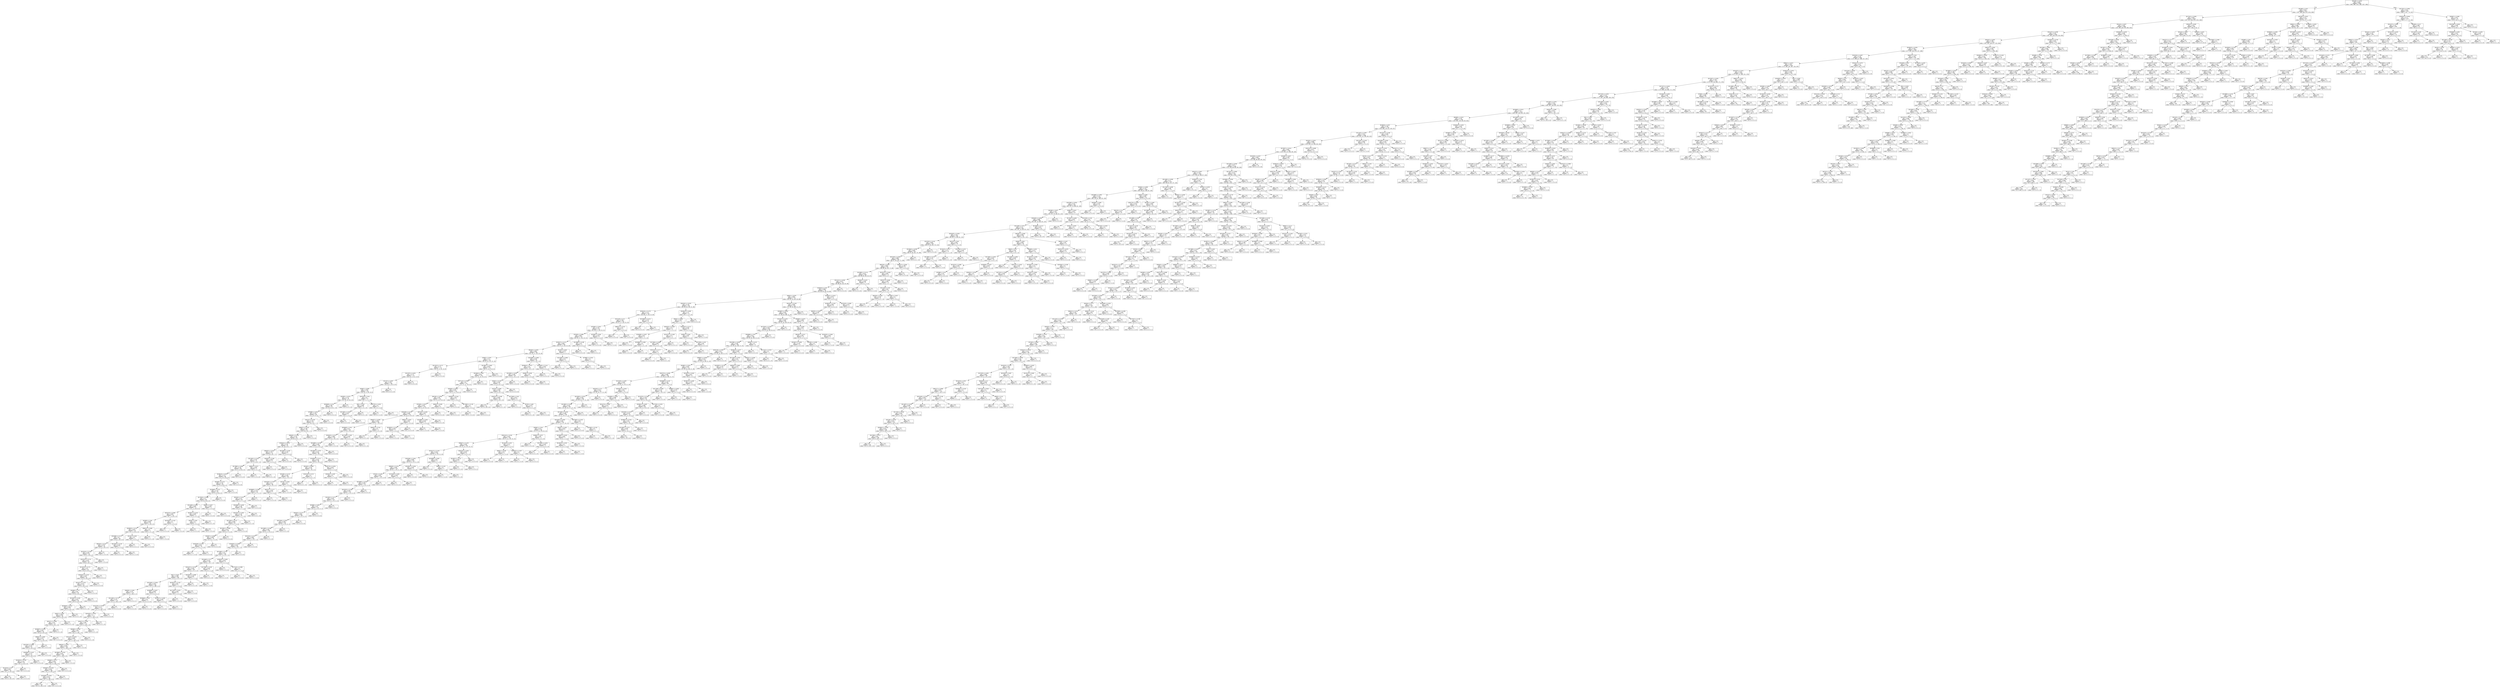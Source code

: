digraph Tree {
node [shape=box] ;
0 [label="X[4549] <= 0.026\ngini = 0.833\nsamples = 6000\nvalue = [993, 988, 1012, 986, 1027, 994]"] ;
1 [label="X[5289] <= 0.03\ngini = 0.813\nsamples = 5071\nvalue = [187, 986, 956, 979, 1014, 949]"] ;
0 -> 1 [labeldistance=2.5, labelangle=45, headlabel="True"] ;
2 [label="X[17351] <= 0.005\ngini = 0.802\nsamples = 4458\nvalue = [187, 412, 929, 978, 1012, 940]"] ;
1 -> 2 ;
3 [label="X[2414] <= 0.027\ngini = 0.793\nsamples = 3895\nvalue = [181, 405, 435, 978, 963, 933]"] ;
2 -> 3 ;
4 [label="X[24137] <= 0.008\ngini = 0.791\nsamples = 3443\nvalue = [181, 402, 428, 978, 524, 930]"] ;
3 -> 4 ;
5 [label="X[5610] <= 0.033\ngini = 0.796\nsamples = 3133\nvalue = [181, 391, 428, 977, 522, 634]"] ;
4 -> 5 ;
6 [label="X[20653] <= 0.029\ngini = 0.782\nsamples = 2809\nvalue = [177, 391, 424, 974, 257, 586]"] ;
5 -> 6 ;
7 [label="X[10524] <= 0.007\ngini = 0.776\nsamples = 2604\nvalue = [175, 389, 417, 969, 257, 397]"] ;
6 -> 7 ;
8 [label="X[8951] <= 0.012\ngini = 0.764\nsamples = 2443\nvalue = [175, 383, 267, 967, 254, 397]"] ;
7 -> 8 ;
9 [label="X[24207] <= 0.011\ngini = 0.749\nsamples = 2305\nvalue = [175, 379, 157, 964, 251, 379]"] ;
8 -> 9 ;
10 [label="X[15297] <= 0.035\ngini = 0.736\nsamples = 2221\nvalue = [174, 379, 154, 964, 171, 379]"] ;
9 -> 10 ;
11 [label="X[17517] <= 0.042\ngini = 0.729\nsamples = 2137\nvalue = [174, 299, 154, 960, 171, 379]"] ;
10 -> 11 ;
12 [label="X[27753] <= 0.033\ngini = 0.713\nsamples = 2058\nvalue = [171, 297, 144, 960, 108, 378]"] ;
11 -> 12 ;
13 [label="X[12301] <= 0.051\ngini = 0.702\nsamples = 1958\nvalue = [168, 292, 139, 953, 103, 303]"] ;
12 -> 13 ;
14 [label="X[24860] <= 0.013\ngini = 0.727\nsamples = 1823\nvalue = [168, 292, 139, 819, 102, 303]"] ;
13 -> 14 ;
15 [label="X[6569] <= 0.013\ngini = 0.716\nsamples = 1766\nvalue = [132, 291, 126, 816, 99, 302]"] ;
14 -> 15 ;
16 [label="X[19834] <= 0.05\ngini = 0.709\nsamples = 1705\nvalue = [130, 284, 124, 811, 99, 257]"] ;
15 -> 16 ;
17 [label="X[11352] <= 0.097\ngini = 0.701\nsamples = 1648\nvalue = [126, 244, 121, 805, 99, 253]"] ;
16 -> 17 ;
18 [label="X[5353] <= 0.025\ngini = 0.696\nsamples = 1620\nvalue = [126, 244, 121, 804, 99, 226]"] ;
17 -> 18 ;
19 [label="X[27807] <= 0.014\ngini = 0.691\nsamples = 1595\nvalue = [125, 220, 121, 804, 99, 226]"] ;
18 -> 19 ;
20 [label="X[16785] <= 0.047\ngini = 0.681\nsamples = 1558\nvalue = [125, 208, 99, 803, 99, 224]"] ;
19 -> 20 ;
21 [label="X[27506] <= 0.036\ngini = 0.677\nsamples = 1538\nvalue = [125, 208, 99, 803, 99, 204]"] ;
20 -> 21 ;
22 [label="X[3413] <= 0.007\ngini = 0.725\nsamples = 1095\nvalue = [112, 159, 93, 508, 97, 126]"] ;
21 -> 22 ;
23 [label="X[21490] <= 0.008\ngini = 0.72\nsamples = 1077\nvalue = [96, 159, 92, 507, 97, 126]"] ;
22 -> 23 ;
24 [label="X[3854] <= 0.099\ngini = 0.714\nsamples = 1059\nvalue = [96, 158, 91, 506, 82, 126]"] ;
23 -> 24 ;
25 [label="X[22968] <= 0.065\ngini = 0.713\nsamples = 1005\nvalue = [96, 126, 91, 484, 82, 126]"] ;
24 -> 25 ;
26 [label="X[19769] <= 0.054\ngini = 0.707\nsamples = 992\nvalue = [96, 125, 79, 484, 82, 126]"] ;
25 -> 26 ;
27 [label="X[5280] <= 0.027\ngini = 0.701\nsamples = 973\nvalue = [95, 111, 79, 483, 82, 123]"] ;
26 -> 27 ;
28 [label="X[28192] <= 0.008\ngini = 0.698\nsamples = 964\nvalue = [95, 102, 79, 483, 82, 123]"] ;
27 -> 28 ;
29 [label="X[21346] <= 0.011\ngini = 0.711\nsamples = 930\nvalue = [95, 102, 79, 450, 82, 122]"] ;
28 -> 29 ;
30 [label="X[28185] <= 0.026\ngini = 0.702\nsamples = 861\nvalue = [66, 99, 75, 426, 81, 114]"] ;
29 -> 30 ;
31 [label="X[15223] <= 0.143\ngini = 0.695\nsamples = 845\nvalue = [66, 97, 64, 425, 79, 114]"] ;
30 -> 31 ;
32 [label="X[15944] <= 0.038\ngini = 0.692\nsamples = 837\nvalue = [66, 97, 64, 425, 79, 106]"] ;
31 -> 32 ;
33 [label="X[25705] <= 0.054\ngini = 0.688\nsamples = 830\nvalue = [66, 97, 64, 425, 72, 106]"] ;
32 -> 33 ;
34 [label="X[6379] <= 0.024\ngini = 0.684\nsamples = 821\nvalue = [66, 96, 64, 425, 72, 98]"] ;
33 -> 34 ;
35 [label="X[13885] <= 0.114\ngini = 0.675\nsamples = 806\nvalue = [63, 96, 60, 425, 65, 97]"] ;
34 -> 35 ;
36 [label="X[21211] <= 0.048\ngini = 0.671\nsamples = 797\nvalue = [63, 96, 60, 424, 65, 89]"] ;
35 -> 36 ;
37 [label="X[19614] <= 0.02\ngini = 0.668\nsamples = 791\nvalue = [63, 96, 60, 424, 59, 89]"] ;
36 -> 37 ;
38 [label="X[603] <= 0.079\ngini = 0.659\nsamples = 778\nvalue = [63, 95, 54, 424, 56, 86]"] ;
37 -> 38 ;
39 [label="X[26191] <= 0.076\ngini = 0.728\nsamples = 345\nvalue = [46, 49, 28, 158, 25, 39]"] ;
38 -> 39 ;
40 [label="X[28224] <= 0.176\ngini = 0.715\nsamples = 324\nvalue = [42, 48, 27, 154, 23, 30]"] ;
39 -> 40 ;
41 [label="X[27516] <= 0.11\ngini = 0.708\nsamples = 318\nvalue = [42, 47, 27, 154, 23, 25]"] ;
40 -> 41 ;
42 [label="X[7648] <= 0.051\ngini = 0.701\nsamples = 313\nvalue = [42, 46, 27, 154, 23, 21]"] ;
41 -> 42 ;
43 [label="X[7828] <= 0.069\ngini = 0.697\nsamples = 307\nvalue = [42, 41, 27, 153, 23, 21]"] ;
42 -> 43 ;
44 [label="X[23017] <= 0.121\ngini = 0.691\nsamples = 302\nvalue = [42, 37, 27, 153, 23, 20]"] ;
43 -> 44 ;
45 [label="X[8165] <= 0.055\ngini = 0.681\nsamples = 295\nvalue = [41, 33, 27, 153, 23, 18]"] ;
44 -> 45 ;
46 [label="X[380] <= 0.031\ngini = 0.71\nsamples = 252\nvalue = [38, 33, 25, 121, 21, 14]"] ;
45 -> 46 ;
47 [label="X[11815] <= 0.171\ngini = 0.777\nsamples = 115\nvalue = [18, 22, 11, 42, 13, 9]"] ;
46 -> 47 ;
48 [label="X[15707] <= 0.031\ngini = 0.775\nsamples = 112\nvalue = [18, 19, 11, 42, 13, 9]"] ;
47 -> 48 ;
49 [label="X[1757] <= 0.087\ngini = 0.791\nsamples = 106\nvalue = [18, 19, 11, 36, 13, 9]"] ;
48 -> 49 ;
50 [label="X[380] <= 0.008\ngini = 0.785\nsamples = 103\nvalue = [18, 19, 11, 36, 10, 9]"] ;
49 -> 50 ;
51 [label="X[2939] <= 0.074\ngini = 0.774\nsamples = 93\nvalue = [12, 18, 10, 35, 9, 9]"] ;
50 -> 51 ;
52 [label="X[20938] <= 0.24\ngini = 0.768\nsamples = 91\nvalue = [12, 18, 10, 35, 7, 9]"] ;
51 -> 52 ;
53 [label="X[7996] <= 0.041\ngini = 0.761\nsamples = 89\nvalue = [12, 18, 10, 35, 7, 7]"] ;
52 -> 53 ;
54 [label="X[4131] <= 0.193\ngini = 0.755\nsamples = 87\nvalue = [12, 18, 8, 35, 7, 7]"] ;
53 -> 54 ;
55 [label="X[9847] <= 0.219\ngini = 0.749\nsamples = 85\nvalue = [10, 18, 8, 35, 7, 7]"] ;
54 -> 55 ;
56 [label="X[6618] <= 0.149\ngini = 0.742\nsamples = 83\nvalue = [8, 18, 8, 35, 7, 7]"] ;
55 -> 56 ;
57 [label="X[20614] <= 0.076\ngini = 0.734\nsamples = 81\nvalue = [6, 18, 8, 35, 7, 7]"] ;
56 -> 57 ;
58 [label="X[9916] <= 0.245\ngini = 0.753\nsamples = 74\nvalue = [5, 18, 8, 29, 7, 7]"] ;
57 -> 58 ;
59 [label="X[21382] <= 0.182\ngini = 0.744\nsamples = 71\nvalue = [5, 17, 8, 29, 7, 5]"] ;
58 -> 59 ;
60 [label="X[17990] <= 0.063\ngini = 0.729\nsamples = 68\nvalue = [5, 17, 6, 29, 6, 5]"] ;
59 -> 60 ;
61 [label="X[19814] <= 0.076\ngini = 0.727\nsamples = 66\nvalue = [5, 15, 6, 29, 6, 5]"] ;
60 -> 61 ;
62 [label="X[5409] <= 0.124\ngini = 0.724\nsamples = 64\nvalue = [5, 13, 6, 29, 6, 5]"] ;
61 -> 62 ;
63 [label="X[19846] <= 0.18\ngini = 0.718\nsamples = 62\nvalue = [5, 11, 6, 29, 6, 5]"] ;
62 -> 63 ;
64 [label="X[17924] <= 0.099\ngini = 0.71\nsamples = 60\nvalue = [5, 9, 6, 29, 6, 5]"] ;
63 -> 64 ;
65 [label="X[12459] <= 0.067\ngini = 0.692\nsamples = 57\nvalue = [5, 7, 5, 29, 6, 5]"] ;
64 -> 65 ;
66 [label="X[25575] <= 0.095\ngini = 0.667\nsamples = 54\nvalue = [4, 7, 4, 29, 5, 5]"] ;
65 -> 66 ;
67 [label="X[2083] <= 0.08\ngini = 0.646\nsamples = 52\nvalue = [3, 7, 3, 29, 5, 5]"] ;
66 -> 67 ;
68 [label="X[28833] <= 0.122\ngini = 0.622\nsamples = 50\nvalue = [3, 7, 2, 29, 4, 5]"] ;
67 -> 68 ;
69 [label="X[20498] <= 0.111\ngini = 0.6\nsamples = 48\nvalue = [3, 6, 2, 29, 4, 4]"] ;
68 -> 69 ;
70 [label="X[6234] <= 0.141\ngini = 0.579\nsamples = 45\nvalue = [3, 6, 2, 28, 4, 2]"] ;
69 -> 70 ;
71 [label="X[10224] <= 0.228\ngini = 0.561\nsamples = 44\nvalue = [3, 6, 1, 28, 4, 2]"] ;
70 -> 71 ;
72 [label="X[23213] <= 0.174\ngini = 0.541\nsamples = 43\nvalue = [3, 6, 0, 28, 4, 2]"] ;
71 -> 72 ;
73 [label="X[15474] <= 0.174\ngini = 0.52\nsamples = 42\nvalue = [3, 6, 0, 28, 4, 1]"] ;
72 -> 73 ;
74 [label="X[26454] <= 0.135\ngini = 0.497\nsamples = 41\nvalue = [3, 6, 0, 28, 4, 0]"] ;
73 -> 74 ;
75 [label="X[14227] <= 0.45\ngini = 0.475\nsamples = 40\nvalue = [2, 6, 0, 28, 4, 0]"] ;
74 -> 75 ;
76 [label="X[20891] <= 0.2\ngini = 0.45\nsamples = 39\nvalue = [1, 6, 0, 28, 4, 0]"] ;
75 -> 76 ;
77 [label="X[22297] <= 0.265\ngini = 0.421\nsamples = 38\nvalue = [0, 6, 0, 28, 4, 0]"] ;
76 -> 77 ;
78 [label="X[20846] <= 0.101\ngini = 0.394\nsamples = 37\nvalue = [0, 6, 0, 28, 3, 0]"] ;
77 -> 78 ;
79 [label="X[487] <= 0.192\ngini = 0.364\nsamples = 36\nvalue = [0, 6, 0, 28, 2, 0]"] ;
78 -> 79 ;
80 [label="X[5517] <= 0.264\ngini = 0.33\nsamples = 35\nvalue = [0, 6, 0, 28, 1, 0]"] ;
79 -> 80 ;
81 [label="X[20607] <= 0.353\ngini = 0.291\nsamples = 34\nvalue = [0, 6, 0, 28, 0, 0]"] ;
80 -> 81 ;
82 [label="X[9001] <= 0.082\ngini = 0.257\nsamples = 33\nvalue = [0, 5, 0, 28, 0, 0]"] ;
81 -> 82 ;
83 [label="X[10765] <= 0.095\ngini = 0.219\nsamples = 32\nvalue = [0, 4, 0, 28, 0, 0]"] ;
82 -> 83 ;
84 [label="X[20938] <= 0.197\ngini = 0.175\nsamples = 31\nvalue = [0, 3, 0, 28, 0, 0]"] ;
83 -> 84 ;
85 [label="X[19253] <= 0.158\ngini = 0.124\nsamples = 30\nvalue = [0, 2, 0, 28, 0, 0]"] ;
84 -> 85 ;
86 [label="X[11814] <= 0.5\ngini = 0.067\nsamples = 29\nvalue = [0, 1, 0, 28, 0, 0]"] ;
85 -> 86 ;
87 [label="gini = 0.0\nsamples = 28\nvalue = [0, 0, 0, 28, 0, 0]"] ;
86 -> 87 ;
88 [label="gini = 0.0\nsamples = 1\nvalue = [0, 1, 0, 0, 0, 0]"] ;
86 -> 88 ;
89 [label="gini = 0.0\nsamples = 1\nvalue = [0, 1, 0, 0, 0, 0]"] ;
85 -> 89 ;
90 [label="gini = 0.0\nsamples = 1\nvalue = [0, 1, 0, 0, 0, 0]"] ;
84 -> 90 ;
91 [label="gini = 0.0\nsamples = 1\nvalue = [0, 1, 0, 0, 0, 0]"] ;
83 -> 91 ;
92 [label="gini = 0.0\nsamples = 1\nvalue = [0, 1, 0, 0, 0, 0]"] ;
82 -> 92 ;
93 [label="gini = 0.0\nsamples = 1\nvalue = [0, 1, 0, 0, 0, 0]"] ;
81 -> 93 ;
94 [label="gini = 0.0\nsamples = 1\nvalue = [0, 0, 0, 0, 1, 0]"] ;
80 -> 94 ;
95 [label="gini = 0.0\nsamples = 1\nvalue = [0, 0, 0, 0, 1, 0]"] ;
79 -> 95 ;
96 [label="gini = 0.0\nsamples = 1\nvalue = [0, 0, 0, 0, 1, 0]"] ;
78 -> 96 ;
97 [label="gini = 0.0\nsamples = 1\nvalue = [0, 0, 0, 0, 1, 0]"] ;
77 -> 97 ;
98 [label="gini = 0.0\nsamples = 1\nvalue = [1, 0, 0, 0, 0, 0]"] ;
76 -> 98 ;
99 [label="gini = 0.0\nsamples = 1\nvalue = [1, 0, 0, 0, 0, 0]"] ;
75 -> 99 ;
100 [label="gini = 0.0\nsamples = 1\nvalue = [1, 0, 0, 0, 0, 0]"] ;
74 -> 100 ;
101 [label="gini = 0.0\nsamples = 1\nvalue = [0, 0, 0, 0, 0, 1]"] ;
73 -> 101 ;
102 [label="gini = 0.0\nsamples = 1\nvalue = [0, 0, 0, 0, 0, 1]"] ;
72 -> 102 ;
103 [label="gini = 0.0\nsamples = 1\nvalue = [0, 0, 1, 0, 0, 0]"] ;
71 -> 103 ;
104 [label="gini = 0.0\nsamples = 1\nvalue = [0, 0, 1, 0, 0, 0]"] ;
70 -> 104 ;
105 [label="X[21050] <= 0.155\ngini = 0.444\nsamples = 3\nvalue = [0, 0, 0, 1, 0, 2]"] ;
69 -> 105 ;
106 [label="gini = 0.0\nsamples = 2\nvalue = [0, 0, 0, 0, 0, 2]"] ;
105 -> 106 ;
107 [label="gini = 0.0\nsamples = 1\nvalue = [0, 0, 0, 1, 0, 0]"] ;
105 -> 107 ;
108 [label="X[210] <= 0.263\ngini = 0.5\nsamples = 2\nvalue = [0, 1, 0, 0, 0, 1]"] ;
68 -> 108 ;
109 [label="gini = 0.0\nsamples = 1\nvalue = [0, 0, 0, 0, 0, 1]"] ;
108 -> 109 ;
110 [label="gini = 0.0\nsamples = 1\nvalue = [0, 1, 0, 0, 0, 0]"] ;
108 -> 110 ;
111 [label="X[9812] <= 0.095\ngini = 0.5\nsamples = 2\nvalue = [0, 0, 1, 0, 1, 0]"] ;
67 -> 111 ;
112 [label="gini = 0.0\nsamples = 1\nvalue = [0, 0, 0, 0, 1, 0]"] ;
111 -> 112 ;
113 [label="gini = 0.0\nsamples = 1\nvalue = [0, 0, 1, 0, 0, 0]"] ;
111 -> 113 ;
114 [label="X[22029] <= 0.142\ngini = 0.5\nsamples = 2\nvalue = [1, 0, 1, 0, 0, 0]"] ;
66 -> 114 ;
115 [label="gini = 0.0\nsamples = 1\nvalue = [1, 0, 0, 0, 0, 0]"] ;
114 -> 115 ;
116 [label="gini = 0.0\nsamples = 1\nvalue = [0, 0, 1, 0, 0, 0]"] ;
114 -> 116 ;
117 [label="X[2367] <= 0.154\ngini = 0.667\nsamples = 3\nvalue = [1, 0, 1, 0, 1, 0]"] ;
65 -> 117 ;
118 [label="X[283] <= 0.04\ngini = 0.5\nsamples = 2\nvalue = [1, 0, 1, 0, 0, 0]"] ;
117 -> 118 ;
119 [label="gini = 0.0\nsamples = 1\nvalue = [1, 0, 0, 0, 0, 0]"] ;
118 -> 119 ;
120 [label="gini = 0.0\nsamples = 1\nvalue = [0, 0, 1, 0, 0, 0]"] ;
118 -> 120 ;
121 [label="gini = 0.0\nsamples = 1\nvalue = [0, 0, 0, 0, 1, 0]"] ;
117 -> 121 ;
122 [label="X[603] <= 0.027\ngini = 0.444\nsamples = 3\nvalue = [0, 2, 1, 0, 0, 0]"] ;
64 -> 122 ;
123 [label="gini = 0.0\nsamples = 1\nvalue = [0, 0, 1, 0, 0, 0]"] ;
122 -> 123 ;
124 [label="gini = 0.0\nsamples = 2\nvalue = [0, 2, 0, 0, 0, 0]"] ;
122 -> 124 ;
125 [label="gini = 0.0\nsamples = 2\nvalue = [0, 2, 0, 0, 0, 0]"] ;
63 -> 125 ;
126 [label="gini = 0.0\nsamples = 2\nvalue = [0, 2, 0, 0, 0, 0]"] ;
62 -> 126 ;
127 [label="gini = 0.0\nsamples = 2\nvalue = [0, 2, 0, 0, 0, 0]"] ;
61 -> 127 ;
128 [label="gini = 0.0\nsamples = 2\nvalue = [0, 2, 0, 0, 0, 0]"] ;
60 -> 128 ;
129 [label="X[603] <= 0.072\ngini = 0.444\nsamples = 3\nvalue = [0, 0, 2, 0, 1, 0]"] ;
59 -> 129 ;
130 [label="gini = 0.0\nsamples = 2\nvalue = [0, 0, 2, 0, 0, 0]"] ;
129 -> 130 ;
131 [label="gini = 0.0\nsamples = 1\nvalue = [0, 0, 0, 0, 1, 0]"] ;
129 -> 131 ;
132 [label="X[3634] <= 0.248\ngini = 0.444\nsamples = 3\nvalue = [0, 1, 0, 0, 0, 2]"] ;
58 -> 132 ;
133 [label="gini = 0.0\nsamples = 2\nvalue = [0, 0, 0, 0, 0, 2]"] ;
132 -> 133 ;
134 [label="gini = 0.0\nsamples = 1\nvalue = [0, 1, 0, 0, 0, 0]"] ;
132 -> 134 ;
135 [label="X[22560] <= 0.203\ngini = 0.245\nsamples = 7\nvalue = [1, 0, 0, 6, 0, 0]"] ;
57 -> 135 ;
136 [label="gini = 0.0\nsamples = 6\nvalue = [0, 0, 0, 6, 0, 0]"] ;
135 -> 136 ;
137 [label="gini = 0.0\nsamples = 1\nvalue = [1, 0, 0, 0, 0, 0]"] ;
135 -> 137 ;
138 [label="gini = 0.0\nsamples = 2\nvalue = [2, 0, 0, 0, 0, 0]"] ;
56 -> 138 ;
139 [label="gini = 0.0\nsamples = 2\nvalue = [2, 0, 0, 0, 0, 0]"] ;
55 -> 139 ;
140 [label="gini = 0.0\nsamples = 2\nvalue = [2, 0, 0, 0, 0, 0]"] ;
54 -> 140 ;
141 [label="gini = 0.0\nsamples = 2\nvalue = [0, 0, 2, 0, 0, 0]"] ;
53 -> 141 ;
142 [label="gini = 0.0\nsamples = 2\nvalue = [0, 0, 0, 0, 0, 2]"] ;
52 -> 142 ;
143 [label="gini = 0.0\nsamples = 2\nvalue = [0, 0, 0, 0, 2, 0]"] ;
51 -> 143 ;
144 [label="X[20579] <= 0.04\ngini = 0.6\nsamples = 10\nvalue = [6, 1, 1, 1, 1, 0]"] ;
50 -> 144 ;
145 [label="X[0] <= 0.155\ngini = 0.406\nsamples = 8\nvalue = [6, 0, 1, 0, 1, 0]"] ;
144 -> 145 ;
146 [label="X[27495] <= 0.041\ngini = 0.245\nsamples = 7\nvalue = [6, 0, 1, 0, 0, 0]"] ;
145 -> 146 ;
147 [label="gini = 0.0\nsamples = 6\nvalue = [6, 0, 0, 0, 0, 0]"] ;
146 -> 147 ;
148 [label="gini = 0.0\nsamples = 1\nvalue = [0, 0, 1, 0, 0, 0]"] ;
146 -> 148 ;
149 [label="gini = 0.0\nsamples = 1\nvalue = [0, 0, 0, 0, 1, 0]"] ;
145 -> 149 ;
150 [label="X[28775] <= 0.031\ngini = 0.5\nsamples = 2\nvalue = [0, 1, 0, 1, 0, 0]"] ;
144 -> 150 ;
151 [label="gini = 0.0\nsamples = 1\nvalue = [0, 0, 0, 1, 0, 0]"] ;
150 -> 151 ;
152 [label="gini = 0.0\nsamples = 1\nvalue = [0, 1, 0, 0, 0, 0]"] ;
150 -> 152 ;
153 [label="gini = 0.0\nsamples = 3\nvalue = [0, 0, 0, 0, 3, 0]"] ;
49 -> 153 ;
154 [label="gini = 0.0\nsamples = 6\nvalue = [0, 0, 0, 6, 0, 0]"] ;
48 -> 154 ;
155 [label="gini = 0.0\nsamples = 3\nvalue = [0, 3, 0, 0, 0, 0]"] ;
47 -> 155 ;
156 [label="X[12961] <= 0.062\ngini = 0.625\nsamples = 137\nvalue = [20, 11, 14, 79, 8, 5]"] ;
46 -> 156 ;
157 [label="X[13945] <= 0.09\ngini = 0.614\nsamples = 134\nvalue = [17, 11, 14, 79, 8, 5]"] ;
156 -> 157 ;
158 [label="X[27112] <= 0.085\ngini = 0.6\nsamples = 131\nvalue = [17, 11, 11, 79, 8, 5]"] ;
157 -> 158 ;
159 [label="X[3930] <= 0.054\ngini = 0.587\nsamples = 128\nvalue = [14, 11, 11, 79, 8, 5]"] ;
158 -> 159 ;
160 [label="X[9158] <= 0.038\ngini = 0.56\nsamples = 123\nvalue = [11, 11, 10, 79, 8, 4]"] ;
159 -> 160 ;
161 [label="X[7628] <= 0.073\ngini = 0.533\nsamples = 119\nvalue = [9, 11, 10, 79, 8, 2]"] ;
160 -> 161 ;
162 [label="X[28339] <= 0.132\ngini = 0.498\nsamples = 114\nvalue = [9, 10, 8, 79, 6, 2]"] ;
161 -> 162 ;
163 [label="X[9467] <= 0.039\ngini = 0.458\nsamples = 109\nvalue = [7, 8, 7, 79, 6, 2]"] ;
162 -> 163 ;
164 [label="X[28948] <= 0.04\ngini = 0.42\nsamples = 105\nvalue = [7, 8, 5, 79, 4, 2]"] ;
163 -> 164 ;
165 [label="X[20452] <= 0.157\ngini = 0.388\nsamples = 102\nvalue = [7, 6, 5, 79, 3, 2]"] ;
164 -> 165 ;
166 [label="X[20498] <= 0.164\ngini = 0.365\nsamples = 100\nvalue = [7, 6, 3, 79, 3, 2]"] ;
165 -> 166 ;
167 [label="X[21693] <= 0.073\ngini = 0.341\nsamples = 98\nvalue = [7, 4, 3, 79, 3, 2]"] ;
166 -> 167 ;
168 [label="X[16093] <= 0.112\ngini = 0.316\nsamples = 96\nvalue = [5, 4, 3, 79, 3, 2]"] ;
167 -> 168 ;
169 [label="X[5245] <= 0.036\ngini = 0.276\nsamples = 92\nvalue = [4, 4, 1, 78, 3, 2]"] ;
168 -> 169 ;
170 [label="X[2538] <= 0.118\ngini = 0.244\nsamples = 90\nvalue = [4, 4, 1, 78, 2, 1]"] ;
169 -> 170 ;
171 [label="X[25420] <= 0.197\ngini = 0.21\nsamples = 88\nvalue = [4, 3, 0, 78, 2, 1]"] ;
170 -> 171 ;
172 [label="X[28668] <= 0.266\ngini = 0.176\nsamples = 85\nvalue = [4, 1, 0, 77, 2, 1]"] ;
171 -> 172 ;
173 [label="X[2019] <= 0.131\ngini = 0.157\nsamples = 84\nvalue = [4, 1, 0, 77, 2, 0]"] ;
172 -> 173 ;
174 [label="X[20388] <= 0.058\ngini = 0.136\nsamples = 83\nvalue = [4, 0, 0, 77, 2, 0]"] ;
173 -> 174 ;
175 [label="X[24791] <= 0.265\ngini = 0.116\nsamples = 82\nvalue = [4, 0, 0, 77, 1, 0]"] ;
174 -> 175 ;
176 [label="X[12326] <= 0.112\ngini = 0.094\nsamples = 81\nvalue = [4, 0, 0, 77, 0, 0]"] ;
175 -> 176 ;
177 [label="X[15291] <= 0.093\ngini = 0.072\nsamples = 80\nvalue = [3, 0, 0, 77, 0, 0]"] ;
176 -> 177 ;
178 [label="X[3367] <= 0.099\ngini = 0.049\nsamples = 79\nvalue = [2, 0, 0, 77, 0, 0]"] ;
177 -> 178 ;
179 [label="X[16230] <= 0.122\ngini = 0.025\nsamples = 78\nvalue = [1, 0, 0, 77, 0, 0]"] ;
178 -> 179 ;
180 [label="gini = 0.0\nsamples = 77\nvalue = [0, 0, 0, 77, 0, 0]"] ;
179 -> 180 ;
181 [label="gini = 0.0\nsamples = 1\nvalue = [1, 0, 0, 0, 0, 0]"] ;
179 -> 181 ;
182 [label="gini = 0.0\nsamples = 1\nvalue = [1, 0, 0, 0, 0, 0]"] ;
178 -> 182 ;
183 [label="gini = 0.0\nsamples = 1\nvalue = [1, 0, 0, 0, 0, 0]"] ;
177 -> 183 ;
184 [label="gini = 0.0\nsamples = 1\nvalue = [1, 0, 0, 0, 0, 0]"] ;
176 -> 184 ;
185 [label="gini = 0.0\nsamples = 1\nvalue = [0, 0, 0, 0, 1, 0]"] ;
175 -> 185 ;
186 [label="gini = 0.0\nsamples = 1\nvalue = [0, 0, 0, 0, 1, 0]"] ;
174 -> 186 ;
187 [label="gini = 0.0\nsamples = 1\nvalue = [0, 1, 0, 0, 0, 0]"] ;
173 -> 187 ;
188 [label="gini = 0.0\nsamples = 1\nvalue = [0, 0, 0, 0, 0, 1]"] ;
172 -> 188 ;
189 [label="X[8251] <= 0.177\ngini = 0.444\nsamples = 3\nvalue = [0, 2, 0, 1, 0, 0]"] ;
171 -> 189 ;
190 [label="gini = 0.0\nsamples = 2\nvalue = [0, 2, 0, 0, 0, 0]"] ;
189 -> 190 ;
191 [label="gini = 0.0\nsamples = 1\nvalue = [0, 0, 0, 1, 0, 0]"] ;
189 -> 191 ;
192 [label="X[278] <= 0.044\ngini = 0.5\nsamples = 2\nvalue = [0, 1, 1, 0, 0, 0]"] ;
170 -> 192 ;
193 [label="gini = 0.0\nsamples = 1\nvalue = [0, 0, 1, 0, 0, 0]"] ;
192 -> 193 ;
194 [label="gini = 0.0\nsamples = 1\nvalue = [0, 1, 0, 0, 0, 0]"] ;
192 -> 194 ;
195 [label="X[18270] <= 0.121\ngini = 0.5\nsamples = 2\nvalue = [0, 0, 0, 0, 1, 1]"] ;
169 -> 195 ;
196 [label="gini = 0.0\nsamples = 1\nvalue = [0, 0, 0, 0, 1, 0]"] ;
195 -> 196 ;
197 [label="gini = 0.0\nsamples = 1\nvalue = [0, 0, 0, 0, 0, 1]"] ;
195 -> 197 ;
198 [label="X[28775] <= 0.054\ngini = 0.625\nsamples = 4\nvalue = [1, 0, 2, 1, 0, 0]"] ;
168 -> 198 ;
199 [label="X[2833] <= 0.087\ngini = 0.5\nsamples = 2\nvalue = [1, 0, 0, 1, 0, 0]"] ;
198 -> 199 ;
200 [label="gini = 0.0\nsamples = 1\nvalue = [0, 0, 0, 1, 0, 0]"] ;
199 -> 200 ;
201 [label="gini = 0.0\nsamples = 1\nvalue = [1, 0, 0, 0, 0, 0]"] ;
199 -> 201 ;
202 [label="gini = 0.0\nsamples = 2\nvalue = [0, 0, 2, 0, 0, 0]"] ;
198 -> 202 ;
203 [label="gini = 0.0\nsamples = 2\nvalue = [2, 0, 0, 0, 0, 0]"] ;
167 -> 203 ;
204 [label="gini = 0.0\nsamples = 2\nvalue = [0, 2, 0, 0, 0, 0]"] ;
166 -> 204 ;
205 [label="gini = 0.0\nsamples = 2\nvalue = [0, 0, 2, 0, 0, 0]"] ;
165 -> 205 ;
206 [label="X[12746] <= 0.06\ngini = 0.444\nsamples = 3\nvalue = [0, 2, 0, 0, 1, 0]"] ;
164 -> 206 ;
207 [label="gini = 0.0\nsamples = 2\nvalue = [0, 2, 0, 0, 0, 0]"] ;
206 -> 207 ;
208 [label="gini = 0.0\nsamples = 1\nvalue = [0, 0, 0, 0, 1, 0]"] ;
206 -> 208 ;
209 [label="X[9467] <= 0.134\ngini = 0.5\nsamples = 4\nvalue = [0, 0, 2, 0, 2, 0]"] ;
163 -> 209 ;
210 [label="gini = 0.0\nsamples = 2\nvalue = [0, 0, 0, 0, 2, 0]"] ;
209 -> 210 ;
211 [label="gini = 0.0\nsamples = 2\nvalue = [0, 0, 2, 0, 0, 0]"] ;
209 -> 211 ;
212 [label="X[603] <= 0.052\ngini = 0.64\nsamples = 5\nvalue = [2, 2, 1, 0, 0, 0]"] ;
162 -> 212 ;
213 [label="X[18835] <= 0.107\ngini = 0.444\nsamples = 3\nvalue = [2, 0, 1, 0, 0, 0]"] ;
212 -> 213 ;
214 [label="gini = 0.0\nsamples = 2\nvalue = [2, 0, 0, 0, 0, 0]"] ;
213 -> 214 ;
215 [label="gini = 0.0\nsamples = 1\nvalue = [0, 0, 1, 0, 0, 0]"] ;
213 -> 215 ;
216 [label="gini = 0.0\nsamples = 2\nvalue = [0, 2, 0, 0, 0, 0]"] ;
212 -> 216 ;
217 [label="X[9724] <= 0.048\ngini = 0.64\nsamples = 5\nvalue = [0, 1, 2, 0, 2, 0]"] ;
161 -> 217 ;
218 [label="X[14899] <= 0.045\ngini = 0.444\nsamples = 3\nvalue = [0, 1, 2, 0, 0, 0]"] ;
217 -> 218 ;
219 [label="gini = 0.0\nsamples = 2\nvalue = [0, 0, 2, 0, 0, 0]"] ;
218 -> 219 ;
220 [label="gini = 0.0\nsamples = 1\nvalue = [0, 1, 0, 0, 0, 0]"] ;
218 -> 220 ;
221 [label="gini = 0.0\nsamples = 2\nvalue = [0, 0, 0, 0, 2, 0]"] ;
217 -> 221 ;
222 [label="X[603] <= 0.038\ngini = 0.5\nsamples = 4\nvalue = [2, 0, 0, 0, 0, 2]"] ;
160 -> 222 ;
223 [label="gini = 0.0\nsamples = 2\nvalue = [2, 0, 0, 0, 0, 0]"] ;
222 -> 223 ;
224 [label="gini = 0.0\nsamples = 2\nvalue = [0, 0, 0, 0, 0, 2]"] ;
222 -> 224 ;
225 [label="X[3930] <= 0.144\ngini = 0.56\nsamples = 5\nvalue = [3, 0, 1, 0, 0, 1]"] ;
159 -> 225 ;
226 [label="gini = 0.0\nsamples = 3\nvalue = [3, 0, 0, 0, 0, 0]"] ;
225 -> 226 ;
227 [label="X[27495] <= 0.128\ngini = 0.5\nsamples = 2\nvalue = [0, 0, 1, 0, 0, 1]"] ;
225 -> 227 ;
228 [label="gini = 0.0\nsamples = 1\nvalue = [0, 0, 1, 0, 0, 0]"] ;
227 -> 228 ;
229 [label="gini = 0.0\nsamples = 1\nvalue = [0, 0, 0, 0, 0, 1]"] ;
227 -> 229 ;
230 [label="gini = 0.0\nsamples = 3\nvalue = [3, 0, 0, 0, 0, 0]"] ;
158 -> 230 ;
231 [label="gini = 0.0\nsamples = 3\nvalue = [0, 0, 3, 0, 0, 0]"] ;
157 -> 231 ;
232 [label="gini = 0.0\nsamples = 3\nvalue = [3, 0, 0, 0, 0, 0]"] ;
156 -> 232 ;
233 [label="X[25268] <= 0.093\ngini = 0.428\nsamples = 43\nvalue = [3, 0, 2, 32, 2, 4]"] ;
45 -> 233 ;
234 [label="X[28844] <= 0.072\ngini = 0.35\nsamples = 40\nvalue = [2, 0, 2, 32, 2, 2]"] ;
233 -> 234 ;
235 [label="X[15595] <= 0.053\ngini = 0.284\nsamples = 38\nvalue = [1, 0, 1, 32, 2, 2]"] ;
234 -> 235 ;
236 [label="X[282] <= 0.136\ngini = 0.245\nsamples = 37\nvalue = [1, 0, 0, 32, 2, 2]"] ;
235 -> 236 ;
237 [label="X[278] <= 0.084\ngini = 0.204\nsamples = 36\nvalue = [0, 0, 0, 32, 2, 2]"] ;
236 -> 237 ;
238 [label="X[26375] <= 0.168\ngini = 0.064\nsamples = 30\nvalue = [0, 0, 0, 29, 1, 0]"] ;
237 -> 238 ;
239 [label="gini = 0.0\nsamples = 29\nvalue = [0, 0, 0, 29, 0, 0]"] ;
238 -> 239 ;
240 [label="gini = 0.0\nsamples = 1\nvalue = [0, 0, 0, 0, 1, 0]"] ;
238 -> 240 ;
241 [label="X[17594] <= 0.02\ngini = 0.611\nsamples = 6\nvalue = [0, 0, 0, 3, 1, 2]"] ;
237 -> 241 ;
242 [label="gini = 0.0\nsamples = 2\nvalue = [0, 0, 0, 0, 0, 2]"] ;
241 -> 242 ;
243 [label="X[278] <= 0.09\ngini = 0.375\nsamples = 4\nvalue = [0, 0, 0, 3, 1, 0]"] ;
241 -> 243 ;
244 [label="gini = 0.0\nsamples = 1\nvalue = [0, 0, 0, 0, 1, 0]"] ;
243 -> 244 ;
245 [label="gini = 0.0\nsamples = 3\nvalue = [0, 0, 0, 3, 0, 0]"] ;
243 -> 245 ;
246 [label="gini = 0.0\nsamples = 1\nvalue = [1, 0, 0, 0, 0, 0]"] ;
236 -> 246 ;
247 [label="gini = 0.0\nsamples = 1\nvalue = [0, 0, 1, 0, 0, 0]"] ;
235 -> 247 ;
248 [label="X[380] <= 0.038\ngini = 0.5\nsamples = 2\nvalue = [1, 0, 1, 0, 0, 0]"] ;
234 -> 248 ;
249 [label="gini = 0.0\nsamples = 1\nvalue = [1, 0, 0, 0, 0, 0]"] ;
248 -> 249 ;
250 [label="gini = 0.0\nsamples = 1\nvalue = [0, 0, 1, 0, 0, 0]"] ;
248 -> 250 ;
251 [label="X[22830] <= 0.141\ngini = 0.444\nsamples = 3\nvalue = [1, 0, 0, 0, 0, 2]"] ;
233 -> 251 ;
252 [label="gini = 0.0\nsamples = 2\nvalue = [0, 0, 0, 0, 0, 2]"] ;
251 -> 252 ;
253 [label="gini = 0.0\nsamples = 1\nvalue = [1, 0, 0, 0, 0, 0]"] ;
251 -> 253 ;
254 [label="X[278] <= 0.041\ngini = 0.571\nsamples = 7\nvalue = [1, 4, 0, 0, 0, 2]"] ;
44 -> 254 ;
255 [label="X[12459] <= 0.094\ngini = 0.32\nsamples = 5\nvalue = [0, 4, 0, 0, 0, 1]"] ;
254 -> 255 ;
256 [label="gini = 0.0\nsamples = 4\nvalue = [0, 4, 0, 0, 0, 0]"] ;
255 -> 256 ;
257 [label="gini = 0.0\nsamples = 1\nvalue = [0, 0, 0, 0, 0, 1]"] ;
255 -> 257 ;
258 [label="X[7996] <= 0.104\ngini = 0.5\nsamples = 2\nvalue = [1, 0, 0, 0, 0, 1]"] ;
254 -> 258 ;
259 [label="gini = 0.0\nsamples = 1\nvalue = [0, 0, 0, 0, 0, 1]"] ;
258 -> 259 ;
260 [label="gini = 0.0\nsamples = 1\nvalue = [1, 0, 0, 0, 0, 0]"] ;
258 -> 260 ;
261 [label="X[11060] <= 0.166\ngini = 0.32\nsamples = 5\nvalue = [0, 4, 0, 0, 0, 1]"] ;
43 -> 261 ;
262 [label="gini = 0.0\nsamples = 4\nvalue = [0, 4, 0, 0, 0, 0]"] ;
261 -> 262 ;
263 [label="gini = 0.0\nsamples = 1\nvalue = [0, 0, 0, 0, 0, 1]"] ;
261 -> 263 ;
264 [label="X[7648] <= 0.304\ngini = 0.278\nsamples = 6\nvalue = [0, 5, 0, 1, 0, 0]"] ;
42 -> 264 ;
265 [label="gini = 0.0\nsamples = 5\nvalue = [0, 5, 0, 0, 0, 0]"] ;
264 -> 265 ;
266 [label="gini = 0.0\nsamples = 1\nvalue = [0, 0, 0, 1, 0, 0]"] ;
264 -> 266 ;
267 [label="X[6672] <= 0.132\ngini = 0.32\nsamples = 5\nvalue = [0, 1, 0, 0, 0, 4]"] ;
41 -> 267 ;
268 [label="gini = 0.0\nsamples = 4\nvalue = [0, 0, 0, 0, 0, 4]"] ;
267 -> 268 ;
269 [label="gini = 0.0\nsamples = 1\nvalue = [0, 1, 0, 0, 0, 0]"] ;
267 -> 269 ;
270 [label="X[27608] <= 0.214\ngini = 0.278\nsamples = 6\nvalue = [0, 1, 0, 0, 0, 5]"] ;
40 -> 270 ;
271 [label="gini = 0.0\nsamples = 5\nvalue = [0, 0, 0, 0, 0, 5]"] ;
270 -> 271 ;
272 [label="gini = 0.0\nsamples = 1\nvalue = [0, 1, 0, 0, 0, 0]"] ;
270 -> 272 ;
273 [label="X[20614] <= 0.065\ngini = 0.73\nsamples = 21\nvalue = [4, 1, 1, 4, 2, 9]"] ;
39 -> 273 ;
274 [label="X[603] <= 0.046\ngini = 0.782\nsamples = 17\nvalue = [4, 1, 1, 4, 2, 5]"] ;
273 -> 274 ;
275 [label="X[26191] <= 0.166\ngini = 0.79\nsamples = 9\nvalue = [1, 1, 1, 3, 2, 1]"] ;
274 -> 275 ;
276 [label="X[18636] <= 0.037\ngini = 0.56\nsamples = 5\nvalue = [0, 0, 1, 3, 1, 0]"] ;
275 -> 276 ;
277 [label="gini = 0.0\nsamples = 3\nvalue = [0, 0, 0, 3, 0, 0]"] ;
276 -> 277 ;
278 [label="X[25986] <= 0.066\ngini = 0.5\nsamples = 2\nvalue = [0, 0, 1, 0, 1, 0]"] ;
276 -> 278 ;
279 [label="gini = 0.0\nsamples = 1\nvalue = [0, 0, 1, 0, 0, 0]"] ;
278 -> 279 ;
280 [label="gini = 0.0\nsamples = 1\nvalue = [0, 0, 0, 0, 1, 0]"] ;
278 -> 280 ;
281 [label="X[14227] <= 0.246\ngini = 0.75\nsamples = 4\nvalue = [1, 1, 0, 0, 1, 1]"] ;
275 -> 281 ;
282 [label="X[17594] <= 0.069\ngini = 0.667\nsamples = 3\nvalue = [1, 1, 0, 0, 1, 0]"] ;
281 -> 282 ;
283 [label="X[25272] <= 0.177\ngini = 0.5\nsamples = 2\nvalue = [1, 0, 0, 0, 1, 0]"] ;
282 -> 283 ;
284 [label="gini = 0.0\nsamples = 1\nvalue = [1, 0, 0, 0, 0, 0]"] ;
283 -> 284 ;
285 [label="gini = 0.0\nsamples = 1\nvalue = [0, 0, 0, 0, 1, 0]"] ;
283 -> 285 ;
286 [label="gini = 0.0\nsamples = 1\nvalue = [0, 1, 0, 0, 0, 0]"] ;
282 -> 286 ;
287 [label="gini = 0.0\nsamples = 1\nvalue = [0, 0, 0, 0, 0, 1]"] ;
281 -> 287 ;
288 [label="X[28224] <= 0.111\ngini = 0.594\nsamples = 8\nvalue = [3, 0, 0, 1, 0, 4]"] ;
274 -> 288 ;
289 [label="X[380] <= 0.042\ngini = 0.49\nsamples = 7\nvalue = [3, 0, 0, 0, 0, 4]"] ;
288 -> 289 ;
290 [label="gini = 0.0\nsamples = 2\nvalue = [0, 0, 0, 0, 0, 2]"] ;
289 -> 290 ;
291 [label="X[22709] <= 0.05\ngini = 0.48\nsamples = 5\nvalue = [3, 0, 0, 0, 0, 2]"] ;
289 -> 291 ;
292 [label="gini = 0.0\nsamples = 3\nvalue = [3, 0, 0, 0, 0, 0]"] ;
291 -> 292 ;
293 [label="gini = 0.0\nsamples = 2\nvalue = [0, 0, 0, 0, 0, 2]"] ;
291 -> 293 ;
294 [label="gini = 0.0\nsamples = 1\nvalue = [0, 0, 0, 1, 0, 0]"] ;
288 -> 294 ;
295 [label="gini = 0.0\nsamples = 4\nvalue = [0, 0, 0, 0, 0, 4]"] ;
273 -> 295 ;
296 [label="X[3234] <= 0.136\ngini = 0.589\nsamples = 433\nvalue = [17, 46, 26, 266, 31, 47]"] ;
38 -> 296 ;
297 [label="X[20997] <= 0.053\ngini = 0.582\nsamples = 428\nvalue = [17, 46, 26, 266, 31, 42]"] ;
296 -> 297 ;
298 [label="X[15557] <= 0.201\ngini = 0.566\nsamples = 407\nvalue = [16, 35, 26, 259, 30, 41]"] ;
297 -> 298 ;
299 [label="X[17054] <= 0.203\ngini = 0.559\nsamples = 403\nvalue = [16, 35, 26, 259, 26, 41]"] ;
298 -> 299 ;
300 [label="X[28806] <= 0.02\ngini = 0.551\nsamples = 399\nvalue = [16, 35, 26, 259, 22, 41]"] ;
299 -> 300 ;
301 [label="X[24799] <= 0.058\ngini = 0.539\nsamples = 393\nvalue = [12, 35, 25, 259, 21, 41]"] ;
300 -> 301 ;
302 [label="X[26778] <= 0.061\ngini = 0.52\nsamples = 379\nvalue = [12, 29, 24, 256, 21, 37]"] ;
301 -> 302 ;
303 [label="X[8665] <= 0.046\ngini = 0.512\nsamples = 375\nvalue = [12, 29, 24, 256, 21, 33]"] ;
302 -> 303 ;
304 [label="X[2992] <= 0.021\ngini = 0.503\nsamples = 371\nvalue = [12, 29, 24, 256, 21, 29]"] ;
303 -> 304 ;
305 [label="X[28775] <= 0.009\ngini = 0.489\nsamples = 365\nvalue = [12, 26, 23, 256, 21, 27]"] ;
304 -> 305 ;
306 [label="X[17870] <= 0.097\ngini = 0.556\nsamples = 277\nvalue = [12, 20, 21, 179, 21, 24]"] ;
305 -> 306 ;
307 [label="X[28761] <= 0.1\ngini = 0.537\nsamples = 267\nvalue = [12, 20, 18, 177, 21, 19]"] ;
306 -> 307 ;
308 [label="X[21830] <= 0.074\ngini = 0.528\nsamples = 264\nvalue = [12, 20, 18, 177, 21, 16]"] ;
307 -> 308 ;
309 [label="X[11992] <= 0.208\ngini = 0.518\nsamples = 261\nvalue = [12, 20, 18, 177, 21, 13]"] ;
308 -> 309 ;
310 [label="X[27495] <= 0.035\ngini = 0.509\nsamples = 258\nvalue = [12, 17, 18, 177, 21, 13]"] ;
309 -> 310 ;
311 [label="X[24295] <= 0.062\ngini = 0.492\nsamples = 253\nvalue = [12, 17, 15, 177, 20, 12]"] ;
310 -> 311 ;
312 [label="X[3991] <= 0.03\ngini = 0.472\nsamples = 246\nvalue = [11, 17, 14, 176, 16, 12]"] ;
311 -> 312 ;
313 [label="X[28114] <= 0.104\ngini = 0.452\nsamples = 241\nvalue = [10, 17, 12, 176, 14, 12]"] ;
312 -> 313 ;
314 [label="X[9847] <= 0.126\ngini = 0.434\nsamples = 234\nvalue = [10, 13, 12, 174, 14, 11]"] ;
313 -> 314 ;
315 [label="X[23517] <= 0.102\ngini = 0.416\nsamples = 230\nvalue = [10, 12, 12, 174, 12, 10]"] ;
314 -> 315 ;
316 [label="X[20546] <= 0.041\ngini = 0.398\nsamples = 225\nvalue = [10, 12, 9, 173, 11, 10]"] ;
315 -> 316 ;
317 [label="X[9916] <= 0.154\ngini = 0.383\nsamples = 222\nvalue = [9, 12, 7, 173, 11, 10]"] ;
316 -> 317 ;
318 [label="X[733] <= 0.164\ngini = 0.367\nsamples = 219\nvalue = [9, 11, 7, 173, 11, 8]"] ;
317 -> 318 ;
319 [label="X[25699] <= 0.076\ngini = 0.356\nsamples = 217\nvalue = [9, 11, 5, 173, 11, 8]"] ;
318 -> 319 ;
320 [label="X[10255] <= 0.106\ngini = 0.344\nsamples = 215\nvalue = [9, 11, 5, 173, 11, 6]"] ;
319 -> 320 ;
321 [label="X[15501] <= 0.177\ngini = 0.332\nsamples = 213\nvalue = [9, 11, 5, 173, 11, 4]"] ;
320 -> 321 ;
322 [label="X[2989] <= 0.087\ngini = 0.32\nsamples = 211\nvalue = [9, 11, 5, 173, 11, 2]"] ;
321 -> 322 ;
323 [label="X[5035] <= 0.172\ngini = 0.308\nsamples = 209\nvalue = [7, 11, 5, 173, 11, 2]"] ;
322 -> 323 ;
324 [label="X[23708] <= 0.057\ngini = 0.295\nsamples = 207\nvalue = [5, 11, 5, 173, 11, 2]"] ;
323 -> 324 ;
325 [label="X[21586] <= 0.169\ngini = 0.282\nsamples = 205\nvalue = [5, 11, 5, 173, 9, 2]"] ;
324 -> 325 ;
326 [label="X[25753] <= 0.157\ngini = 0.268\nsamples = 203\nvalue = [5, 11, 5, 173, 7, 2]"] ;
325 -> 326 ;
327 [label="X[16055] <= 0.269\ngini = 0.255\nsamples = 201\nvalue = [5, 9, 5, 173, 7, 2]"] ;
326 -> 327 ;
328 [label="X[21080] <= 0.147\ngini = 0.24\nsamples = 199\nvalue = [5, 7, 5, 173, 7, 2]"] ;
327 -> 328 ;
329 [label="X[14446] <= 0.17\ngini = 0.219\nsamples = 195\nvalue = [3, 6, 5, 172, 7, 2]"] ;
328 -> 329 ;
330 [label="X[16137] <= 0.133\ngini = 0.204\nsamples = 192\nvalue = [3, 6, 5, 171, 5, 2]"] ;
329 -> 330 ;
331 [label="X[4] <= 0.244\ngini = 0.189\nsamples = 189\nvalue = [3, 6, 5, 170, 3, 2]"] ;
330 -> 331 ;
332 [label="X[15340] <= 0.029\ngini = 0.165\nsamples = 184\nvalue = [3, 5, 3, 168, 3, 2]"] ;
331 -> 332 ;
333 [label="X[9928] <= 0.091\ngini = 0.131\nsamples = 176\nvalue = [2, 3, 3, 164, 3, 1]"] ;
332 -> 333 ;
334 [label="X[12106] <= 0.175\ngini = 0.121\nsamples = 175\nvalue = [2, 3, 3, 164, 3, 0]"] ;
333 -> 334 ;
335 [label="X[14270] <= 0.078\ngini = 0.111\nsamples = 174\nvalue = [1, 3, 3, 164, 3, 0]"] ;
334 -> 335 ;
336 [label="X[25878] <= 0.301\ngini = 0.1\nsamples = 173\nvalue = [0, 3, 3, 164, 3, 0]"] ;
335 -> 336 ;
337 [label="X[2817] <= 0.165\ngini = 0.09\nsamples = 172\nvalue = [0, 3, 3, 164, 2, 0]"] ;
336 -> 337 ;
338 [label="X[8390] <= 0.136\ngini = 0.08\nsamples = 171\nvalue = [0, 3, 3, 164, 1, 0]"] ;
337 -> 338 ;
339 [label="X[15125] <= 0.041\ngini = 0.069\nsamples = 170\nvalue = [0, 3, 3, 164, 0, 0]"] ;
338 -> 339 ;
340 [label="X[6618] <= 0.341\ngini = 0.058\nsamples = 169\nvalue = [0, 3, 2, 164, 0, 0]"] ;
339 -> 340 ;
341 [label="X[13863] <= 0.224\ngini = 0.047\nsamples = 168\nvalue = [0, 3, 1, 164, 0, 0]"] ;
340 -> 341 ;
342 [label="X[4648] <= 0.171\ngini = 0.035\nsamples = 167\nvalue = [0, 3, 0, 164, 0, 0]"] ;
341 -> 342 ;
343 [label="X[20497] <= 0.343\ngini = 0.024\nsamples = 166\nvalue = [0, 2, 0, 164, 0, 0]"] ;
342 -> 343 ;
344 [label="X[10049] <= 0.052\ngini = 0.012\nsamples = 165\nvalue = [0, 1, 0, 164, 0, 0]"] ;
343 -> 344 ;
345 [label="gini = 0.0\nsamples = 164\nvalue = [0, 0, 0, 164, 0, 0]"] ;
344 -> 345 ;
346 [label="gini = 0.0\nsamples = 1\nvalue = [0, 1, 0, 0, 0, 0]"] ;
344 -> 346 ;
347 [label="gini = 0.0\nsamples = 1\nvalue = [0, 1, 0, 0, 0, 0]"] ;
343 -> 347 ;
348 [label="gini = 0.0\nsamples = 1\nvalue = [0, 1, 0, 0, 0, 0]"] ;
342 -> 348 ;
349 [label="gini = 0.0\nsamples = 1\nvalue = [0, 0, 1, 0, 0, 0]"] ;
341 -> 349 ;
350 [label="gini = 0.0\nsamples = 1\nvalue = [0, 0, 1, 0, 0, 0]"] ;
340 -> 350 ;
351 [label="gini = 0.0\nsamples = 1\nvalue = [0, 0, 1, 0, 0, 0]"] ;
339 -> 351 ;
352 [label="gini = 0.0\nsamples = 1\nvalue = [0, 0, 0, 0, 1, 0]"] ;
338 -> 352 ;
353 [label="gini = 0.0\nsamples = 1\nvalue = [0, 0, 0, 0, 1, 0]"] ;
337 -> 353 ;
354 [label="gini = 0.0\nsamples = 1\nvalue = [0, 0, 0, 0, 1, 0]"] ;
336 -> 354 ;
355 [label="gini = 0.0\nsamples = 1\nvalue = [1, 0, 0, 0, 0, 0]"] ;
335 -> 355 ;
356 [label="gini = 0.0\nsamples = 1\nvalue = [1, 0, 0, 0, 0, 0]"] ;
334 -> 356 ;
357 [label="gini = 0.0\nsamples = 1\nvalue = [0, 0, 0, 0, 0, 1]"] ;
333 -> 357 ;
358 [label="X[18636] <= 0.027\ngini = 0.656\nsamples = 8\nvalue = [1, 2, 0, 4, 0, 1]"] ;
332 -> 358 ;
359 [label="X[20846] <= 0.03\ngini = 0.32\nsamples = 5\nvalue = [1, 0, 0, 4, 0, 0]"] ;
358 -> 359 ;
360 [label="gini = 0.0\nsamples = 4\nvalue = [0, 0, 0, 4, 0, 0]"] ;
359 -> 360 ;
361 [label="gini = 0.0\nsamples = 1\nvalue = [1, 0, 0, 0, 0, 0]"] ;
359 -> 361 ;
362 [label="X[16147] <= 0.063\ngini = 0.444\nsamples = 3\nvalue = [0, 2, 0, 0, 0, 1]"] ;
358 -> 362 ;
363 [label="gini = 0.0\nsamples = 2\nvalue = [0, 2, 0, 0, 0, 0]"] ;
362 -> 363 ;
364 [label="gini = 0.0\nsamples = 1\nvalue = [0, 0, 0, 0, 0, 1]"] ;
362 -> 364 ;
365 [label="X[23975] <= 0.126\ngini = 0.64\nsamples = 5\nvalue = [0, 1, 2, 2, 0, 0]"] ;
331 -> 365 ;
366 [label="X[11730] <= 0.078\ngini = 0.444\nsamples = 3\nvalue = [0, 1, 2, 0, 0, 0]"] ;
365 -> 366 ;
367 [label="gini = 0.0\nsamples = 2\nvalue = [0, 0, 2, 0, 0, 0]"] ;
366 -> 367 ;
368 [label="gini = 0.0\nsamples = 1\nvalue = [0, 1, 0, 0, 0, 0]"] ;
366 -> 368 ;
369 [label="gini = 0.0\nsamples = 2\nvalue = [0, 0, 0, 2, 0, 0]"] ;
365 -> 369 ;
370 [label="X[25878] <= 0.089\ngini = 0.444\nsamples = 3\nvalue = [0, 0, 0, 1, 2, 0]"] ;
330 -> 370 ;
371 [label="gini = 0.0\nsamples = 2\nvalue = [0, 0, 0, 0, 2, 0]"] ;
370 -> 371 ;
372 [label="gini = 0.0\nsamples = 1\nvalue = [0, 0, 0, 1, 0, 0]"] ;
370 -> 372 ;
373 [label="X[17766] <= 0.106\ngini = 0.444\nsamples = 3\nvalue = [0, 0, 0, 1, 2, 0]"] ;
329 -> 373 ;
374 [label="gini = 0.0\nsamples = 2\nvalue = [0, 0, 0, 0, 2, 0]"] ;
373 -> 374 ;
375 [label="gini = 0.0\nsamples = 1\nvalue = [0, 0, 0, 1, 0, 0]"] ;
373 -> 375 ;
376 [label="X[20614] <= 0.063\ngini = 0.625\nsamples = 4\nvalue = [2, 1, 0, 1, 0, 0]"] ;
328 -> 376 ;
377 [label="gini = 0.0\nsamples = 2\nvalue = [2, 0, 0, 0, 0, 0]"] ;
376 -> 377 ;
378 [label="X[17215] <= 0.086\ngini = 0.5\nsamples = 2\nvalue = [0, 1, 0, 1, 0, 0]"] ;
376 -> 378 ;
379 [label="gini = 0.0\nsamples = 1\nvalue = [0, 1, 0, 0, 0, 0]"] ;
378 -> 379 ;
380 [label="gini = 0.0\nsamples = 1\nvalue = [0, 0, 0, 1, 0, 0]"] ;
378 -> 380 ;
381 [label="gini = 0.0\nsamples = 2\nvalue = [0, 2, 0, 0, 0, 0]"] ;
327 -> 381 ;
382 [label="gini = 0.0\nsamples = 2\nvalue = [0, 2, 0, 0, 0, 0]"] ;
326 -> 382 ;
383 [label="gini = 0.0\nsamples = 2\nvalue = [0, 0, 0, 0, 2, 0]"] ;
325 -> 383 ;
384 [label="gini = 0.0\nsamples = 2\nvalue = [0, 0, 0, 0, 2, 0]"] ;
324 -> 384 ;
385 [label="gini = 0.0\nsamples = 2\nvalue = [2, 0, 0, 0, 0, 0]"] ;
323 -> 385 ;
386 [label="gini = 0.0\nsamples = 2\nvalue = [2, 0, 0, 0, 0, 0]"] ;
322 -> 386 ;
387 [label="gini = 0.0\nsamples = 2\nvalue = [0, 0, 0, 0, 0, 2]"] ;
321 -> 387 ;
388 [label="gini = 0.0\nsamples = 2\nvalue = [0, 0, 0, 0, 0, 2]"] ;
320 -> 388 ;
389 [label="gini = 0.0\nsamples = 2\nvalue = [0, 0, 0, 0, 0, 2]"] ;
319 -> 389 ;
390 [label="gini = 0.0\nsamples = 2\nvalue = [0, 0, 2, 0, 0, 0]"] ;
318 -> 390 ;
391 [label="X[17924] <= 0.091\ngini = 0.444\nsamples = 3\nvalue = [0, 1, 0, 0, 0, 2]"] ;
317 -> 391 ;
392 [label="gini = 0.0\nsamples = 2\nvalue = [0, 0, 0, 0, 0, 2]"] ;
391 -> 392 ;
393 [label="gini = 0.0\nsamples = 1\nvalue = [0, 1, 0, 0, 0, 0]"] ;
391 -> 393 ;
394 [label="X[20291] <= 0.044\ngini = 0.444\nsamples = 3\nvalue = [1, 0, 2, 0, 0, 0]"] ;
316 -> 394 ;
395 [label="gini = 0.0\nsamples = 2\nvalue = [0, 0, 2, 0, 0, 0]"] ;
394 -> 395 ;
396 [label="gini = 0.0\nsamples = 1\nvalue = [1, 0, 0, 0, 0, 0]"] ;
394 -> 396 ;
397 [label="X[24689] <= 0.097\ngini = 0.56\nsamples = 5\nvalue = [0, 0, 3, 1, 1, 0]"] ;
315 -> 397 ;
398 [label="gini = 0.0\nsamples = 3\nvalue = [0, 0, 3, 0, 0, 0]"] ;
397 -> 398 ;
399 [label="X[603] <= 0.145\ngini = 0.5\nsamples = 2\nvalue = [0, 0, 0, 1, 1, 0]"] ;
397 -> 399 ;
400 [label="gini = 0.0\nsamples = 1\nvalue = [0, 0, 0, 1, 0, 0]"] ;
399 -> 400 ;
401 [label="gini = 0.0\nsamples = 1\nvalue = [0, 0, 0, 0, 1, 0]"] ;
399 -> 401 ;
402 [label="X[28224] <= 0.051\ngini = 0.625\nsamples = 4\nvalue = [0, 1, 0, 0, 2, 1]"] ;
314 -> 402 ;
403 [label="X[10937] <= 0.121\ngini = 0.444\nsamples = 3\nvalue = [0, 0, 0, 0, 2, 1]"] ;
402 -> 403 ;
404 [label="gini = 0.0\nsamples = 2\nvalue = [0, 0, 0, 0, 2, 0]"] ;
403 -> 404 ;
405 [label="gini = 0.0\nsamples = 1\nvalue = [0, 0, 0, 0, 0, 1]"] ;
403 -> 405 ;
406 [label="gini = 0.0\nsamples = 1\nvalue = [0, 1, 0, 0, 0, 0]"] ;
402 -> 406 ;
407 [label="X[11815] <= 0.05\ngini = 0.571\nsamples = 7\nvalue = [0, 4, 0, 2, 0, 1]"] ;
313 -> 407 ;
408 [label="X[603] <= 0.189\ngini = 0.32\nsamples = 5\nvalue = [0, 4, 0, 1, 0, 0]"] ;
407 -> 408 ;
409 [label="gini = 0.0\nsamples = 4\nvalue = [0, 4, 0, 0, 0, 0]"] ;
408 -> 409 ;
410 [label="gini = 0.0\nsamples = 1\nvalue = [0, 0, 0, 1, 0, 0]"] ;
408 -> 410 ;
411 [label="X[20613] <= 0.267\ngini = 0.5\nsamples = 2\nvalue = [0, 0, 0, 1, 0, 1]"] ;
407 -> 411 ;
412 [label="gini = 0.0\nsamples = 1\nvalue = [0, 0, 0, 1, 0, 0]"] ;
411 -> 412 ;
413 [label="gini = 0.0\nsamples = 1\nvalue = [0, 0, 0, 0, 0, 1]"] ;
411 -> 413 ;
414 [label="X[3991] <= 0.071\ngini = 0.64\nsamples = 5\nvalue = [1, 0, 2, 0, 2, 0]"] ;
312 -> 414 ;
415 [label="gini = 0.0\nsamples = 2\nvalue = [0, 0, 2, 0, 0, 0]"] ;
414 -> 415 ;
416 [label="X[27530] <= 0.041\ngini = 0.444\nsamples = 3\nvalue = [1, 0, 0, 0, 2, 0]"] ;
414 -> 416 ;
417 [label="gini = 0.0\nsamples = 2\nvalue = [0, 0, 0, 0, 2, 0]"] ;
416 -> 417 ;
418 [label="gini = 0.0\nsamples = 1\nvalue = [1, 0, 0, 0, 0, 0]"] ;
416 -> 418 ;
419 [label="X[603] <= 0.109\ngini = 0.612\nsamples = 7\nvalue = [1, 0, 1, 1, 4, 0]"] ;
311 -> 419 ;
420 [label="X[25682] <= 0.032\ngini = 0.667\nsamples = 3\nvalue = [1, 0, 1, 1, 0, 0]"] ;
419 -> 420 ;
421 [label="X[14875] <= 0.051\ngini = 0.5\nsamples = 2\nvalue = [1, 0, 0, 1, 0, 0]"] ;
420 -> 421 ;
422 [label="gini = 0.0\nsamples = 1\nvalue = [1, 0, 0, 0, 0, 0]"] ;
421 -> 422 ;
423 [label="gini = 0.0\nsamples = 1\nvalue = [0, 0, 0, 1, 0, 0]"] ;
421 -> 423 ;
424 [label="gini = 0.0\nsamples = 1\nvalue = [0, 0, 1, 0, 0, 0]"] ;
420 -> 424 ;
425 [label="gini = 0.0\nsamples = 4\nvalue = [0, 0, 0, 0, 4, 0]"] ;
419 -> 425 ;
426 [label="X[27495] <= 0.158\ngini = 0.56\nsamples = 5\nvalue = [0, 0, 3, 0, 1, 1]"] ;
310 -> 426 ;
427 [label="gini = 0.0\nsamples = 3\nvalue = [0, 0, 3, 0, 0, 0]"] ;
426 -> 427 ;
428 [label="X[1648] <= 0.134\ngini = 0.5\nsamples = 2\nvalue = [0, 0, 0, 0, 1, 1]"] ;
426 -> 428 ;
429 [label="gini = 0.0\nsamples = 1\nvalue = [0, 0, 0, 0, 0, 1]"] ;
428 -> 429 ;
430 [label="gini = 0.0\nsamples = 1\nvalue = [0, 0, 0, 0, 1, 0]"] ;
428 -> 430 ;
431 [label="gini = 0.0\nsamples = 3\nvalue = [0, 3, 0, 0, 0, 0]"] ;
309 -> 431 ;
432 [label="gini = 0.0\nsamples = 3\nvalue = [0, 0, 0, 0, 0, 3]"] ;
308 -> 432 ;
433 [label="gini = 0.0\nsamples = 3\nvalue = [0, 0, 0, 0, 0, 3]"] ;
307 -> 433 ;
434 [label="X[20291] <= 0.054\ngini = 0.62\nsamples = 10\nvalue = [0, 0, 3, 2, 0, 5]"] ;
306 -> 434 ;
435 [label="X[16093] <= 0.041\ngini = 0.469\nsamples = 8\nvalue = [0, 0, 3, 0, 0, 5]"] ;
434 -> 435 ;
436 [label="X[24175] <= 0.087\ngini = 0.375\nsamples = 4\nvalue = [0, 0, 3, 0, 0, 1]"] ;
435 -> 436 ;
437 [label="gini = 0.0\nsamples = 3\nvalue = [0, 0, 3, 0, 0, 0]"] ;
436 -> 437 ;
438 [label="gini = 0.0\nsamples = 1\nvalue = [0, 0, 0, 0, 0, 1]"] ;
436 -> 438 ;
439 [label="gini = 0.0\nsamples = 4\nvalue = [0, 0, 0, 0, 0, 4]"] ;
435 -> 439 ;
440 [label="gini = 0.0\nsamples = 2\nvalue = [0, 0, 0, 2, 0, 0]"] ;
434 -> 440 ;
441 [label="X[26086] <= 0.102\ngini = 0.228\nsamples = 88\nvalue = [0, 6, 2, 77, 0, 3]"] ;
305 -> 441 ;
442 [label="X[11766] <= 0.091\ngini = 0.178\nsamples = 84\nvalue = [0, 3, 2, 76, 0, 3]"] ;
441 -> 442 ;
443 [label="X[11873] <= 0.196\ngini = 0.138\nsamples = 82\nvalue = [0, 3, 0, 76, 0, 3]"] ;
442 -> 443 ;
444 [label="X[29031] <= 0.097\ngini = 0.096\nsamples = 80\nvalue = [0, 2, 0, 76, 0, 2]"] ;
443 -> 444 ;
445 [label="X[19785] <= 0.257\ngini = 0.074\nsamples = 79\nvalue = [0, 1, 0, 76, 0, 2]"] ;
444 -> 445 ;
446 [label="X[19607] <= 0.234\ngini = 0.05\nsamples = 78\nvalue = [0, 0, 0, 76, 0, 2]"] ;
445 -> 446 ;
447 [label="X[12483] <= 0.271\ngini = 0.026\nsamples = 77\nvalue = [0, 0, 0, 76, 0, 1]"] ;
446 -> 447 ;
448 [label="gini = 0.0\nsamples = 76\nvalue = [0, 0, 0, 76, 0, 0]"] ;
447 -> 448 ;
449 [label="gini = 0.0\nsamples = 1\nvalue = [0, 0, 0, 0, 0, 1]"] ;
447 -> 449 ;
450 [label="gini = 0.0\nsamples = 1\nvalue = [0, 0, 0, 0, 0, 1]"] ;
446 -> 450 ;
451 [label="gini = 0.0\nsamples = 1\nvalue = [0, 1, 0, 0, 0, 0]"] ;
445 -> 451 ;
452 [label="gini = 0.0\nsamples = 1\nvalue = [0, 1, 0, 0, 0, 0]"] ;
444 -> 452 ;
453 [label="X[12753] <= 0.031\ngini = 0.5\nsamples = 2\nvalue = [0, 1, 0, 0, 0, 1]"] ;
443 -> 453 ;
454 [label="gini = 0.0\nsamples = 1\nvalue = [0, 1, 0, 0, 0, 0]"] ;
453 -> 454 ;
455 [label="gini = 0.0\nsamples = 1\nvalue = [0, 0, 0, 0, 0, 1]"] ;
453 -> 455 ;
456 [label="gini = 0.0\nsamples = 2\nvalue = [0, 0, 2, 0, 0, 0]"] ;
442 -> 456 ;
457 [label="X[3663] <= 0.039\ngini = 0.375\nsamples = 4\nvalue = [0, 3, 0, 1, 0, 0]"] ;
441 -> 457 ;
458 [label="gini = 0.0\nsamples = 3\nvalue = [0, 3, 0, 0, 0, 0]"] ;
457 -> 458 ;
459 [label="gini = 0.0\nsamples = 1\nvalue = [0, 0, 0, 1, 0, 0]"] ;
457 -> 459 ;
460 [label="X[10515] <= 0.043\ngini = 0.611\nsamples = 6\nvalue = [0, 3, 1, 0, 0, 2]"] ;
304 -> 460 ;
461 [label="X[23675] <= 0.065\ngini = 0.375\nsamples = 4\nvalue = [0, 3, 1, 0, 0, 0]"] ;
460 -> 461 ;
462 [label="gini = 0.0\nsamples = 3\nvalue = [0, 3, 0, 0, 0, 0]"] ;
461 -> 462 ;
463 [label="gini = 0.0\nsamples = 1\nvalue = [0, 0, 1, 0, 0, 0]"] ;
461 -> 463 ;
464 [label="gini = 0.0\nsamples = 2\nvalue = [0, 0, 0, 0, 0, 2]"] ;
460 -> 464 ;
465 [label="gini = 0.0\nsamples = 4\nvalue = [0, 0, 0, 0, 0, 4]"] ;
303 -> 465 ;
466 [label="gini = 0.0\nsamples = 4\nvalue = [0, 0, 0, 0, 0, 4]"] ;
302 -> 466 ;
467 [label="X[20614] <= 0.077\ngini = 0.684\nsamples = 14\nvalue = [0, 6, 1, 3, 0, 4]"] ;
301 -> 467 ;
468 [label="X[11549] <= 0.052\ngini = 0.54\nsamples = 10\nvalue = [0, 6, 0, 3, 0, 1]"] ;
467 -> 468 ;
469 [label="X[18303] <= 0.124\ngini = 0.278\nsamples = 6\nvalue = [0, 5, 0, 0, 0, 1]"] ;
468 -> 469 ;
470 [label="gini = 0.0\nsamples = 5\nvalue = [0, 5, 0, 0, 0, 0]"] ;
469 -> 470 ;
471 [label="gini = 0.0\nsamples = 1\nvalue = [0, 0, 0, 0, 0, 1]"] ;
469 -> 471 ;
472 [label="X[9820] <= 0.063\ngini = 0.375\nsamples = 4\nvalue = [0, 1, 0, 3, 0, 0]"] ;
468 -> 472 ;
473 [label="gini = 0.0\nsamples = 3\nvalue = [0, 0, 0, 3, 0, 0]"] ;
472 -> 473 ;
474 [label="gini = 0.0\nsamples = 1\nvalue = [0, 1, 0, 0, 0, 0]"] ;
472 -> 474 ;
475 [label="X[9531] <= 0.049\ngini = 0.375\nsamples = 4\nvalue = [0, 0, 1, 0, 0, 3]"] ;
467 -> 475 ;
476 [label="gini = 0.0\nsamples = 3\nvalue = [0, 0, 0, 0, 0, 3]"] ;
475 -> 476 ;
477 [label="gini = 0.0\nsamples = 1\nvalue = [0, 0, 1, 0, 0, 0]"] ;
475 -> 477 ;
478 [label="X[603] <= 0.133\ngini = 0.5\nsamples = 6\nvalue = [4, 0, 1, 0, 1, 0]"] ;
300 -> 478 ;
479 [label="gini = 0.0\nsamples = 4\nvalue = [4, 0, 0, 0, 0, 0]"] ;
478 -> 479 ;
480 [label="X[11151] <= 0.016\ngini = 0.5\nsamples = 2\nvalue = [0, 0, 1, 0, 1, 0]"] ;
478 -> 480 ;
481 [label="gini = 0.0\nsamples = 1\nvalue = [0, 0, 0, 0, 1, 0]"] ;
480 -> 481 ;
482 [label="gini = 0.0\nsamples = 1\nvalue = [0, 0, 1, 0, 0, 0]"] ;
480 -> 482 ;
483 [label="gini = 0.0\nsamples = 4\nvalue = [0, 0, 0, 0, 4, 0]"] ;
299 -> 483 ;
484 [label="gini = 0.0\nsamples = 4\nvalue = [0, 0, 0, 0, 4, 0]"] ;
298 -> 484 ;
485 [label="X[4648] <= 0.075\ngini = 0.608\nsamples = 21\nvalue = [1, 11, 0, 7, 1, 1]"] ;
297 -> 485 ;
486 [label="X[4] <= 0.048\ngini = 0.54\nsamples = 17\nvalue = [1, 11, 0, 3, 1, 1]"] ;
485 -> 486 ;
487 [label="X[8165] <= 0.211\ngini = 0.367\nsamples = 14\nvalue = [1, 11, 0, 1, 0, 1]"] ;
486 -> 487 ;
488 [label="X[25637] <= 0.081\ngini = 0.153\nsamples = 12\nvalue = [1, 11, 0, 0, 0, 0]"] ;
487 -> 488 ;
489 [label="gini = 0.0\nsamples = 11\nvalue = [0, 11, 0, 0, 0, 0]"] ;
488 -> 489 ;
490 [label="gini = 0.0\nsamples = 1\nvalue = [1, 0, 0, 0, 0, 0]"] ;
488 -> 490 ;
491 [label="X[2562] <= 0.066\ngini = 0.5\nsamples = 2\nvalue = [0, 0, 0, 1, 0, 1]"] ;
487 -> 491 ;
492 [label="gini = 0.0\nsamples = 1\nvalue = [0, 0, 0, 1, 0, 0]"] ;
491 -> 492 ;
493 [label="gini = 0.0\nsamples = 1\nvalue = [0, 0, 0, 0, 0, 1]"] ;
491 -> 493 ;
494 [label="X[18320] <= 0.046\ngini = 0.444\nsamples = 3\nvalue = [0, 0, 0, 2, 1, 0]"] ;
486 -> 494 ;
495 [label="gini = 0.0\nsamples = 2\nvalue = [0, 0, 0, 2, 0, 0]"] ;
494 -> 495 ;
496 [label="gini = 0.0\nsamples = 1\nvalue = [0, 0, 0, 0, 1, 0]"] ;
494 -> 496 ;
497 [label="gini = 0.0\nsamples = 4\nvalue = [0, 0, 0, 4, 0, 0]"] ;
485 -> 497 ;
498 [label="gini = 0.0\nsamples = 5\nvalue = [0, 0, 0, 0, 0, 5]"] ;
296 -> 498 ;
499 [label="X[26191] <= 0.012\ngini = 0.675\nsamples = 13\nvalue = [0, 1, 6, 0, 3, 3]"] ;
37 -> 499 ;
500 [label="X[19614] <= 0.191\ngini = 0.494\nsamples = 9\nvalue = [0, 1, 6, 0, 0, 2]"] ;
499 -> 500 ;
501 [label="X[6970] <= 0.042\ngini = 0.245\nsamples = 7\nvalue = [0, 1, 6, 0, 0, 0]"] ;
500 -> 501 ;
502 [label="gini = 0.0\nsamples = 6\nvalue = [0, 0, 6, 0, 0, 0]"] ;
501 -> 502 ;
503 [label="gini = 0.0\nsamples = 1\nvalue = [0, 1, 0, 0, 0, 0]"] ;
501 -> 503 ;
504 [label="gini = 0.0\nsamples = 2\nvalue = [0, 0, 0, 0, 0, 2]"] ;
500 -> 504 ;
505 [label="X[23218] <= 0.083\ngini = 0.375\nsamples = 4\nvalue = [0, 0, 0, 0, 3, 1]"] ;
499 -> 505 ;
506 [label="gini = 0.0\nsamples = 3\nvalue = [0, 0, 0, 0, 3, 0]"] ;
505 -> 506 ;
507 [label="gini = 0.0\nsamples = 1\nvalue = [0, 0, 0, 0, 0, 1]"] ;
505 -> 507 ;
508 [label="gini = 0.0\nsamples = 6\nvalue = [0, 0, 0, 0, 6, 0]"] ;
36 -> 508 ;
509 [label="X[8165] <= 0.225\ngini = 0.198\nsamples = 9\nvalue = [0, 0, 0, 1, 0, 8]"] ;
35 -> 509 ;
510 [label="gini = 0.0\nsamples = 8\nvalue = [0, 0, 0, 0, 0, 8]"] ;
509 -> 510 ;
511 [label="gini = 0.0\nsamples = 1\nvalue = [0, 0, 0, 1, 0, 0]"] ;
509 -> 511 ;
512 [label="X[23212] <= 0.028\ngini = 0.667\nsamples = 15\nvalue = [3, 0, 4, 0, 7, 1]"] ;
34 -> 512 ;
513 [label="X[6707] <= 0.048\ngini = 0.583\nsamples = 12\nvalue = [3, 0, 1, 0, 7, 1]"] ;
512 -> 513 ;
514 [label="X[21244] <= 0.05\ngini = 0.48\nsamples = 10\nvalue = [1, 0, 1, 0, 7, 1]"] ;
513 -> 514 ;
515 [label="X[8230] <= 0.194\ngini = 0.219\nsamples = 8\nvalue = [1, 0, 0, 0, 7, 0]"] ;
514 -> 515 ;
516 [label="gini = 0.0\nsamples = 7\nvalue = [0, 0, 0, 0, 7, 0]"] ;
515 -> 516 ;
517 [label="gini = 0.0\nsamples = 1\nvalue = [1, 0, 0, 0, 0, 0]"] ;
515 -> 517 ;
518 [label="X[21380] <= 0.057\ngini = 0.5\nsamples = 2\nvalue = [0, 0, 1, 0, 0, 1]"] ;
514 -> 518 ;
519 [label="gini = 0.0\nsamples = 1\nvalue = [0, 0, 1, 0, 0, 0]"] ;
518 -> 519 ;
520 [label="gini = 0.0\nsamples = 1\nvalue = [0, 0, 0, 0, 0, 1]"] ;
518 -> 520 ;
521 [label="gini = 0.0\nsamples = 2\nvalue = [2, 0, 0, 0, 0, 0]"] ;
513 -> 521 ;
522 [label="gini = 0.0\nsamples = 3\nvalue = [0, 0, 3, 0, 0, 0]"] ;
512 -> 522 ;
523 [label="X[9812] <= 0.044\ngini = 0.198\nsamples = 9\nvalue = [0, 1, 0, 0, 0, 8]"] ;
33 -> 523 ;
524 [label="gini = 0.0\nsamples = 8\nvalue = [0, 0, 0, 0, 0, 8]"] ;
523 -> 524 ;
525 [label="gini = 0.0\nsamples = 1\nvalue = [0, 1, 0, 0, 0, 0]"] ;
523 -> 525 ;
526 [label="gini = 0.0\nsamples = 7\nvalue = [0, 0, 0, 0, 7, 0]"] ;
32 -> 526 ;
527 [label="gini = 0.0\nsamples = 8\nvalue = [0, 0, 0, 0, 0, 8]"] ;
31 -> 527 ;
528 [label="X[5122] <= 0.05\ngini = 0.492\nsamples = 16\nvalue = [0, 2, 11, 1, 2, 0]"] ;
30 -> 528 ;
529 [label="X[12015] <= 0.117\ngini = 0.272\nsamples = 13\nvalue = [0, 0, 11, 1, 1, 0]"] ;
528 -> 529 ;
530 [label="X[11992] <= 0.121\ngini = 0.153\nsamples = 12\nvalue = [0, 0, 11, 1, 0, 0]"] ;
529 -> 530 ;
531 [label="gini = 0.0\nsamples = 11\nvalue = [0, 0, 11, 0, 0, 0]"] ;
530 -> 531 ;
532 [label="gini = 0.0\nsamples = 1\nvalue = [0, 0, 0, 1, 0, 0]"] ;
530 -> 532 ;
533 [label="gini = 0.0\nsamples = 1\nvalue = [0, 0, 0, 0, 1, 0]"] ;
529 -> 533 ;
534 [label="X[14726] <= 0.101\ngini = 0.444\nsamples = 3\nvalue = [0, 2, 0, 0, 1, 0]"] ;
528 -> 534 ;
535 [label="gini = 0.0\nsamples = 2\nvalue = [0, 2, 0, 0, 0, 0]"] ;
534 -> 535 ;
536 [label="gini = 0.0\nsamples = 1\nvalue = [0, 0, 0, 0, 1, 0]"] ;
534 -> 536 ;
537 [label="X[8165] <= 0.046\ngini = 0.683\nsamples = 69\nvalue = [29, 3, 4, 24, 1, 8]"] ;
29 -> 537 ;
538 [label="X[380] <= 0.051\ngini = 0.658\nsamples = 56\nvalue = [29, 3, 4, 13, 1, 6]"] ;
537 -> 538 ;
539 [label="X[603] <= 0.15\ngini = 0.764\nsamples = 24\nvalue = [4, 2, 3, 9, 1, 5]"] ;
538 -> 539 ;
540 [label="X[17594] <= 0.032\ngini = 0.633\nsamples = 16\nvalue = [2, 2, 0, 9, 1, 2]"] ;
539 -> 540 ;
541 [label="X[15474] <= 0.064\ngini = 0.403\nsamples = 12\nvalue = [1, 0, 0, 9, 0, 2]"] ;
540 -> 541 ;
542 [label="X[7996] <= 0.16\ngini = 0.18\nsamples = 10\nvalue = [1, 0, 0, 9, 0, 0]"] ;
541 -> 542 ;
543 [label="gini = 0.0\nsamples = 9\nvalue = [0, 0, 0, 9, 0, 0]"] ;
542 -> 543 ;
544 [label="gini = 0.0\nsamples = 1\nvalue = [1, 0, 0, 0, 0, 0]"] ;
542 -> 544 ;
545 [label="gini = 0.0\nsamples = 2\nvalue = [0, 0, 0, 0, 0, 2]"] ;
541 -> 545 ;
546 [label="X[18636] <= 0.027\ngini = 0.625\nsamples = 4\nvalue = [1, 2, 0, 0, 1, 0]"] ;
540 -> 546 ;
547 [label="X[2624] <= 0.076\ngini = 0.5\nsamples = 2\nvalue = [1, 0, 0, 0, 1, 0]"] ;
546 -> 547 ;
548 [label="gini = 0.0\nsamples = 1\nvalue = [1, 0, 0, 0, 0, 0]"] ;
547 -> 548 ;
549 [label="gini = 0.0\nsamples = 1\nvalue = [0, 0, 0, 0, 1, 0]"] ;
547 -> 549 ;
550 [label="gini = 0.0\nsamples = 2\nvalue = [0, 2, 0, 0, 0, 0]"] ;
546 -> 550 ;
551 [label="X[21346] <= 0.084\ngini = 0.656\nsamples = 8\nvalue = [2, 0, 3, 0, 0, 3]"] ;
539 -> 551 ;
552 [label="gini = 0.0\nsamples = 3\nvalue = [0, 0, 3, 0, 0, 0]"] ;
551 -> 552 ;
553 [label="X[28775] <= 0.025\ngini = 0.48\nsamples = 5\nvalue = [2, 0, 0, 0, 0, 3]"] ;
551 -> 553 ;
554 [label="X[27515] <= 0.062\ngini = 0.444\nsamples = 3\nvalue = [2, 0, 0, 0, 0, 1]"] ;
553 -> 554 ;
555 [label="gini = 0.0\nsamples = 2\nvalue = [2, 0, 0, 0, 0, 0]"] ;
554 -> 555 ;
556 [label="gini = 0.0\nsamples = 1\nvalue = [0, 0, 0, 0, 0, 1]"] ;
554 -> 556 ;
557 [label="gini = 0.0\nsamples = 2\nvalue = [0, 0, 0, 0, 0, 2]"] ;
553 -> 557 ;
558 [label="X[4648] <= 0.04\ngini = 0.371\nsamples = 32\nvalue = [25, 1, 1, 4, 0, 1]"] ;
538 -> 558 ;
559 [label="X[21970] <= 0.064\ngini = 0.252\nsamples = 29\nvalue = [25, 1, 1, 1, 0, 1]"] ;
558 -> 559 ;
560 [label="X[22887] <= 0.056\ngini = 0.14\nsamples = 27\nvalue = [25, 1, 1, 0, 0, 0]"] ;
559 -> 560 ;
561 [label="X[2524] <= 0.062\ngini = 0.074\nsamples = 26\nvalue = [25, 1, 0, 0, 0, 0]"] ;
560 -> 561 ;
562 [label="gini = 0.0\nsamples = 25\nvalue = [25, 0, 0, 0, 0, 0]"] ;
561 -> 562 ;
563 [label="gini = 0.0\nsamples = 1\nvalue = [0, 1, 0, 0, 0, 0]"] ;
561 -> 563 ;
564 [label="gini = 0.0\nsamples = 1\nvalue = [0, 0, 1, 0, 0, 0]"] ;
560 -> 564 ;
565 [label="X[18504] <= 0.108\ngini = 0.5\nsamples = 2\nvalue = [0, 0, 0, 1, 0, 1]"] ;
559 -> 565 ;
566 [label="gini = 0.0\nsamples = 1\nvalue = [0, 0, 0, 1, 0, 0]"] ;
565 -> 566 ;
567 [label="gini = 0.0\nsamples = 1\nvalue = [0, 0, 0, 0, 0, 1]"] ;
565 -> 567 ;
568 [label="gini = 0.0\nsamples = 3\nvalue = [0, 0, 0, 3, 0, 0]"] ;
558 -> 568 ;
569 [label="X[603] <= 0.167\ngini = 0.26\nsamples = 13\nvalue = [0, 0, 0, 11, 0, 2]"] ;
537 -> 569 ;
570 [label="X[28721] <= 0.076\ngini = 0.153\nsamples = 12\nvalue = [0, 0, 0, 11, 0, 1]"] ;
569 -> 570 ;
571 [label="gini = 0.0\nsamples = 11\nvalue = [0, 0, 0, 11, 0, 0]"] ;
570 -> 571 ;
572 [label="gini = 0.0\nsamples = 1\nvalue = [0, 0, 0, 0, 0, 1]"] ;
570 -> 572 ;
573 [label="gini = 0.0\nsamples = 1\nvalue = [0, 0, 0, 0, 0, 1]"] ;
569 -> 573 ;
574 [label="X[27884] <= 0.111\ngini = 0.057\nsamples = 34\nvalue = [0, 0, 0, 33, 0, 1]"] ;
28 -> 574 ;
575 [label="gini = 0.0\nsamples = 33\nvalue = [0, 0, 0, 33, 0, 0]"] ;
574 -> 575 ;
576 [label="gini = 0.0\nsamples = 1\nvalue = [0, 0, 0, 0, 0, 1]"] ;
574 -> 576 ;
577 [label="gini = 0.0\nsamples = 9\nvalue = [0, 9, 0, 0, 0, 0]"] ;
27 -> 577 ;
578 [label="X[380] <= 0.015\ngini = 0.427\nsamples = 19\nvalue = [1, 14, 0, 1, 0, 3]"] ;
26 -> 578 ;
579 [label="X[1750] <= 0.049\ngini = 0.625\nsamples = 4\nvalue = [1, 1, 0, 0, 0, 2]"] ;
578 -> 579 ;
580 [label="gini = 0.0\nsamples = 2\nvalue = [0, 0, 0, 0, 0, 2]"] ;
579 -> 580 ;
581 [label="X[282] <= 0.035\ngini = 0.5\nsamples = 2\nvalue = [1, 1, 0, 0, 0, 0]"] ;
579 -> 581 ;
582 [label="gini = 0.0\nsamples = 1\nvalue = [1, 0, 0, 0, 0, 0]"] ;
581 -> 582 ;
583 [label="gini = 0.0\nsamples = 1\nvalue = [0, 1, 0, 0, 0, 0]"] ;
581 -> 583 ;
584 [label="X[15750] <= 0.04\ngini = 0.24\nsamples = 15\nvalue = [0, 13, 0, 1, 0, 1]"] ;
578 -> 584 ;
585 [label="gini = 0.0\nsamples = 13\nvalue = [0, 13, 0, 0, 0, 0]"] ;
584 -> 585 ;
586 [label="X[2103] <= 0.043\ngini = 0.5\nsamples = 2\nvalue = [0, 0, 0, 1, 0, 1]"] ;
584 -> 586 ;
587 [label="gini = 0.0\nsamples = 1\nvalue = [0, 0, 0, 0, 0, 1]"] ;
586 -> 587 ;
588 [label="gini = 0.0\nsamples = 1\nvalue = [0, 0, 0, 1, 0, 0]"] ;
586 -> 588 ;
589 [label="X[2939] <= 0.061\ngini = 0.142\nsamples = 13\nvalue = [0, 1, 12, 0, 0, 0]"] ;
25 -> 589 ;
590 [label="gini = 0.0\nsamples = 12\nvalue = [0, 0, 12, 0, 0, 0]"] ;
589 -> 590 ;
591 [label="gini = 0.0\nsamples = 1\nvalue = [0, 1, 0, 0, 0, 0]"] ;
589 -> 591 ;
592 [label="X[603] <= 0.083\ngini = 0.483\nsamples = 54\nvalue = [0, 32, 0, 22, 0, 0]"] ;
24 -> 592 ;
593 [label="X[28775] <= 0.207\ngini = 0.255\nsamples = 20\nvalue = [0, 17, 0, 3, 0, 0]"] ;
592 -> 593 ;
594 [label="X[8123] <= 0.11\ngini = 0.105\nsamples = 18\nvalue = [0, 17, 0, 1, 0, 0]"] ;
593 -> 594 ;
595 [label="gini = 0.0\nsamples = 17\nvalue = [0, 17, 0, 0, 0, 0]"] ;
594 -> 595 ;
596 [label="gini = 0.0\nsamples = 1\nvalue = [0, 0, 0, 1, 0, 0]"] ;
594 -> 596 ;
597 [label="gini = 0.0\nsamples = 2\nvalue = [0, 0, 0, 2, 0, 0]"] ;
593 -> 597 ;
598 [label="X[5781] <= 0.097\ngini = 0.493\nsamples = 34\nvalue = [0, 15, 0, 19, 0, 0]"] ;
592 -> 598 ;
599 [label="X[17990] <= 0.062\ngini = 0.436\nsamples = 28\nvalue = [0, 9, 0, 19, 0, 0]"] ;
598 -> 599 ;
600 [label="X[21396] <= 0.06\ngini = 0.33\nsamples = 24\nvalue = [0, 5, 0, 19, 0, 0]"] ;
599 -> 600 ;
601 [label="X[11815] <= 0.181\ngini = 0.236\nsamples = 22\nvalue = [0, 3, 0, 19, 0, 0]"] ;
600 -> 601 ;
602 [label="X[13023] <= 0.131\ngini = 0.095\nsamples = 20\nvalue = [0, 1, 0, 19, 0, 0]"] ;
601 -> 602 ;
603 [label="gini = 0.0\nsamples = 19\nvalue = [0, 0, 0, 19, 0, 0]"] ;
602 -> 603 ;
604 [label="gini = 0.0\nsamples = 1\nvalue = [0, 1, 0, 0, 0, 0]"] ;
602 -> 604 ;
605 [label="gini = 0.0\nsamples = 2\nvalue = [0, 2, 0, 0, 0, 0]"] ;
601 -> 605 ;
606 [label="gini = 0.0\nsamples = 2\nvalue = [0, 2, 0, 0, 0, 0]"] ;
600 -> 606 ;
607 [label="gini = 0.0\nsamples = 4\nvalue = [0, 4, 0, 0, 0, 0]"] ;
599 -> 607 ;
608 [label="gini = 0.0\nsamples = 6\nvalue = [0, 6, 0, 0, 0, 0]"] ;
598 -> 608 ;
609 [label="X[11730] <= 0.008\ngini = 0.296\nsamples = 18\nvalue = [0, 1, 1, 1, 15, 0]"] ;
23 -> 609 ;
610 [label="gini = 0.0\nsamples = 13\nvalue = [0, 0, 0, 0, 13, 0]"] ;
609 -> 610 ;
611 [label="X[2941] <= 0.059\ngini = 0.72\nsamples = 5\nvalue = [0, 1, 1, 1, 2, 0]"] ;
609 -> 611 ;
612 [label="X[11815] <= 0.038\ngini = 0.667\nsamples = 3\nvalue = [0, 1, 1, 1, 0, 0]"] ;
611 -> 612 ;
613 [label="X[6437] <= 0.017\ngini = 0.5\nsamples = 2\nvalue = [0, 1, 1, 0, 0, 0]"] ;
612 -> 613 ;
614 [label="gini = 0.0\nsamples = 1\nvalue = [0, 1, 0, 0, 0, 0]"] ;
613 -> 614 ;
615 [label="gini = 0.0\nsamples = 1\nvalue = [0, 0, 1, 0, 0, 0]"] ;
613 -> 615 ;
616 [label="gini = 0.0\nsamples = 1\nvalue = [0, 0, 0, 1, 0, 0]"] ;
612 -> 616 ;
617 [label="gini = 0.0\nsamples = 2\nvalue = [0, 0, 0, 0, 2, 0]"] ;
611 -> 617 ;
618 [label="X[16847] <= 0.04\ngini = 0.204\nsamples = 18\nvalue = [16, 0, 1, 1, 0, 0]"] ;
22 -> 618 ;
619 [label="gini = 0.0\nsamples = 16\nvalue = [16, 0, 0, 0, 0, 0]"] ;
618 -> 619 ;
620 [label="X[2524] <= 0.029\ngini = 0.5\nsamples = 2\nvalue = [0, 0, 1, 1, 0, 0]"] ;
618 -> 620 ;
621 [label="gini = 0.0\nsamples = 1\nvalue = [0, 0, 1, 0, 0, 0]"] ;
620 -> 621 ;
622 [label="gini = 0.0\nsamples = 1\nvalue = [0, 0, 0, 1, 0, 0]"] ;
620 -> 622 ;
623 [label="X[27441] <= 0.095\ngini = 0.512\nsamples = 443\nvalue = [13, 49, 6, 295, 2, 78]"] ;
21 -> 623 ;
624 [label="X[25660] <= 0.056\ngini = 0.5\nsamples = 435\nvalue = [13, 49, 6, 295, 2, 70]"] ;
623 -> 624 ;
625 [label="X[10817] <= 0.024\ngini = 0.487\nsamples = 427\nvalue = [13, 49, 6, 295, 2, 62]"] ;
624 -> 625 ;
626 [label="X[15750] <= 0.179\ngini = 0.474\nsamples = 420\nvalue = [13, 42, 6, 295, 2, 62]"] ;
625 -> 626 ;
627 [label="X[603] <= 0.038\ngini = 0.46\nsamples = 413\nvalue = [13, 41, 6, 295, 2, 56]"] ;
626 -> 627 ;
628 [label="X[22887] <= 0.135\ngini = 0.735\nsamples = 28\nvalue = [3, 3, 3, 9, 0, 10]"] ;
627 -> 628 ;
629 [label="X[24799] <= 0.036\ngini = 0.704\nsamples = 26\nvalue = [3, 1, 3, 9, 0, 10]"] ;
628 -> 629 ;
630 [label="X[17594] <= 0.014\ngini = 0.667\nsamples = 21\nvalue = [3, 1, 1, 6, 0, 10]"] ;
629 -> 630 ;
631 [label="X[8165] <= 0.031\ngini = 0.713\nsamples = 17\nvalue = [3, 1, 1, 6, 0, 6]"] ;
630 -> 631 ;
632 [label="X[9072] <= 0.116\ngini = 0.714\nsamples = 14\nvalue = [3, 1, 1, 3, 0, 6]"] ;
631 -> 632 ;
633 [label="X[278] <= 0.063\ngini = 0.667\nsamples = 12\nvalue = [3, 1, 1, 1, 0, 6]"] ;
632 -> 633 ;
634 [label="X[22153] <= 0.186\ngini = 0.6\nsamples = 10\nvalue = [1, 1, 1, 1, 0, 6]"] ;
633 -> 634 ;
635 [label="X[18213] <= 0.114\ngini = 0.519\nsamples = 9\nvalue = [1, 1, 0, 1, 0, 6]"] ;
634 -> 635 ;
636 [label="X[13273] <= 0.402\ngini = 0.406\nsamples = 8\nvalue = [1, 0, 0, 1, 0, 6]"] ;
635 -> 636 ;
637 [label="X[9897] <= 0.258\ngini = 0.245\nsamples = 7\nvalue = [1, 0, 0, 0, 0, 6]"] ;
636 -> 637 ;
638 [label="gini = 0.0\nsamples = 6\nvalue = [0, 0, 0, 0, 0, 6]"] ;
637 -> 638 ;
639 [label="gini = 0.0\nsamples = 1\nvalue = [1, 0, 0, 0, 0, 0]"] ;
637 -> 639 ;
640 [label="gini = 0.0\nsamples = 1\nvalue = [0, 0, 0, 1, 0, 0]"] ;
636 -> 640 ;
641 [label="gini = 0.0\nsamples = 1\nvalue = [0, 1, 0, 0, 0, 0]"] ;
635 -> 641 ;
642 [label="gini = 0.0\nsamples = 1\nvalue = [0, 0, 1, 0, 0, 0]"] ;
634 -> 642 ;
643 [label="gini = 0.0\nsamples = 2\nvalue = [2, 0, 0, 0, 0, 0]"] ;
633 -> 643 ;
644 [label="gini = 0.0\nsamples = 2\nvalue = [0, 0, 0, 2, 0, 0]"] ;
632 -> 644 ;
645 [label="gini = 0.0\nsamples = 3\nvalue = [0, 0, 0, 3, 0, 0]"] ;
631 -> 645 ;
646 [label="gini = 0.0\nsamples = 4\nvalue = [0, 0, 0, 0, 0, 4]"] ;
630 -> 646 ;
647 [label="X[603] <= 0.016\ngini = 0.48\nsamples = 5\nvalue = [0, 0, 2, 3, 0, 0]"] ;
629 -> 647 ;
648 [label="gini = 0.0\nsamples = 3\nvalue = [0, 0, 0, 3, 0, 0]"] ;
647 -> 648 ;
649 [label="gini = 0.0\nsamples = 2\nvalue = [0, 0, 2, 0, 0, 0]"] ;
647 -> 649 ;
650 [label="gini = 0.0\nsamples = 2\nvalue = [0, 2, 0, 0, 0, 0]"] ;
628 -> 650 ;
651 [label="X[9072] <= 0.117\ngini = 0.423\nsamples = 385\nvalue = [10, 38, 3, 286, 2, 46]"] ;
627 -> 651 ;
652 [label="X[26674] <= 0.051\ngini = 0.391\nsamples = 358\nvalue = [10, 33, 3, 275, 2, 35]"] ;
651 -> 652 ;
653 [label="X[28761] <= 0.181\ngini = 0.379\nsamples = 354\nvalue = [10, 29, 3, 275, 2, 35]"] ;
652 -> 653 ;
654 [label="X[22403] <= 0.115\ngini = 0.367\nsamples = 350\nvalue = [10, 29, 3, 275, 2, 31]"] ;
653 -> 654 ;
655 [label="X[10671] <= 0.039\ngini = 0.354\nsamples = 346\nvalue = [10, 29, 3, 275, 2, 27]"] ;
654 -> 655 ;
656 [label="X[17860] <= 0.187\ngini = 0.337\nsamples = 341\nvalue = [10, 25, 3, 275, 2, 26]"] ;
655 -> 656 ;
657 [label="X[15223] <= 0.064\ngini = 0.32\nsamples = 336\nvalue = [10, 23, 3, 275, 2, 23]"] ;
656 -> 657 ;
658 [label="X[3643] <= 0.085\ngini = 0.304\nsamples = 332\nvalue = [7, 23, 3, 275, 2, 22]"] ;
657 -> 658 ;
659 [label="X[4306] <= 0.055\ngini = 0.278\nsamples = 323\nvalue = [7, 19, 2, 273, 2, 20]"] ;
658 -> 659 ;
660 [label="X[27539] <= 0.076\ngini = 0.265\nsamples = 320\nvalue = [4, 19, 2, 273, 2, 20]"] ;
659 -> 660 ;
661 [label="X[24227] <= 0.036\ngini = 0.247\nsamples = 316\nvalue = [4, 18, 2, 273, 2, 17]"] ;
660 -> 661 ;
662 [label="X[19769] <= 0.087\ngini = 0.234\nsamples = 313\nvalue = [4, 15, 2, 273, 2, 17]"] ;
661 -> 662 ;
663 [label="X[2624] <= 0.177\ngini = 0.211\nsamples = 307\nvalue = [3, 12, 2, 272, 2, 16]"] ;
662 -> 663 ;
664 [label="X[9812] <= 0.142\ngini = 0.191\nsamples = 302\nvalue = [3, 10, 2, 271, 2, 14]"] ;
663 -> 664 ;
665 [label="X[11225] <= 0.106\ngini = 0.181\nsamples = 300\nvalue = [3, 8, 2, 271, 2, 14]"] ;
664 -> 665 ;
666 [label="X[2833] <= 0.108\ngini = 0.17\nsamples = 298\nvalue = [3, 6, 2, 271, 2, 14]"] ;
665 -> 666 ;
667 [label="X[18506] <= 0.125\ngini = 0.16\nsamples = 296\nvalue = [3, 6, 2, 271, 2, 12]"] ;
666 -> 667 ;
668 [label="X[7333] <= 0.059\ngini = 0.149\nsamples = 294\nvalue = [3, 6, 2, 271, 2, 10]"] ;
667 -> 668 ;
669 [label="X[16221] <= 0.104\ngini = 0.137\nsamples = 292\nvalue = [3, 6, 2, 271, 2, 8]"] ;
668 -> 669 ;
670 [label="X[17084] <= 0.058\ngini = 0.126\nsamples = 290\nvalue = [3, 6, 2, 271, 2, 6]"] ;
669 -> 670 ;
671 [label="X[18235] <= 0.107\ngini = 0.108\nsamples = 287\nvalue = [2, 5, 2, 271, 1, 6]"] ;
670 -> 671 ;
672 [label="X[17870] <= 0.081\ngini = 0.095\nsamples = 285\nvalue = [1, 5, 2, 271, 0, 6]"] ;
671 -> 672 ;
673 [label="X[21874] <= 0.08\ngini = 0.07\nsamples = 277\nvalue = [1, 2, 2, 267, 0, 5]"] ;
672 -> 673 ;
674 [label="X[6511] <= 0.068\ngini = 0.057\nsamples = 275\nvalue = [0, 2, 1, 267, 0, 5]"] ;
673 -> 674 ;
675 [label="X[23146] <= 0.242\ngini = 0.043\nsamples = 273\nvalue = [0, 1, 1, 267, 0, 4]"] ;
674 -> 675 ;
676 [label="X[11467] <= 0.195\ngini = 0.036\nsamples = 272\nvalue = [0, 0, 1, 267, 0, 4]"] ;
675 -> 676 ;
677 [label="X[17705] <= 0.165\ngini = 0.029\nsamples = 271\nvalue = [0, 0, 0, 267, 0, 4]"] ;
676 -> 677 ;
678 [label="X[3136] <= 0.158\ngini = 0.022\nsamples = 270\nvalue = [0, 0, 0, 267, 0, 3]"] ;
677 -> 678 ;
679 [label="X[26641] <= 0.343\ngini = 0.015\nsamples = 269\nvalue = [0, 0, 0, 267, 0, 2]"] ;
678 -> 679 ;
680 [label="X[13786] <= 0.273\ngini = 0.007\nsamples = 268\nvalue = [0, 0, 0, 267, 0, 1]"] ;
679 -> 680 ;
681 [label="gini = 0.0\nsamples = 267\nvalue = [0, 0, 0, 267, 0, 0]"] ;
680 -> 681 ;
682 [label="gini = 0.0\nsamples = 1\nvalue = [0, 0, 0, 0, 0, 1]"] ;
680 -> 682 ;
683 [label="gini = 0.0\nsamples = 1\nvalue = [0, 0, 0, 0, 0, 1]"] ;
679 -> 683 ;
684 [label="gini = 0.0\nsamples = 1\nvalue = [0, 0, 0, 0, 0, 1]"] ;
678 -> 684 ;
685 [label="gini = 0.0\nsamples = 1\nvalue = [0, 0, 0, 0, 0, 1]"] ;
677 -> 685 ;
686 [label="gini = 0.0\nsamples = 1\nvalue = [0, 0, 1, 0, 0, 0]"] ;
676 -> 686 ;
687 [label="gini = 0.0\nsamples = 1\nvalue = [0, 1, 0, 0, 0, 0]"] ;
675 -> 687 ;
688 [label="X[7967] <= 0.149\ngini = 0.5\nsamples = 2\nvalue = [0, 1, 0, 0, 0, 1]"] ;
674 -> 688 ;
689 [label="gini = 0.0\nsamples = 1\nvalue = [0, 1, 0, 0, 0, 0]"] ;
688 -> 689 ;
690 [label="gini = 0.0\nsamples = 1\nvalue = [0, 0, 0, 0, 0, 1]"] ;
688 -> 690 ;
691 [label="X[20905] <= 0.103\ngini = 0.5\nsamples = 2\nvalue = [1, 0, 1, 0, 0, 0]"] ;
673 -> 691 ;
692 [label="gini = 0.0\nsamples = 1\nvalue = [1, 0, 0, 0, 0, 0]"] ;
691 -> 692 ;
693 [label="gini = 0.0\nsamples = 1\nvalue = [0, 0, 1, 0, 0, 0]"] ;
691 -> 693 ;
694 [label="X[26191] <= 0.1\ngini = 0.594\nsamples = 8\nvalue = [0, 3, 0, 4, 0, 1]"] ;
672 -> 694 ;
695 [label="X[15750] <= 0.043\ngini = 0.5\nsamples = 6\nvalue = [0, 1, 0, 4, 0, 1]"] ;
694 -> 695 ;
696 [label="gini = 0.0\nsamples = 4\nvalue = [0, 0, 0, 4, 0, 0]"] ;
695 -> 696 ;
697 [label="X[603] <= 0.14\ngini = 0.5\nsamples = 2\nvalue = [0, 1, 0, 0, 0, 1]"] ;
695 -> 697 ;
698 [label="gini = 0.0\nsamples = 1\nvalue = [0, 0, 0, 0, 0, 1]"] ;
697 -> 698 ;
699 [label="gini = 0.0\nsamples = 1\nvalue = [0, 1, 0, 0, 0, 0]"] ;
697 -> 699 ;
700 [label="gini = 0.0\nsamples = 2\nvalue = [0, 2, 0, 0, 0, 0]"] ;
694 -> 700 ;
701 [label="X[25202] <= 0.087\ngini = 0.5\nsamples = 2\nvalue = [1, 0, 0, 0, 1, 0]"] ;
671 -> 701 ;
702 [label="gini = 0.0\nsamples = 1\nvalue = [1, 0, 0, 0, 0, 0]"] ;
701 -> 702 ;
703 [label="gini = 0.0\nsamples = 1\nvalue = [0, 0, 0, 0, 1, 0]"] ;
701 -> 703 ;
704 [label="X[16650] <= 0.025\ngini = 0.667\nsamples = 3\nvalue = [1, 1, 0, 0, 1, 0]"] ;
670 -> 704 ;
705 [label="X[13212] <= 0.063\ngini = 0.5\nsamples = 2\nvalue = [0, 1, 0, 0, 1, 0]"] ;
704 -> 705 ;
706 [label="gini = 0.0\nsamples = 1\nvalue = [0, 0, 0, 0, 1, 0]"] ;
705 -> 706 ;
707 [label="gini = 0.0\nsamples = 1\nvalue = [0, 1, 0, 0, 0, 0]"] ;
705 -> 707 ;
708 [label="gini = 0.0\nsamples = 1\nvalue = [1, 0, 0, 0, 0, 0]"] ;
704 -> 708 ;
709 [label="gini = 0.0\nsamples = 2\nvalue = [0, 0, 0, 0, 0, 2]"] ;
669 -> 709 ;
710 [label="gini = 0.0\nsamples = 2\nvalue = [0, 0, 0, 0, 0, 2]"] ;
668 -> 710 ;
711 [label="gini = 0.0\nsamples = 2\nvalue = [0, 0, 0, 0, 0, 2]"] ;
667 -> 711 ;
712 [label="gini = 0.0\nsamples = 2\nvalue = [0, 0, 0, 0, 0, 2]"] ;
666 -> 712 ;
713 [label="gini = 0.0\nsamples = 2\nvalue = [0, 2, 0, 0, 0, 0]"] ;
665 -> 713 ;
714 [label="gini = 0.0\nsamples = 2\nvalue = [0, 2, 0, 0, 0, 0]"] ;
664 -> 714 ;
715 [label="X[603] <= 0.141\ngini = 0.64\nsamples = 5\nvalue = [0, 2, 0, 1, 0, 2]"] ;
663 -> 715 ;
716 [label="gini = 0.0\nsamples = 2\nvalue = [0, 0, 0, 0, 0, 2]"] ;
715 -> 716 ;
717 [label="X[10185] <= 0.08\ngini = 0.444\nsamples = 3\nvalue = [0, 2, 0, 1, 0, 0]"] ;
715 -> 717 ;
718 [label="gini = 0.0\nsamples = 2\nvalue = [0, 2, 0, 0, 0, 0]"] ;
717 -> 718 ;
719 [label="gini = 0.0\nsamples = 1\nvalue = [0, 0, 0, 1, 0, 0]"] ;
717 -> 719 ;
720 [label="X[19769] <= 0.229\ngini = 0.667\nsamples = 6\nvalue = [1, 3, 0, 1, 0, 1]"] ;
662 -> 720 ;
721 [label="gini = 0.0\nsamples = 3\nvalue = [0, 3, 0, 0, 0, 0]"] ;
720 -> 721 ;
722 [label="X[19769] <= 0.288\ngini = 0.667\nsamples = 3\nvalue = [1, 0, 0, 1, 0, 1]"] ;
720 -> 722 ;
723 [label="gini = 0.0\nsamples = 1\nvalue = [1, 0, 0, 0, 0, 0]"] ;
722 -> 723 ;
724 [label="X[15707] <= 0.196\ngini = 0.5\nsamples = 2\nvalue = [0, 0, 0, 1, 0, 1]"] ;
722 -> 724 ;
725 [label="gini = 0.0\nsamples = 1\nvalue = [0, 0, 0, 1, 0, 0]"] ;
724 -> 725 ;
726 [label="gini = 0.0\nsamples = 1\nvalue = [0, 0, 0, 0, 0, 1]"] ;
724 -> 726 ;
727 [label="gini = 0.0\nsamples = 3\nvalue = [0, 3, 0, 0, 0, 0]"] ;
661 -> 727 ;
728 [label="X[27905] <= 0.08\ngini = 0.375\nsamples = 4\nvalue = [0, 1, 0, 0, 0, 3]"] ;
660 -> 728 ;
729 [label="gini = 0.0\nsamples = 3\nvalue = [0, 0, 0, 0, 0, 3]"] ;
728 -> 729 ;
730 [label="gini = 0.0\nsamples = 1\nvalue = [0, 1, 0, 0, 0, 0]"] ;
728 -> 730 ;
731 [label="gini = 0.0\nsamples = 3\nvalue = [3, 0, 0, 0, 0, 0]"] ;
659 -> 731 ;
732 [label="X[28775] <= 0.068\ngini = 0.691\nsamples = 9\nvalue = [0, 4, 1, 2, 0, 2]"] ;
658 -> 732 ;
733 [label="X[380] <= 0.164\ngini = 0.444\nsamples = 6\nvalue = [0, 4, 0, 0, 0, 2]"] ;
732 -> 733 ;
734 [label="gini = 0.0\nsamples = 4\nvalue = [0, 4, 0, 0, 0, 0]"] ;
733 -> 734 ;
735 [label="gini = 0.0\nsamples = 2\nvalue = [0, 0, 0, 0, 0, 2]"] ;
733 -> 735 ;
736 [label="X[3643] <= 0.111\ngini = 0.444\nsamples = 3\nvalue = [0, 0, 1, 2, 0, 0]"] ;
732 -> 736 ;
737 [label="gini = 0.0\nsamples = 1\nvalue = [0, 0, 1, 0, 0, 0]"] ;
736 -> 737 ;
738 [label="gini = 0.0\nsamples = 2\nvalue = [0, 0, 0, 2, 0, 0]"] ;
736 -> 738 ;
739 [label="X[6065] <= 0.072\ngini = 0.375\nsamples = 4\nvalue = [3, 0, 0, 0, 0, 1]"] ;
657 -> 739 ;
740 [label="gini = 0.0\nsamples = 3\nvalue = [3, 0, 0, 0, 0, 0]"] ;
739 -> 740 ;
741 [label="gini = 0.0\nsamples = 1\nvalue = [0, 0, 0, 0, 0, 1]"] ;
739 -> 741 ;
742 [label="X[18887] <= 0.316\ngini = 0.48\nsamples = 5\nvalue = [0, 2, 0, 0, 0, 3]"] ;
656 -> 742 ;
743 [label="gini = 0.0\nsamples = 3\nvalue = [0, 0, 0, 0, 0, 3]"] ;
742 -> 743 ;
744 [label="gini = 0.0\nsamples = 2\nvalue = [0, 2, 0, 0, 0, 0]"] ;
742 -> 744 ;
745 [label="X[28] <= 0.106\ngini = 0.32\nsamples = 5\nvalue = [0, 4, 0, 0, 0, 1]"] ;
655 -> 745 ;
746 [label="gini = 0.0\nsamples = 4\nvalue = [0, 4, 0, 0, 0, 0]"] ;
745 -> 746 ;
747 [label="gini = 0.0\nsamples = 1\nvalue = [0, 0, 0, 0, 0, 1]"] ;
745 -> 747 ;
748 [label="gini = 0.0\nsamples = 4\nvalue = [0, 0, 0, 0, 0, 4]"] ;
654 -> 748 ;
749 [label="gini = 0.0\nsamples = 4\nvalue = [0, 0, 0, 0, 0, 4]"] ;
653 -> 749 ;
750 [label="gini = 0.0\nsamples = 4\nvalue = [0, 4, 0, 0, 0, 0]"] ;
652 -> 750 ;
751 [label="X[27506] <= 0.126\ngini = 0.634\nsamples = 27\nvalue = [0, 5, 0, 11, 0, 11]"] ;
651 -> 751 ;
752 [label="X[11815] <= 0.042\ngini = 0.521\nsamples = 13\nvalue = [0, 4, 0, 8, 0, 1]"] ;
751 -> 752 ;
753 [label="X[28339] <= 0.046\ngini = 0.43\nsamples = 11\nvalue = [0, 2, 0, 8, 0, 1]"] ;
752 -> 753 ;
754 [label="X[8341] <= 0.157\ngini = 0.198\nsamples = 9\nvalue = [0, 1, 0, 8, 0, 0]"] ;
753 -> 754 ;
755 [label="gini = 0.0\nsamples = 8\nvalue = [0, 0, 0, 8, 0, 0]"] ;
754 -> 755 ;
756 [label="gini = 0.0\nsamples = 1\nvalue = [0, 1, 0, 0, 0, 0]"] ;
754 -> 756 ;
757 [label="X[25986] <= 0.063\ngini = 0.5\nsamples = 2\nvalue = [0, 1, 0, 0, 0, 1]"] ;
753 -> 757 ;
758 [label="gini = 0.0\nsamples = 1\nvalue = [0, 0, 0, 0, 0, 1]"] ;
757 -> 758 ;
759 [label="gini = 0.0\nsamples = 1\nvalue = [0, 1, 0, 0, 0, 0]"] ;
757 -> 759 ;
760 [label="gini = 0.0\nsamples = 2\nvalue = [0, 2, 0, 0, 0, 0]"] ;
752 -> 760 ;
761 [label="X[603] <= 0.111\ngini = 0.439\nsamples = 14\nvalue = [0, 1, 0, 3, 0, 10]"] ;
751 -> 761 ;
762 [label="X[23101] <= 0.163\ngini = 0.375\nsamples = 4\nvalue = [0, 0, 0, 3, 0, 1]"] ;
761 -> 762 ;
763 [label="gini = 0.0\nsamples = 3\nvalue = [0, 0, 0, 3, 0, 0]"] ;
762 -> 763 ;
764 [label="gini = 0.0\nsamples = 1\nvalue = [0, 0, 0, 0, 0, 1]"] ;
762 -> 764 ;
765 [label="X[2562] <= 0.221\ngini = 0.18\nsamples = 10\nvalue = [0, 1, 0, 0, 0, 9]"] ;
761 -> 765 ;
766 [label="gini = 0.0\nsamples = 9\nvalue = [0, 0, 0, 0, 0, 9]"] ;
765 -> 766 ;
767 [label="gini = 0.0\nsamples = 1\nvalue = [0, 1, 0, 0, 0, 0]"] ;
765 -> 767 ;
768 [label="X[27506] <= 0.208\ngini = 0.245\nsamples = 7\nvalue = [0, 1, 0, 0, 0, 6]"] ;
626 -> 768 ;
769 [label="gini = 0.0\nsamples = 6\nvalue = [0, 0, 0, 0, 0, 6]"] ;
768 -> 769 ;
770 [label="gini = 0.0\nsamples = 1\nvalue = [0, 1, 0, 0, 0, 0]"] ;
768 -> 770 ;
771 [label="gini = 0.0\nsamples = 7\nvalue = [0, 7, 0, 0, 0, 0]"] ;
625 -> 771 ;
772 [label="gini = 0.0\nsamples = 8\nvalue = [0, 0, 0, 0, 0, 8]"] ;
624 -> 772 ;
773 [label="gini = 0.0\nsamples = 8\nvalue = [0, 0, 0, 0, 0, 8]"] ;
623 -> 773 ;
774 [label="gini = 0.0\nsamples = 20\nvalue = [0, 0, 0, 0, 0, 20]"] ;
20 -> 774 ;
775 [label="X[5280] <= 0.047\ngini = 0.538\nsamples = 37\nvalue = [0, 12, 22, 1, 0, 2]"] ;
19 -> 775 ;
776 [label="X[20614] <= 0.024\ngini = 0.429\nsamples = 30\nvalue = [0, 5, 22, 1, 0, 2]"] ;
775 -> 776 ;
777 [label="X[28775] <= 0.092\ngini = 0.238\nsamples = 23\nvalue = [0, 1, 20, 1, 0, 1]"] ;
776 -> 777 ;
778 [label="X[4156] <= 0.203\ngini = 0.169\nsamples = 22\nvalue = [0, 1, 20, 1, 0, 0]"] ;
777 -> 778 ;
779 [label="X[1537] <= 0.183\ngini = 0.091\nsamples = 21\nvalue = [0, 1, 20, 0, 0, 0]"] ;
778 -> 779 ;
780 [label="gini = 0.0\nsamples = 20\nvalue = [0, 0, 20, 0, 0, 0]"] ;
779 -> 780 ;
781 [label="gini = 0.0\nsamples = 1\nvalue = [0, 1, 0, 0, 0, 0]"] ;
779 -> 781 ;
782 [label="gini = 0.0\nsamples = 1\nvalue = [0, 0, 0, 1, 0, 0]"] ;
778 -> 782 ;
783 [label="gini = 0.0\nsamples = 1\nvalue = [0, 0, 0, 0, 0, 1]"] ;
777 -> 783 ;
784 [label="X[9515] <= 0.032\ngini = 0.571\nsamples = 7\nvalue = [0, 4, 2, 0, 0, 1]"] ;
776 -> 784 ;
785 [label="X[23369] <= 0.084\ngini = 0.32\nsamples = 5\nvalue = [0, 4, 0, 0, 0, 1]"] ;
784 -> 785 ;
786 [label="gini = 0.0\nsamples = 4\nvalue = [0, 4, 0, 0, 0, 0]"] ;
785 -> 786 ;
787 [label="gini = 0.0\nsamples = 1\nvalue = [0, 0, 0, 0, 0, 1]"] ;
785 -> 787 ;
788 [label="gini = 0.0\nsamples = 2\nvalue = [0, 0, 2, 0, 0, 0]"] ;
784 -> 788 ;
789 [label="gini = 0.0\nsamples = 7\nvalue = [0, 7, 0, 0, 0, 0]"] ;
775 -> 789 ;
790 [label="X[20113] <= 0.069\ngini = 0.077\nsamples = 25\nvalue = [1, 24, 0, 0, 0, 0]"] ;
18 -> 790 ;
791 [label="gini = 0.0\nsamples = 24\nvalue = [0, 24, 0, 0, 0, 0]"] ;
790 -> 791 ;
792 [label="gini = 0.0\nsamples = 1\nvalue = [1, 0, 0, 0, 0, 0]"] ;
790 -> 792 ;
793 [label="X[21244] <= 0.105\ngini = 0.069\nsamples = 28\nvalue = [0, 0, 0, 1, 0, 27]"] ;
17 -> 793 ;
794 [label="gini = 0.0\nsamples = 27\nvalue = [0, 0, 0, 0, 0, 27]"] ;
793 -> 794 ;
795 [label="gini = 0.0\nsamples = 1\nvalue = [0, 0, 0, 1, 0, 0]"] ;
793 -> 795 ;
796 [label="X[15707] <= 0.169\ngini = 0.484\nsamples = 57\nvalue = [4, 40, 3, 6, 0, 4]"] ;
16 -> 796 ;
797 [label="X[19196] <= 0.035\ngini = 0.434\nsamples = 54\nvalue = [4, 40, 3, 3, 0, 4]"] ;
796 -> 797 ;
798 [label="X[4131] <= 0.103\ngini = 0.35\nsamples = 50\nvalue = [2, 40, 3, 3, 0, 2]"] ;
797 -> 798 ;
799 [label="X[278] <= 0.11\ngini = 0.297\nsamples = 48\nvalue = [1, 40, 3, 3, 0, 1]"] ;
798 -> 799 ;
800 [label="X[5748] <= 0.123\ngini = 0.237\nsamples = 46\nvalue = [1, 40, 2, 3, 0, 0]"] ;
799 -> 800 ;
801 [label="X[10517] <= 0.04\ngini = 0.174\nsamples = 43\nvalue = [1, 39, 2, 1, 0, 0]"] ;
800 -> 801 ;
802 [label="X[28054] <= 0.081\ngini = 0.135\nsamples = 42\nvalue = [0, 39, 2, 1, 0, 0]"] ;
801 -> 802 ;
803 [label="X[26506] <= 0.151\ngini = 0.093\nsamples = 41\nvalue = [0, 39, 2, 0, 0, 0]"] ;
802 -> 803 ;
804 [label="X[5826] <= 0.18\ngini = 0.049\nsamples = 40\nvalue = [0, 39, 1, 0, 0, 0]"] ;
803 -> 804 ;
805 [label="gini = 0.0\nsamples = 39\nvalue = [0, 39, 0, 0, 0, 0]"] ;
804 -> 805 ;
806 [label="gini = 0.0\nsamples = 1\nvalue = [0, 0, 1, 0, 0, 0]"] ;
804 -> 806 ;
807 [label="gini = 0.0\nsamples = 1\nvalue = [0, 0, 1, 0, 0, 0]"] ;
803 -> 807 ;
808 [label="gini = 0.0\nsamples = 1\nvalue = [0, 0, 0, 1, 0, 0]"] ;
802 -> 808 ;
809 [label="gini = 0.0\nsamples = 1\nvalue = [1, 0, 0, 0, 0, 0]"] ;
801 -> 809 ;
810 [label="X[11955] <= 0.101\ngini = 0.444\nsamples = 3\nvalue = [0, 1, 0, 2, 0, 0]"] ;
800 -> 810 ;
811 [label="gini = 0.0\nsamples = 2\nvalue = [0, 0, 0, 2, 0, 0]"] ;
810 -> 811 ;
812 [label="gini = 0.0\nsamples = 1\nvalue = [0, 1, 0, 0, 0, 0]"] ;
810 -> 812 ;
813 [label="X[603] <= 0.105\ngini = 0.5\nsamples = 2\nvalue = [0, 0, 1, 0, 0, 1]"] ;
799 -> 813 ;
814 [label="gini = 0.0\nsamples = 1\nvalue = [0, 0, 1, 0, 0, 0]"] ;
813 -> 814 ;
815 [label="gini = 0.0\nsamples = 1\nvalue = [0, 0, 0, 0, 0, 1]"] ;
813 -> 815 ;
816 [label="X[381] <= 0.104\ngini = 0.5\nsamples = 2\nvalue = [1, 0, 0, 0, 0, 1]"] ;
798 -> 816 ;
817 [label="gini = 0.0\nsamples = 1\nvalue = [0, 0, 0, 0, 0, 1]"] ;
816 -> 817 ;
818 [label="gini = 0.0\nsamples = 1\nvalue = [1, 0, 0, 0, 0, 0]"] ;
816 -> 818 ;
819 [label="X[10517] <= 0.05\ngini = 0.5\nsamples = 4\nvalue = [2, 0, 0, 0, 0, 2]"] ;
797 -> 819 ;
820 [label="gini = 0.0\nsamples = 2\nvalue = [2, 0, 0, 0, 0, 0]"] ;
819 -> 820 ;
821 [label="gini = 0.0\nsamples = 2\nvalue = [0, 0, 0, 0, 0, 2]"] ;
819 -> 821 ;
822 [label="gini = 0.0\nsamples = 3\nvalue = [0, 0, 0, 3, 0, 0]"] ;
796 -> 822 ;
823 [label="X[19834] <= 0.041\ngini = 0.434\nsamples = 61\nvalue = [2, 7, 2, 5, 0, 45]"] ;
15 -> 823 ;
824 [label="X[20997] <= 0.054\ngini = 0.364\nsamples = 57\nvalue = [2, 3, 2, 5, 0, 45]"] ;
823 -> 824 ;
825 [label="X[25717] <= 0.063\ngini = 0.299\nsamples = 53\nvalue = [2, 0, 2, 5, 0, 44]"] ;
824 -> 825 ;
826 [label="X[9627] <= 0.04\ngini = 0.245\nsamples = 51\nvalue = [0, 0, 2, 5, 0, 44]"] ;
825 -> 826 ;
827 [label="X[3136] <= 0.07\ngini = 0.183\nsamples = 49\nvalue = [0, 0, 0, 5, 0, 44]"] ;
826 -> 827 ;
828 [label="X[18835] <= 0.022\ngini = 0.085\nsamples = 45\nvalue = [0, 0, 0, 2, 0, 43]"] ;
827 -> 828 ;
829 [label="X[15698] <= 0.299\ngini = 0.044\nsamples = 44\nvalue = [0, 0, 0, 1, 0, 43]"] ;
828 -> 829 ;
830 [label="gini = 0.0\nsamples = 43\nvalue = [0, 0, 0, 0, 0, 43]"] ;
829 -> 830 ;
831 [label="gini = 0.0\nsamples = 1\nvalue = [0, 0, 0, 1, 0, 0]"] ;
829 -> 831 ;
832 [label="gini = 0.0\nsamples = 1\nvalue = [0, 0, 0, 1, 0, 0]"] ;
828 -> 832 ;
833 [label="X[7575] <= 0.014\ngini = 0.375\nsamples = 4\nvalue = [0, 0, 0, 3, 0, 1]"] ;
827 -> 833 ;
834 [label="gini = 0.0\nsamples = 3\nvalue = [0, 0, 0, 3, 0, 0]"] ;
833 -> 834 ;
835 [label="gini = 0.0\nsamples = 1\nvalue = [0, 0, 0, 0, 0, 1]"] ;
833 -> 835 ;
836 [label="gini = 0.0\nsamples = 2\nvalue = [0, 0, 2, 0, 0, 0]"] ;
826 -> 836 ;
837 [label="gini = 0.0\nsamples = 2\nvalue = [2, 0, 0, 0, 0, 0]"] ;
825 -> 837 ;
838 [label="X[10554] <= 0.075\ngini = 0.375\nsamples = 4\nvalue = [0, 3, 0, 0, 0, 1]"] ;
824 -> 838 ;
839 [label="gini = 0.0\nsamples = 3\nvalue = [0, 3, 0, 0, 0, 0]"] ;
838 -> 839 ;
840 [label="gini = 0.0\nsamples = 1\nvalue = [0, 0, 0, 0, 0, 1]"] ;
838 -> 840 ;
841 [label="gini = 0.0\nsamples = 4\nvalue = [0, 4, 0, 0, 0, 0]"] ;
823 -> 841 ;
842 [label="X[21346] <= 0.007\ngini = 0.543\nsamples = 57\nvalue = [36, 1, 13, 3, 3, 1]"] ;
14 -> 842 ;
843 [label="X[20909] <= 0.041\ngini = 0.656\nsamples = 40\nvalue = [19, 1, 13, 3, 3, 1]"] ;
842 -> 843 ;
844 [label="X[28339] <= 0.044\ngini = 0.56\nsamples = 35\nvalue = [19, 0, 13, 0, 3, 0]"] ;
843 -> 844 ;
845 [label="X[27495] <= 0.046\ngini = 0.518\nsamples = 30\nvalue = [19, 0, 8, 0, 3, 0]"] ;
844 -> 845 ;
846 [label="X[380] <= 0.113\ngini = 0.457\nsamples = 28\nvalue = [19, 0, 8, 0, 1, 0]"] ;
845 -> 846 ;
847 [label="X[24860] <= 0.177\ngini = 0.469\nsamples = 8\nvalue = [3, 0, 5, 0, 0, 0]"] ;
846 -> 847 ;
848 [label="X[23236] <= 0.032\ngini = 0.375\nsamples = 4\nvalue = [3, 0, 1, 0, 0, 0]"] ;
847 -> 848 ;
849 [label="gini = 0.0\nsamples = 3\nvalue = [3, 0, 0, 0, 0, 0]"] ;
848 -> 849 ;
850 [label="gini = 0.0\nsamples = 1\nvalue = [0, 0, 1, 0, 0, 0]"] ;
848 -> 850 ;
851 [label="gini = 0.0\nsamples = 4\nvalue = [0, 0, 4, 0, 0, 0]"] ;
847 -> 851 ;
852 [label="X[28901] <= 0.034\ngini = 0.335\nsamples = 20\nvalue = [16, 0, 3, 0, 1, 0]"] ;
846 -> 852 ;
853 [label="X[12753] <= 0.031\ngini = 0.204\nsamples = 18\nvalue = [16, 0, 1, 0, 1, 0]"] ;
852 -> 853 ;
854 [label="gini = 0.0\nsamples = 16\nvalue = [16, 0, 0, 0, 0, 0]"] ;
853 -> 854 ;
855 [label="X[21954] <= 0.034\ngini = 0.5\nsamples = 2\nvalue = [0, 0, 1, 0, 1, 0]"] ;
853 -> 855 ;
856 [label="gini = 0.0\nsamples = 1\nvalue = [0, 0, 1, 0, 0, 0]"] ;
855 -> 856 ;
857 [label="gini = 0.0\nsamples = 1\nvalue = [0, 0, 0, 0, 1, 0]"] ;
855 -> 857 ;
858 [label="gini = 0.0\nsamples = 2\nvalue = [0, 0, 2, 0, 0, 0]"] ;
852 -> 858 ;
859 [label="gini = 0.0\nsamples = 2\nvalue = [0, 0, 0, 0, 2, 0]"] ;
845 -> 859 ;
860 [label="gini = 0.0\nsamples = 5\nvalue = [0, 0, 5, 0, 0, 0]"] ;
844 -> 860 ;
861 [label="X[603] <= 0.123\ngini = 0.56\nsamples = 5\nvalue = [0, 1, 0, 3, 0, 1]"] ;
843 -> 861 ;
862 [label="gini = 0.0\nsamples = 3\nvalue = [0, 0, 0, 3, 0, 0]"] ;
861 -> 862 ;
863 [label="X[5898] <= 0.075\ngini = 0.5\nsamples = 2\nvalue = [0, 1, 0, 0, 0, 1]"] ;
861 -> 863 ;
864 [label="gini = 0.0\nsamples = 1\nvalue = [0, 1, 0, 0, 0, 0]"] ;
863 -> 864 ;
865 [label="gini = 0.0\nsamples = 1\nvalue = [0, 0, 0, 0, 0, 1]"] ;
863 -> 865 ;
866 [label="gini = 0.0\nsamples = 17\nvalue = [17, 0, 0, 0, 0, 0]"] ;
842 -> 866 ;
867 [label="X[5925] <= 0.095\ngini = 0.015\nsamples = 135\nvalue = [0, 0, 0, 134, 1, 0]"] ;
13 -> 867 ;
868 [label="gini = 0.0\nsamples = 134\nvalue = [0, 0, 0, 134, 0, 0]"] ;
867 -> 868 ;
869 [label="gini = 0.0\nsamples = 1\nvalue = [0, 0, 0, 0, 1, 0]"] ;
867 -> 869 ;
870 [label="X[21490] <= 0.052\ngini = 0.424\nsamples = 100\nvalue = [3, 5, 5, 7, 5, 75]"] ;
12 -> 870 ;
871 [label="X[23975] <= 0.061\ngini = 0.39\nsamples = 97\nvalue = [3, 5, 5, 7, 2, 75]"] ;
870 -> 871 ;
872 [label="X[4] <= 0.263\ngini = 0.354\nsamples = 94\nvalue = [3, 5, 5, 4, 2, 75]"] ;
871 -> 872 ;
873 [label="X[10391] <= 0.058\ngini = 0.302\nsamples = 89\nvalue = [2, 5, 2, 4, 2, 74]"] ;
872 -> 873 ;
874 [label="X[28411] <= 0.048\ngini = 0.255\nsamples = 86\nvalue = [2, 4, 2, 2, 2, 74]"] ;
873 -> 874 ;
875 [label="X[17906] <= 0.078\ngini = 0.22\nsamples = 84\nvalue = [0, 4, 2, 2, 2, 74]"] ;
874 -> 875 ;
876 [label="X[19834] <= 0.019\ngini = 0.183\nsamples = 82\nvalue = [0, 2, 2, 2, 2, 74]"] ;
875 -> 876 ;
877 [label="X[2386] <= 0.075\ngini = 0.142\nsamples = 80\nvalue = [0, 0, 2, 2, 2, 74]"] ;
876 -> 877 ;
878 [label="X[4835] <= 0.093\ngini = 0.099\nsamples = 78\nvalue = [0, 0, 1, 2, 1, 74]"] ;
877 -> 878 ;
879 [label="X[8583] <= 0.155\ngini = 0.076\nsamples = 77\nvalue = [0, 0, 1, 2, 0, 74]"] ;
878 -> 879 ;
880 [label="X[13927] <= 0.155\ngini = 0.051\nsamples = 76\nvalue = [0, 0, 0, 2, 0, 74]"] ;
879 -> 880 ;
881 [label="X[24884] <= 0.109\ngini = 0.026\nsamples = 75\nvalue = [0, 0, 0, 1, 0, 74]"] ;
880 -> 881 ;
882 [label="gini = 0.0\nsamples = 74\nvalue = [0, 0, 0, 0, 0, 74]"] ;
881 -> 882 ;
883 [label="gini = 0.0\nsamples = 1\nvalue = [0, 0, 0, 1, 0, 0]"] ;
881 -> 883 ;
884 [label="gini = 0.0\nsamples = 1\nvalue = [0, 0, 0, 1, 0, 0]"] ;
880 -> 884 ;
885 [label="gini = 0.0\nsamples = 1\nvalue = [0, 0, 1, 0, 0, 0]"] ;
879 -> 885 ;
886 [label="gini = 0.0\nsamples = 1\nvalue = [0, 0, 0, 0, 1, 0]"] ;
878 -> 886 ;
887 [label="X[10227] <= 0.069\ngini = 0.5\nsamples = 2\nvalue = [0, 0, 1, 0, 1, 0]"] ;
877 -> 887 ;
888 [label="gini = 0.0\nsamples = 1\nvalue = [0, 0, 0, 0, 1, 0]"] ;
887 -> 888 ;
889 [label="gini = 0.0\nsamples = 1\nvalue = [0, 0, 1, 0, 0, 0]"] ;
887 -> 889 ;
890 [label="gini = 0.0\nsamples = 2\nvalue = [0, 2, 0, 0, 0, 0]"] ;
876 -> 890 ;
891 [label="gini = 0.0\nsamples = 2\nvalue = [0, 2, 0, 0, 0, 0]"] ;
875 -> 891 ;
892 [label="gini = 0.0\nsamples = 2\nvalue = [2, 0, 0, 0, 0, 0]"] ;
874 -> 892 ;
893 [label="X[5822] <= 0.124\ngini = 0.444\nsamples = 3\nvalue = [0, 1, 0, 2, 0, 0]"] ;
873 -> 893 ;
894 [label="gini = 0.0\nsamples = 2\nvalue = [0, 0, 0, 2, 0, 0]"] ;
893 -> 894 ;
895 [label="gini = 0.0\nsamples = 1\nvalue = [0, 1, 0, 0, 0, 0]"] ;
893 -> 895 ;
896 [label="X[1750] <= 0.023\ngini = 0.56\nsamples = 5\nvalue = [1, 0, 3, 0, 0, 1]"] ;
872 -> 896 ;
897 [label="gini = 0.0\nsamples = 3\nvalue = [0, 0, 3, 0, 0, 0]"] ;
896 -> 897 ;
898 [label="X[11574] <= 0.02\ngini = 0.5\nsamples = 2\nvalue = [1, 0, 0, 0, 0, 1]"] ;
896 -> 898 ;
899 [label="gini = 0.0\nsamples = 1\nvalue = [1, 0, 0, 0, 0, 0]"] ;
898 -> 899 ;
900 [label="gini = 0.0\nsamples = 1\nvalue = [0, 0, 0, 0, 0, 1]"] ;
898 -> 900 ;
901 [label="gini = 0.0\nsamples = 3\nvalue = [0, 0, 0, 3, 0, 0]"] ;
871 -> 901 ;
902 [label="gini = 0.0\nsamples = 3\nvalue = [0, 0, 0, 0, 3, 0]"] ;
870 -> 902 ;
903 [label="X[13945] <= 0.092\ngini = 0.346\nsamples = 79\nvalue = [3, 2, 10, 0, 63, 1]"] ;
11 -> 903 ;
904 [label="X[23889] <= 0.047\ngini = 0.266\nsamples = 74\nvalue = [3, 2, 6, 0, 63, 0]"] ;
903 -> 904 ;
905 [label="X[28551] <= 0.052\ngini = 0.226\nsamples = 72\nvalue = [3, 0, 6, 0, 63, 0]"] ;
904 -> 905 ;
906 [label="X[16650] <= 0.108\ngini = 0.182\nsamples = 70\nvalue = [1, 0, 6, 0, 63, 0]"] ;
905 -> 906 ;
907 [label="X[27807] <= 0.066\ngini = 0.138\nsamples = 68\nvalue = [1, 0, 4, 0, 63, 0]"] ;
906 -> 907 ;
908 [label="X[10015] <= 0.04\ngini = 0.088\nsamples = 66\nvalue = [1, 0, 2, 0, 63, 0]"] ;
907 -> 908 ;
909 [label="X[2559] <= 0.191\ngini = 0.031\nsamples = 64\nvalue = [0, 0, 1, 0, 63, 0]"] ;
908 -> 909 ;
910 [label="gini = 0.0\nsamples = 63\nvalue = [0, 0, 0, 0, 63, 0]"] ;
909 -> 910 ;
911 [label="gini = 0.0\nsamples = 1\nvalue = [0, 0, 1, 0, 0, 0]"] ;
909 -> 911 ;
912 [label="X[3921] <= 0.235\ngini = 0.5\nsamples = 2\nvalue = [1, 0, 1, 0, 0, 0]"] ;
908 -> 912 ;
913 [label="gini = 0.0\nsamples = 1\nvalue = [1, 0, 0, 0, 0, 0]"] ;
912 -> 913 ;
914 [label="gini = 0.0\nsamples = 1\nvalue = [0, 0, 1, 0, 0, 0]"] ;
912 -> 914 ;
915 [label="gini = 0.0\nsamples = 2\nvalue = [0, 0, 2, 0, 0, 0]"] ;
907 -> 915 ;
916 [label="gini = 0.0\nsamples = 2\nvalue = [0, 0, 2, 0, 0, 0]"] ;
906 -> 916 ;
917 [label="gini = 0.0\nsamples = 2\nvalue = [2, 0, 0, 0, 0, 0]"] ;
905 -> 917 ;
918 [label="gini = 0.0\nsamples = 2\nvalue = [0, 2, 0, 0, 0, 0]"] ;
904 -> 918 ;
919 [label="X[17517] <= 0.095\ngini = 0.32\nsamples = 5\nvalue = [0, 0, 4, 0, 0, 1]"] ;
903 -> 919 ;
920 [label="gini = 0.0\nsamples = 1\nvalue = [0, 0, 0, 0, 0, 1]"] ;
919 -> 920 ;
921 [label="gini = 0.0\nsamples = 4\nvalue = [0, 0, 4, 0, 0, 0]"] ;
919 -> 921 ;
922 [label="X[11675] <= 0.175\ngini = 0.091\nsamples = 84\nvalue = [0, 80, 0, 4, 0, 0]"] ;
10 -> 922 ;
923 [label="X[769] <= 0.076\ngini = 0.048\nsamples = 82\nvalue = [0, 80, 0, 2, 0, 0]"] ;
922 -> 923 ;
924 [label="X[21899] <= 0.166\ngini = 0.024\nsamples = 81\nvalue = [0, 80, 0, 1, 0, 0]"] ;
923 -> 924 ;
925 [label="gini = 0.0\nsamples = 80\nvalue = [0, 80, 0, 0, 0, 0]"] ;
924 -> 925 ;
926 [label="gini = 0.0\nsamples = 1\nvalue = [0, 0, 0, 1, 0, 0]"] ;
924 -> 926 ;
927 [label="gini = 0.0\nsamples = 1\nvalue = [0, 0, 0, 1, 0, 0]"] ;
923 -> 927 ;
928 [label="gini = 0.0\nsamples = 2\nvalue = [0, 0, 0, 2, 0, 0]"] ;
922 -> 928 ;
929 [label="X[9627] <= 0.022\ngini = 0.092\nsamples = 84\nvalue = [1, 0, 3, 0, 80, 0]"] ;
9 -> 929 ;
930 [label="X[11698] <= 0.123\ngini = 0.048\nsamples = 82\nvalue = [1, 0, 1, 0, 80, 0]"] ;
929 -> 930 ;
931 [label="X[16175] <= 0.2\ngini = 0.024\nsamples = 81\nvalue = [0, 0, 1, 0, 80, 0]"] ;
930 -> 931 ;
932 [label="gini = 0.0\nsamples = 80\nvalue = [0, 0, 0, 0, 80, 0]"] ;
931 -> 932 ;
933 [label="gini = 0.0\nsamples = 1\nvalue = [0, 0, 1, 0, 0, 0]"] ;
931 -> 933 ;
934 [label="gini = 0.0\nsamples = 1\nvalue = [1, 0, 0, 0, 0, 0]"] ;
930 -> 934 ;
935 [label="gini = 0.0\nsamples = 2\nvalue = [0, 0, 2, 0, 0, 0]"] ;
929 -> 935 ;
936 [label="X[20614] <= 0.076\ngini = 0.346\nsamples = 138\nvalue = [0, 4, 110, 3, 3, 18]"] ;
8 -> 936 ;
937 [label="X[10835] <= 0.025\ngini = 0.27\nsamples = 127\nvalue = [0, 4, 108, 3, 3, 9]"] ;
936 -> 937 ;
938 [label="X[5280] <= 0.092\ngini = 0.225\nsamples = 123\nvalue = [0, 4, 108, 3, 3, 5]"] ;
937 -> 938 ;
939 [label="X[13023] <= 0.039\ngini = 0.187\nsamples = 120\nvalue = [0, 1, 108, 3, 3, 5]"] ;
938 -> 939 ;
940 [label="X[15250] <= 0.039\ngini = 0.16\nsamples = 118\nvalue = [0, 1, 108, 3, 1, 5]"] ;
939 -> 940 ;
941 [label="X[8749] <= 0.026\ngini = 0.132\nsamples = 116\nvalue = [0, 1, 108, 3, 1, 3]"] ;
940 -> 941 ;
942 [label="X[11647] <= 0.124\ngini = 0.102\nsamples = 114\nvalue = [0, 1, 108, 3, 1, 1]"] ;
941 -> 942 ;
943 [label="X[3854] <= 0.074\ngini = 0.069\nsamples = 112\nvalue = [0, 1, 108, 3, 0, 0]"] ;
942 -> 943 ;
944 [label="X[25011] <= 0.11\ngini = 0.053\nsamples = 111\nvalue = [0, 0, 108, 3, 0, 0]"] ;
943 -> 944 ;
945 [label="X[6206] <= 0.242\ngini = 0.036\nsamples = 110\nvalue = [0, 0, 108, 2, 0, 0]"] ;
944 -> 945 ;
946 [label="X[18320] <= 0.322\ngini = 0.018\nsamples = 109\nvalue = [0, 0, 108, 1, 0, 0]"] ;
945 -> 946 ;
947 [label="gini = 0.0\nsamples = 108\nvalue = [0, 0, 108, 0, 0, 0]"] ;
946 -> 947 ;
948 [label="gini = 0.0\nsamples = 1\nvalue = [0, 0, 0, 1, 0, 0]"] ;
946 -> 948 ;
949 [label="gini = 0.0\nsamples = 1\nvalue = [0, 0, 0, 1, 0, 0]"] ;
945 -> 949 ;
950 [label="gini = 0.0\nsamples = 1\nvalue = [0, 0, 0, 1, 0, 0]"] ;
944 -> 950 ;
951 [label="gini = 0.0\nsamples = 1\nvalue = [0, 1, 0, 0, 0, 0]"] ;
943 -> 951 ;
952 [label="X[24664] <= 0.071\ngini = 0.5\nsamples = 2\nvalue = [0, 0, 0, 0, 1, 1]"] ;
942 -> 952 ;
953 [label="gini = 0.0\nsamples = 1\nvalue = [0, 0, 0, 0, 0, 1]"] ;
952 -> 953 ;
954 [label="gini = 0.0\nsamples = 1\nvalue = [0, 0, 0, 0, 1, 0]"] ;
952 -> 954 ;
955 [label="gini = 0.0\nsamples = 2\nvalue = [0, 0, 0, 0, 0, 2]"] ;
941 -> 955 ;
956 [label="gini = 0.0\nsamples = 2\nvalue = [0, 0, 0, 0, 0, 2]"] ;
940 -> 956 ;
957 [label="gini = 0.0\nsamples = 2\nvalue = [0, 0, 0, 0, 2, 0]"] ;
939 -> 957 ;
958 [label="gini = 0.0\nsamples = 3\nvalue = [0, 3, 0, 0, 0, 0]"] ;
938 -> 958 ;
959 [label="gini = 0.0\nsamples = 4\nvalue = [0, 0, 0, 0, 0, 4]"] ;
937 -> 959 ;
960 [label="X[3] <= 0.059\ngini = 0.298\nsamples = 11\nvalue = [0, 0, 2, 0, 0, 9]"] ;
936 -> 960 ;
961 [label="gini = 0.0\nsamples = 9\nvalue = [0, 0, 0, 0, 0, 9]"] ;
960 -> 961 ;
962 [label="gini = 0.0\nsamples = 2\nvalue = [0, 0, 2, 0, 0, 0]"] ;
960 -> 962 ;
963 [label="X[24311] <= 0.073\ngini = 0.13\nsamples = 161\nvalue = [0, 6, 150, 2, 3, 0]"] ;
7 -> 963 ;
964 [label="X[15316] <= 0.046\ngini = 0.097\nsamples = 158\nvalue = [0, 6, 150, 2, 0, 0]"] ;
963 -> 964 ;
965 [label="X[6402] <= 0.17\ngini = 0.063\nsamples = 155\nvalue = [0, 4, 150, 1, 0, 0]"] ;
964 -> 965 ;
966 [label="X[28295] <= 0.075\ngini = 0.039\nsamples = 153\nvalue = [0, 2, 150, 1, 0, 0]"] ;
965 -> 966 ;
967 [label="X[21574] <= 0.109\ngini = 0.013\nsamples = 151\nvalue = [0, 1, 150, 0, 0, 0]"] ;
966 -> 967 ;
968 [label="gini = 0.0\nsamples = 150\nvalue = [0, 0, 150, 0, 0, 0]"] ;
967 -> 968 ;
969 [label="gini = 0.0\nsamples = 1\nvalue = [0, 1, 0, 0, 0, 0]"] ;
967 -> 969 ;
970 [label="X[20440] <= 0.11\ngini = 0.5\nsamples = 2\nvalue = [0, 1, 0, 1, 0, 0]"] ;
966 -> 970 ;
971 [label="gini = 0.0\nsamples = 1\nvalue = [0, 0, 0, 1, 0, 0]"] ;
970 -> 971 ;
972 [label="gini = 0.0\nsamples = 1\nvalue = [0, 1, 0, 0, 0, 0]"] ;
970 -> 972 ;
973 [label="gini = 0.0\nsamples = 2\nvalue = [0, 2, 0, 0, 0, 0]"] ;
965 -> 973 ;
974 [label="X[21970] <= 0.027\ngini = 0.444\nsamples = 3\nvalue = [0, 2, 0, 1, 0, 0]"] ;
964 -> 974 ;
975 [label="gini = 0.0\nsamples = 1\nvalue = [0, 0, 0, 1, 0, 0]"] ;
974 -> 975 ;
976 [label="gini = 0.0\nsamples = 2\nvalue = [0, 2, 0, 0, 0, 0]"] ;
974 -> 976 ;
977 [label="gini = 0.0\nsamples = 3\nvalue = [0, 0, 0, 0, 3, 0]"] ;
963 -> 977 ;
978 [label="X[8951] <= 0.01\ngini = 0.148\nsamples = 205\nvalue = [2, 2, 7, 5, 0, 189]"] ;
6 -> 978 ;
979 [label="X[22829] <= 0.01\ngini = 0.107\nsamples = 198\nvalue = [2, 2, 2, 5, 0, 187]"] ;
978 -> 979 ;
980 [label="X[8142] <= 0.153\ngini = 0.089\nsamples = 196\nvalue = [0, 2, 2, 5, 0, 187]"] ;
979 -> 980 ;
981 [label="X[10524] <= 0.022\ngini = 0.07\nsamples = 194\nvalue = [0, 2, 2, 3, 0, 187]"] ;
980 -> 981 ;
982 [label="X[16539] <= 0.208\ngini = 0.051\nsamples = 191\nvalue = [0, 2, 0, 3, 0, 186]"] ;
981 -> 982 ;
983 [label="X[7184] <= 0.054\ngini = 0.041\nsamples = 190\nvalue = [0, 1, 0, 3, 0, 186]"] ;
982 -> 983 ;
984 [label="X[16578] <= 0.16\ngini = 0.031\nsamples = 189\nvalue = [0, 0, 0, 3, 0, 186]"] ;
983 -> 984 ;
985 [label="X[8370] <= 0.29\ngini = 0.021\nsamples = 188\nvalue = [0, 0, 0, 2, 0, 186]"] ;
984 -> 985 ;
986 [label="X[21669] <= 0.076\ngini = 0.011\nsamples = 187\nvalue = [0, 0, 0, 1, 0, 186]"] ;
985 -> 986 ;
987 [label="gini = 0.0\nsamples = 186\nvalue = [0, 0, 0, 0, 0, 186]"] ;
986 -> 987 ;
988 [label="gini = 0.0\nsamples = 1\nvalue = [0, 0, 0, 1, 0, 0]"] ;
986 -> 988 ;
989 [label="gini = 0.0\nsamples = 1\nvalue = [0, 0, 0, 1, 0, 0]"] ;
985 -> 989 ;
990 [label="gini = 0.0\nsamples = 1\nvalue = [0, 0, 0, 1, 0, 0]"] ;
984 -> 990 ;
991 [label="gini = 0.0\nsamples = 1\nvalue = [0, 1, 0, 0, 0, 0]"] ;
983 -> 991 ;
992 [label="gini = 0.0\nsamples = 1\nvalue = [0, 1, 0, 0, 0, 0]"] ;
982 -> 992 ;
993 [label="X[4] <= 0.029\ngini = 0.444\nsamples = 3\nvalue = [0, 0, 2, 0, 0, 1]"] ;
981 -> 993 ;
994 [label="gini = 0.0\nsamples = 1\nvalue = [0, 0, 0, 0, 0, 1]"] ;
993 -> 994 ;
995 [label="gini = 0.0\nsamples = 2\nvalue = [0, 0, 2, 0, 0, 0]"] ;
993 -> 995 ;
996 [label="gini = 0.0\nsamples = 2\nvalue = [0, 0, 0, 2, 0, 0]"] ;
980 -> 996 ;
997 [label="gini = 0.0\nsamples = 2\nvalue = [2, 0, 0, 0, 0, 0]"] ;
979 -> 997 ;
998 [label="X[27516] <= 0.035\ngini = 0.408\nsamples = 7\nvalue = [0, 0, 5, 0, 0, 2]"] ;
978 -> 998 ;
999 [label="gini = 0.0\nsamples = 5\nvalue = [0, 0, 5, 0, 0, 0]"] ;
998 -> 999 ;
1000 [label="gini = 0.0\nsamples = 2\nvalue = [0, 0, 0, 0, 0, 2]"] ;
998 -> 1000 ;
1001 [label="X[9072] <= 0.059\ngini = 0.309\nsamples = 324\nvalue = [4, 0, 4, 3, 265, 48]"] ;
5 -> 1001 ;
1002 [label="X[20653] <= 0.029\ngini = 0.253\nsamples = 308\nvalue = [4, 0, 4, 3, 264, 33]"] ;
1001 -> 1002 ;
1003 [label="X[24353] <= 0.062\ngini = 0.213\nsamples = 299\nvalue = [3, 0, 4, 3, 264, 25]"] ;
1002 -> 1003 ;
1004 [label="X[13885] <= 0.031\ngini = 0.189\nsamples = 294\nvalue = [3, 0, 4, 3, 264, 20]"] ;
1003 -> 1004 ;
1005 [label="X[23444] <= 0.052\ngini = 0.162\nsamples = 289\nvalue = [3, 0, 4, 3, 264, 15]"] ;
1004 -> 1005 ;
1006 [label="X[8735] <= 0.2\ngini = 0.14\nsamples = 285\nvalue = [3, 0, 4, 3, 264, 11]"] ;
1005 -> 1006 ;
1007 [label="X[20461] <= 0.128\ngini = 0.122\nsamples = 282\nvalue = [3, 0, 3, 3, 264, 9]"] ;
1006 -> 1007 ;
1008 [label="X[23480] <= 0.172\ngini = 0.11\nsamples = 280\nvalue = [3, 0, 3, 1, 264, 9]"] ;
1007 -> 1008 ;
1009 [label="X[15083] <= 0.108\ngini = 0.097\nsamples = 278\nvalue = [3, 0, 3, 1, 264, 7]"] ;
1008 -> 1009 ;
1010 [label="X[15223] <= 0.082\ngini = 0.084\nsamples = 276\nvalue = [3, 0, 3, 1, 264, 5]"] ;
1009 -> 1010 ;
1011 [label="X[2839] <= 0.039\ngini = 0.071\nsamples = 274\nvalue = [3, 0, 3, 1, 264, 3]"] ;
1010 -> 1011 ;
1012 [label="X[5898] <= 0.225\ngini = 0.058\nsamples = 272\nvalue = [2, 0, 3, 0, 264, 3]"] ;
1011 -> 1012 ;
1013 [label="X[8341] <= 0.181\ngini = 0.044\nsamples = 270\nvalue = [1, 0, 3, 0, 264, 2]"] ;
1012 -> 1013 ;
1014 [label="X[15823] <= 0.087\ngini = 0.03\nsamples = 268\nvalue = [1, 0, 2, 0, 264, 1]"] ;
1013 -> 1014 ;
1015 [label="X[5549] <= 0.318\ngini = 0.022\nsamples = 267\nvalue = [0, 0, 2, 0, 264, 1]"] ;
1014 -> 1015 ;
1016 [label="X[2576] <= 0.051\ngini = 0.015\nsamples = 266\nvalue = [0, 0, 2, 0, 264, 0]"] ;
1015 -> 1016 ;
1017 [label="X[5751] <= 0.226\ngini = 0.008\nsamples = 265\nvalue = [0, 0, 1, 0, 264, 0]"] ;
1016 -> 1017 ;
1018 [label="gini = 0.0\nsamples = 264\nvalue = [0, 0, 0, 0, 264, 0]"] ;
1017 -> 1018 ;
1019 [label="gini = 0.0\nsamples = 1\nvalue = [0, 0, 1, 0, 0, 0]"] ;
1017 -> 1019 ;
1020 [label="gini = 0.0\nsamples = 1\nvalue = [0, 0, 1, 0, 0, 0]"] ;
1016 -> 1020 ;
1021 [label="gini = 0.0\nsamples = 1\nvalue = [0, 0, 0, 0, 0, 1]"] ;
1015 -> 1021 ;
1022 [label="gini = 0.0\nsamples = 1\nvalue = [1, 0, 0, 0, 0, 0]"] ;
1014 -> 1022 ;
1023 [label="X[20909] <= 0.04\ngini = 0.5\nsamples = 2\nvalue = [0, 0, 1, 0, 0, 1]"] ;
1013 -> 1023 ;
1024 [label="gini = 0.0\nsamples = 1\nvalue = [0, 0, 1, 0, 0, 0]"] ;
1023 -> 1024 ;
1025 [label="gini = 0.0\nsamples = 1\nvalue = [0, 0, 0, 0, 0, 1]"] ;
1023 -> 1025 ;
1026 [label="X[28682] <= 0.083\ngini = 0.5\nsamples = 2\nvalue = [1, 0, 0, 0, 0, 1]"] ;
1012 -> 1026 ;
1027 [label="gini = 0.0\nsamples = 1\nvalue = [0, 0, 0, 0, 0, 1]"] ;
1026 -> 1027 ;
1028 [label="gini = 0.0\nsamples = 1\nvalue = [1, 0, 0, 0, 0, 0]"] ;
1026 -> 1028 ;
1029 [label="X[19984] <= 0.041\ngini = 0.5\nsamples = 2\nvalue = [1, 0, 0, 1, 0, 0]"] ;
1011 -> 1029 ;
1030 [label="gini = 0.0\nsamples = 1\nvalue = [1, 0, 0, 0, 0, 0]"] ;
1029 -> 1030 ;
1031 [label="gini = 0.0\nsamples = 1\nvalue = [0, 0, 0, 1, 0, 0]"] ;
1029 -> 1031 ;
1032 [label="gini = 0.0\nsamples = 2\nvalue = [0, 0, 0, 0, 0, 2]"] ;
1010 -> 1032 ;
1033 [label="gini = 0.0\nsamples = 2\nvalue = [0, 0, 0, 0, 0, 2]"] ;
1009 -> 1033 ;
1034 [label="gini = 0.0\nsamples = 2\nvalue = [0, 0, 0, 0, 0, 2]"] ;
1008 -> 1034 ;
1035 [label="gini = 0.0\nsamples = 2\nvalue = [0, 0, 0, 2, 0, 0]"] ;
1007 -> 1035 ;
1036 [label="X[21162] <= 0.103\ngini = 0.444\nsamples = 3\nvalue = [0, 0, 1, 0, 0, 2]"] ;
1006 -> 1036 ;
1037 [label="gini = 0.0\nsamples = 2\nvalue = [0, 0, 0, 0, 0, 2]"] ;
1036 -> 1037 ;
1038 [label="gini = 0.0\nsamples = 1\nvalue = [0, 0, 1, 0, 0, 0]"] ;
1036 -> 1038 ;
1039 [label="gini = 0.0\nsamples = 4\nvalue = [0, 0, 0, 0, 0, 4]"] ;
1005 -> 1039 ;
1040 [label="gini = 0.0\nsamples = 5\nvalue = [0, 0, 0, 0, 0, 5]"] ;
1004 -> 1040 ;
1041 [label="gini = 0.0\nsamples = 5\nvalue = [0, 0, 0, 0, 0, 5]"] ;
1003 -> 1041 ;
1042 [label="X[8023] <= 0.037\ngini = 0.198\nsamples = 9\nvalue = [1, 0, 0, 0, 0, 8]"] ;
1002 -> 1042 ;
1043 [label="gini = 0.0\nsamples = 8\nvalue = [0, 0, 0, 0, 0, 8]"] ;
1042 -> 1043 ;
1044 [label="gini = 0.0\nsamples = 1\nvalue = [1, 0, 0, 0, 0, 0]"] ;
1042 -> 1044 ;
1045 [label="X[19027] <= 0.148\ngini = 0.117\nsamples = 16\nvalue = [0, 0, 0, 0, 1, 15]"] ;
1001 -> 1045 ;
1046 [label="gini = 0.0\nsamples = 15\nvalue = [0, 0, 0, 0, 0, 15]"] ;
1045 -> 1046 ;
1047 [label="gini = 0.0\nsamples = 1\nvalue = [0, 0, 0, 0, 1, 0]"] ;
1045 -> 1047 ;
1048 [label="X[19834] <= 0.159\ngini = 0.087\nsamples = 310\nvalue = [0, 11, 0, 1, 2, 296]"] ;
4 -> 1048 ;
1049 [label="X[22289] <= 0.081\ngini = 0.064\nsamples = 306\nvalue = [0, 7, 0, 1, 2, 296]"] ;
1048 -> 1049 ;
1050 [label="X[3498] <= 0.146\ngini = 0.051\nsamples = 304\nvalue = [0, 7, 0, 1, 0, 296]"] ;
1049 -> 1050 ;
1051 [label="X[5280] <= 0.079\ngini = 0.039\nsamples = 302\nvalue = [0, 6, 0, 0, 0, 296]"] ;
1050 -> 1051 ;
1052 [label="X[3263] <= 0.059\ngini = 0.026\nsamples = 299\nvalue = [0, 4, 0, 0, 0, 295]"] ;
1051 -> 1052 ;
1053 [label="X[8488] <= 0.114\ngini = 0.02\nsamples = 298\nvalue = [0, 3, 0, 0, 0, 295]"] ;
1052 -> 1053 ;
1054 [label="X[3108] <= 0.118\ngini = 0.013\nsamples = 297\nvalue = [0, 2, 0, 0, 0, 295]"] ;
1053 -> 1054 ;
1055 [label="X[16224] <= 0.065\ngini = 0.007\nsamples = 296\nvalue = [0, 1, 0, 0, 0, 295]"] ;
1054 -> 1055 ;
1056 [label="gini = 0.0\nsamples = 295\nvalue = [0, 0, 0, 0, 0, 295]"] ;
1055 -> 1056 ;
1057 [label="gini = 0.0\nsamples = 1\nvalue = [0, 1, 0, 0, 0, 0]"] ;
1055 -> 1057 ;
1058 [label="gini = 0.0\nsamples = 1\nvalue = [0, 1, 0, 0, 0, 0]"] ;
1054 -> 1058 ;
1059 [label="gini = 0.0\nsamples = 1\nvalue = [0, 1, 0, 0, 0, 0]"] ;
1053 -> 1059 ;
1060 [label="gini = 0.0\nsamples = 1\nvalue = [0, 1, 0, 0, 0, 0]"] ;
1052 -> 1060 ;
1061 [label="X[24137] <= 0.19\ngini = 0.444\nsamples = 3\nvalue = [0, 2, 0, 0, 0, 1]"] ;
1051 -> 1061 ;
1062 [label="gini = 0.0\nsamples = 2\nvalue = [0, 2, 0, 0, 0, 0]"] ;
1061 -> 1062 ;
1063 [label="gini = 0.0\nsamples = 1\nvalue = [0, 0, 0, 0, 0, 1]"] ;
1061 -> 1063 ;
1064 [label="X[8416] <= 0.175\ngini = 0.5\nsamples = 2\nvalue = [0, 1, 0, 1, 0, 0]"] ;
1050 -> 1064 ;
1065 [label="gini = 0.0\nsamples = 1\nvalue = [0, 0, 0, 1, 0, 0]"] ;
1064 -> 1065 ;
1066 [label="gini = 0.0\nsamples = 1\nvalue = [0, 1, 0, 0, 0, 0]"] ;
1064 -> 1066 ;
1067 [label="gini = 0.0\nsamples = 2\nvalue = [0, 0, 0, 0, 2, 0]"] ;
1049 -> 1067 ;
1068 [label="gini = 0.0\nsamples = 4\nvalue = [0, 4, 0, 0, 0, 0]"] ;
1048 -> 1068 ;
1069 [label="X[26595] <= 0.026\ngini = 0.056\nsamples = 452\nvalue = [0, 3, 7, 0, 439, 3]"] ;
3 -> 1069 ;
1070 [label="X[19769] <= 0.039\ngini = 0.04\nsamples = 448\nvalue = [0, 3, 3, 0, 439, 3]"] ;
1069 -> 1070 ;
1071 [label="X[27807] <= 0.063\ngini = 0.018\nsamples = 443\nvalue = [0, 1, 3, 0, 439, 0]"] ;
1070 -> 1071 ;
1072 [label="X[17084] <= 0.198\ngini = 0.009\nsamples = 440\nvalue = [0, 1, 1, 0, 438, 0]"] ;
1071 -> 1072 ;
1073 [label="X[5264] <= 0.044\ngini = 0.005\nsamples = 439\nvalue = [0, 0, 1, 0, 438, 0]"] ;
1072 -> 1073 ;
1074 [label="gini = 0.0\nsamples = 438\nvalue = [0, 0, 0, 0, 438, 0]"] ;
1073 -> 1074 ;
1075 [label="gini = 0.0\nsamples = 1\nvalue = [0, 0, 1, 0, 0, 0]"] ;
1073 -> 1075 ;
1076 [label="gini = 0.0\nsamples = 1\nvalue = [0, 1, 0, 0, 0, 0]"] ;
1072 -> 1076 ;
1077 [label="X[19984] <= 0.061\ngini = 0.444\nsamples = 3\nvalue = [0, 0, 2, 0, 1, 0]"] ;
1071 -> 1077 ;
1078 [label="gini = 0.0\nsamples = 2\nvalue = [0, 0, 2, 0, 0, 0]"] ;
1077 -> 1078 ;
1079 [label="gini = 0.0\nsamples = 1\nvalue = [0, 0, 0, 0, 1, 0]"] ;
1077 -> 1079 ;
1080 [label="X[27506] <= 0.047\ngini = 0.48\nsamples = 5\nvalue = [0, 2, 0, 0, 0, 3]"] ;
1070 -> 1080 ;
1081 [label="gini = 0.0\nsamples = 2\nvalue = [0, 2, 0, 0, 0, 0]"] ;
1080 -> 1081 ;
1082 [label="gini = 0.0\nsamples = 3\nvalue = [0, 0, 0, 0, 0, 3]"] ;
1080 -> 1082 ;
1083 [label="gini = 0.0\nsamples = 4\nvalue = [0, 0, 4, 0, 0, 0]"] ;
1069 -> 1083 ;
1084 [label="X[5610] <= 0.036\ngini = 0.222\nsamples = 563\nvalue = [6, 7, 494, 0, 49, 7]"] ;
2 -> 1084 ;
1085 [label="X[2414] <= 0.047\ngini = 0.169\nsamples = 543\nvalue = [6, 6, 494, 0, 31, 6]"] ;
1084 -> 1085 ;
1086 [label="X[24311] <= 0.17\ngini = 0.142\nsamples = 534\nvalue = [6, 6, 494, 0, 22, 6]"] ;
1085 -> 1086 ;
1087 [label="X[13885] <= 0.054\ngini = 0.118\nsamples = 523\nvalue = [6, 6, 491, 0, 14, 6]"] ;
1086 -> 1087 ;
1088 [label="X[20653] <= 0.072\ngini = 0.104\nsamples = 519\nvalue = [6, 6, 491, 0, 14, 2]"] ;
1087 -> 1088 ;
1089 [label="X[22155] <= 0.031\ngini = 0.094\nsamples = 516\nvalue = [6, 4, 491, 0, 14, 1]"] ;
1088 -> 1089 ;
1090 [label="X[5280] <= 0.084\ngini = 0.08\nsamples = 511\nvalue = [4, 4, 490, 0, 12, 1]"] ;
1089 -> 1090 ;
1091 [label="X[24207] <= 0.355\ngini = 0.073\nsamples = 509\nvalue = [4, 2, 490, 0, 12, 1]"] ;
1090 -> 1091 ;
1092 [label="X[24950] <= 0.079\ngini = 0.065\nsamples = 507\nvalue = [4, 2, 490, 0, 10, 1]"] ;
1091 -> 1092 ;
1093 [label="X[28452] <= 0.139\ngini = 0.058\nsamples = 505\nvalue = [4, 2, 490, 0, 8, 1]"] ;
1092 -> 1093 ;
1094 [label="X[28892] <= 0.101\ngini = 0.051\nsamples = 503\nvalue = [3, 2, 490, 0, 7, 1]"] ;
1093 -> 1094 ;
1095 [label="X[22073] <= 0.143\ngini = 0.043\nsamples = 500\nvalue = [1, 2, 489, 0, 7, 1]"] ;
1094 -> 1095 ;
1096 [label="X[20850] <= 0.051\ngini = 0.036\nsamples = 497\nvalue = [1, 2, 488, 0, 5, 1]"] ;
1095 -> 1096 ;
1097 [label="X[8665] <= 0.083\ngini = 0.032\nsamples = 496\nvalue = [0, 2, 488, 0, 5, 1]"] ;
1096 -> 1097 ;
1098 [label="X[8269] <= 0.273\ngini = 0.028\nsamples = 495\nvalue = [0, 2, 488, 0, 5, 0]"] ;
1097 -> 1098 ;
1099 [label="X[24941] <= 0.108\ngini = 0.024\nsamples = 494\nvalue = [0, 1, 488, 0, 5, 0]"] ;
1098 -> 1099 ;
1100 [label="X[16631] <= 0.142\ngini = 0.02\nsamples = 493\nvalue = [0, 0, 488, 0, 5, 0]"] ;
1099 -> 1100 ;
1101 [label="X[28698] <= 0.249\ngini = 0.016\nsamples = 492\nvalue = [0, 0, 488, 0, 4, 0]"] ;
1100 -> 1101 ;
1102 [label="X[21699] <= 0.073\ngini = 0.012\nsamples = 491\nvalue = [0, 0, 488, 0, 3, 0]"] ;
1101 -> 1102 ;
1103 [label="X[27052] <= 0.082\ngini = 0.008\nsamples = 490\nvalue = [0, 0, 488, 0, 2, 0]"] ;
1102 -> 1103 ;
1104 [label="X[11247] <= 0.331\ngini = 0.004\nsamples = 489\nvalue = [0, 0, 488, 0, 1, 0]"] ;
1103 -> 1104 ;
1105 [label="gini = 0.0\nsamples = 488\nvalue = [0, 0, 488, 0, 0, 0]"] ;
1104 -> 1105 ;
1106 [label="gini = 0.0\nsamples = 1\nvalue = [0, 0, 0, 0, 1, 0]"] ;
1104 -> 1106 ;
1107 [label="gini = 0.0\nsamples = 1\nvalue = [0, 0, 0, 0, 1, 0]"] ;
1103 -> 1107 ;
1108 [label="gini = 0.0\nsamples = 1\nvalue = [0, 0, 0, 0, 1, 0]"] ;
1102 -> 1108 ;
1109 [label="gini = 0.0\nsamples = 1\nvalue = [0, 0, 0, 0, 1, 0]"] ;
1101 -> 1109 ;
1110 [label="gini = 0.0\nsamples = 1\nvalue = [0, 0, 0, 0, 1, 0]"] ;
1100 -> 1110 ;
1111 [label="gini = 0.0\nsamples = 1\nvalue = [0, 1, 0, 0, 0, 0]"] ;
1099 -> 1111 ;
1112 [label="gini = 0.0\nsamples = 1\nvalue = [0, 1, 0, 0, 0, 0]"] ;
1098 -> 1112 ;
1113 [label="gini = 0.0\nsamples = 1\nvalue = [0, 0, 0, 0, 0, 1]"] ;
1097 -> 1113 ;
1114 [label="gini = 0.0\nsamples = 1\nvalue = [1, 0, 0, 0, 0, 0]"] ;
1096 -> 1114 ;
1115 [label="X[8393] <= 0.208\ngini = 0.444\nsamples = 3\nvalue = [0, 0, 1, 0, 2, 0]"] ;
1095 -> 1115 ;
1116 [label="gini = 0.0\nsamples = 2\nvalue = [0, 0, 0, 0, 2, 0]"] ;
1115 -> 1116 ;
1117 [label="gini = 0.0\nsamples = 1\nvalue = [0, 0, 1, 0, 0, 0]"] ;
1115 -> 1117 ;
1118 [label="X[22073] <= 0.047\ngini = 0.444\nsamples = 3\nvalue = [2, 0, 1, 0, 0, 0]"] ;
1094 -> 1118 ;
1119 [label="gini = 0.0\nsamples = 2\nvalue = [2, 0, 0, 0, 0, 0]"] ;
1118 -> 1119 ;
1120 [label="gini = 0.0\nsamples = 1\nvalue = [0, 0, 1, 0, 0, 0]"] ;
1118 -> 1120 ;
1121 [label="X[25314] <= 0.081\ngini = 0.5\nsamples = 2\nvalue = [1, 0, 0, 0, 1, 0]"] ;
1093 -> 1121 ;
1122 [label="gini = 0.0\nsamples = 1\nvalue = [0, 0, 0, 0, 1, 0]"] ;
1121 -> 1122 ;
1123 [label="gini = 0.0\nsamples = 1\nvalue = [1, 0, 0, 0, 0, 0]"] ;
1121 -> 1123 ;
1124 [label="gini = 0.0\nsamples = 2\nvalue = [0, 0, 0, 0, 2, 0]"] ;
1092 -> 1124 ;
1125 [label="gini = 0.0\nsamples = 2\nvalue = [0, 0, 0, 0, 2, 0]"] ;
1091 -> 1125 ;
1126 [label="gini = 0.0\nsamples = 2\nvalue = [0, 2, 0, 0, 0, 0]"] ;
1090 -> 1126 ;
1127 [label="X[25555] <= 0.05\ngini = 0.64\nsamples = 5\nvalue = [2, 0, 1, 0, 2, 0]"] ;
1089 -> 1127 ;
1128 [label="X[7973] <= 0.039\ngini = 0.444\nsamples = 3\nvalue = [0, 0, 1, 0, 2, 0]"] ;
1127 -> 1128 ;
1129 [label="gini = 0.0\nsamples = 2\nvalue = [0, 0, 0, 0, 2, 0]"] ;
1128 -> 1129 ;
1130 [label="gini = 0.0\nsamples = 1\nvalue = [0, 0, 1, 0, 0, 0]"] ;
1128 -> 1130 ;
1131 [label="gini = 0.0\nsamples = 2\nvalue = [2, 0, 0, 0, 0, 0]"] ;
1127 -> 1131 ;
1132 [label="X[17351] <= 0.088\ngini = 0.444\nsamples = 3\nvalue = [0, 2, 0, 0, 0, 1]"] ;
1088 -> 1132 ;
1133 [label="gini = 0.0\nsamples = 1\nvalue = [0, 0, 0, 0, 0, 1]"] ;
1132 -> 1133 ;
1134 [label="gini = 0.0\nsamples = 2\nvalue = [0, 2, 0, 0, 0, 0]"] ;
1132 -> 1134 ;
1135 [label="gini = 0.0\nsamples = 4\nvalue = [0, 0, 0, 0, 0, 4]"] ;
1087 -> 1135 ;
1136 [label="X[17351] <= 0.269\ngini = 0.397\nsamples = 11\nvalue = [0, 0, 3, 0, 8, 0]"] ;
1086 -> 1136 ;
1137 [label="gini = 0.0\nsamples = 7\nvalue = [0, 0, 0, 0, 7, 0]"] ;
1136 -> 1137 ;
1138 [label="X[4726] <= 0.168\ngini = 0.375\nsamples = 4\nvalue = [0, 0, 3, 0, 1, 0]"] ;
1136 -> 1138 ;
1139 [label="gini = 0.0\nsamples = 3\nvalue = [0, 0, 3, 0, 0, 0]"] ;
1138 -> 1139 ;
1140 [label="gini = 0.0\nsamples = 1\nvalue = [0, 0, 0, 0, 1, 0]"] ;
1138 -> 1140 ;
1141 [label="gini = 0.0\nsamples = 9\nvalue = [0, 0, 0, 0, 9, 0]"] ;
1085 -> 1141 ;
1142 [label="X[9158] <= 0.031\ngini = 0.185\nsamples = 20\nvalue = [0, 1, 0, 0, 18, 1]"] ;
1084 -> 1142 ;
1143 [label="gini = 0.0\nsamples = 18\nvalue = [0, 0, 0, 0, 18, 0]"] ;
1142 -> 1143 ;
1144 [label="X[13384] <= 0.061\ngini = 0.5\nsamples = 2\nvalue = [0, 1, 0, 0, 0, 1]"] ;
1142 -> 1144 ;
1145 [label="gini = 0.0\nsamples = 1\nvalue = [0, 0, 0, 0, 0, 1]"] ;
1144 -> 1145 ;
1146 [label="gini = 0.0\nsamples = 1\nvalue = [0, 1, 0, 0, 0, 0]"] ;
1144 -> 1146 ;
1147 [label="X[8226] <= 0.022\ngini = 0.121\nsamples = 613\nvalue = [0, 574, 27, 1, 2, 9]"] ;
1 -> 1147 ;
1148 [label="X[8951] <= 0.033\ngini = 0.099\nsamples = 604\nvalue = [0, 573, 19, 1, 2, 9]"] ;
1147 -> 1148 ;
1149 [label="X[20653] <= 0.063\ngini = 0.064\nsamples = 582\nvalue = [0, 563, 10, 1, 2, 6]"] ;
1148 -> 1149 ;
1150 [label="X[2098] <= 0.04\ngini = 0.048\nsamples = 576\nvalue = [0, 562, 9, 1, 2, 2]"] ;
1149 -> 1150 ;
1151 [label="X[16356] <= 0.116\ngini = 0.038\nsamples = 573\nvalue = [0, 562, 6, 1, 2, 2]"] ;
1150 -> 1151 ;
1152 [label="X[17351] <= 0.149\ngini = 0.028\nsamples = 570\nvalue = [0, 562, 4, 1, 1, 2]"] ;
1151 -> 1152 ;
1153 [label="X[16721] <= 0.023\ngini = 0.021\nsamples = 568\nvalue = [0, 562, 2, 1, 1, 2]"] ;
1152 -> 1153 ;
1154 [label="X[18955] <= 0.12\ngini = 0.014\nsamples = 566\nvalue = [0, 562, 1, 1, 1, 1]"] ;
1153 -> 1154 ;
1155 [label="X[28879] <= 0.101\ngini = 0.011\nsamples = 565\nvalue = [0, 562, 1, 1, 1, 0]"] ;
1154 -> 1155 ;
1156 [label="X[9033] <= 0.111\ngini = 0.007\nsamples = 564\nvalue = [0, 562, 0, 1, 1, 0]"] ;
1155 -> 1156 ;
1157 [label="X[1904] <= 0.222\ngini = 0.004\nsamples = 563\nvalue = [0, 562, 0, 1, 0, 0]"] ;
1156 -> 1157 ;
1158 [label="gini = 0.0\nsamples = 562\nvalue = [0, 562, 0, 0, 0, 0]"] ;
1157 -> 1158 ;
1159 [label="gini = 0.0\nsamples = 1\nvalue = [0, 0, 0, 1, 0, 0]"] ;
1157 -> 1159 ;
1160 [label="gini = 0.0\nsamples = 1\nvalue = [0, 0, 0, 0, 1, 0]"] ;
1156 -> 1160 ;
1161 [label="gini = 0.0\nsamples = 1\nvalue = [0, 0, 1, 0, 0, 0]"] ;
1155 -> 1161 ;
1162 [label="gini = 0.0\nsamples = 1\nvalue = [0, 0, 0, 0, 0, 1]"] ;
1154 -> 1162 ;
1163 [label="X[9565] <= 0.047\ngini = 0.5\nsamples = 2\nvalue = [0, 0, 1, 0, 0, 1]"] ;
1153 -> 1163 ;
1164 [label="gini = 0.0\nsamples = 1\nvalue = [0, 0, 0, 0, 0, 1]"] ;
1163 -> 1164 ;
1165 [label="gini = 0.0\nsamples = 1\nvalue = [0, 0, 1, 0, 0, 0]"] ;
1163 -> 1165 ;
1166 [label="gini = 0.0\nsamples = 2\nvalue = [0, 0, 2, 0, 0, 0]"] ;
1152 -> 1166 ;
1167 [label="X[2944] <= 0.039\ngini = 0.444\nsamples = 3\nvalue = [0, 0, 2, 0, 1, 0]"] ;
1151 -> 1167 ;
1168 [label="gini = 0.0\nsamples = 1\nvalue = [0, 0, 0, 0, 1, 0]"] ;
1167 -> 1168 ;
1169 [label="gini = 0.0\nsamples = 2\nvalue = [0, 0, 2, 0, 0, 0]"] ;
1167 -> 1169 ;
1170 [label="gini = 0.0\nsamples = 3\nvalue = [0, 0, 3, 0, 0, 0]"] ;
1150 -> 1170 ;
1171 [label="X[25555] <= 0.029\ngini = 0.5\nsamples = 6\nvalue = [0, 1, 1, 0, 0, 4]"] ;
1149 -> 1171 ;
1172 [label="gini = 0.0\nsamples = 4\nvalue = [0, 0, 0, 0, 0, 4]"] ;
1171 -> 1172 ;
1173 [label="X[246] <= 0.094\ngini = 0.5\nsamples = 2\nvalue = [0, 1, 1, 0, 0, 0]"] ;
1171 -> 1173 ;
1174 [label="gini = 0.0\nsamples = 1\nvalue = [0, 0, 1, 0, 0, 0]"] ;
1173 -> 1174 ;
1175 [label="gini = 0.0\nsamples = 1\nvalue = [0, 1, 0, 0, 0, 0]"] ;
1173 -> 1175 ;
1176 [label="X[27506] <= 0.016\ngini = 0.607\nsamples = 22\nvalue = [0, 10, 9, 0, 0, 3]"] ;
1148 -> 1176 ;
1177 [label="X[5122] <= 0.051\ngini = 0.403\nsamples = 12\nvalue = [0, 2, 9, 0, 0, 1]"] ;
1176 -> 1177 ;
1178 [label="X[9041] <= 0.173\ngini = 0.18\nsamples = 10\nvalue = [0, 0, 9, 0, 0, 1]"] ;
1177 -> 1178 ;
1179 [label="gini = 0.0\nsamples = 9\nvalue = [0, 0, 9, 0, 0, 0]"] ;
1178 -> 1179 ;
1180 [label="gini = 0.0\nsamples = 1\nvalue = [0, 0, 0, 0, 0, 1]"] ;
1178 -> 1180 ;
1181 [label="gini = 0.0\nsamples = 2\nvalue = [0, 2, 0, 0, 0, 0]"] ;
1177 -> 1181 ;
1182 [label="X[20614] <= 0.052\ngini = 0.32\nsamples = 10\nvalue = [0, 8, 0, 0, 0, 2]"] ;
1176 -> 1182 ;
1183 [label="gini = 0.0\nsamples = 8\nvalue = [0, 8, 0, 0, 0, 0]"] ;
1182 -> 1183 ;
1184 [label="gini = 0.0\nsamples = 2\nvalue = [0, 0, 0, 0, 0, 2]"] ;
1182 -> 1184 ;
1185 [label="X[15806] <= 0.053\ngini = 0.198\nsamples = 9\nvalue = [0, 1, 8, 0, 0, 0]"] ;
1147 -> 1185 ;
1186 [label="gini = 0.0\nsamples = 8\nvalue = [0, 0, 8, 0, 0, 0]"] ;
1185 -> 1186 ;
1187 [label="gini = 0.0\nsamples = 1\nvalue = [0, 1, 0, 0, 0, 0]"] ;
1185 -> 1187 ;
1188 [label="X[17351] <= 0.064\ngini = 0.241\nsamples = 929\nvalue = [806, 2, 56, 7, 13, 45]"] ;
0 -> 1188 [labeldistance=2.5, labelangle=-45, headlabel="False"] ;
1189 [label="X[20614] <= 0.036\ngini = 0.177\nsamples = 879\nvalue = [796, 2, 17, 7, 12, 45]"] ;
1188 -> 1189 ;
1190 [label="X[24137] <= 0.091\ngini = 0.147\nsamples = 856\nvalue = [790, 2, 17, 7, 12, 28]"] ;
1189 -> 1190 ;
1191 [label="X[2414] <= 0.056\ngini = 0.125\nsamples = 842\nvalue = [787, 2, 17, 7, 12, 17]"] ;
1190 -> 1191 ;
1192 [label="X[8951] <= 0.012\ngini = 0.113\nsamples = 836\nvalue = [787, 2, 17, 7, 6, 17]"] ;
1191 -> 1192 ;
1193 [label="X[5610] <= 0.085\ngini = 0.094\nsamples = 825\nvalue = [785, 2, 10, 7, 6, 15]"] ;
1192 -> 1193 ;
1194 [label="X[15442] <= 0.151\ngini = 0.081\nsamples = 817\nvalue = [783, 2, 9, 7, 1, 15]"] ;
1193 -> 1194 ;
1195 [label="X[27753] <= 0.026\ngini = 0.074\nsamples = 814\nvalue = [783, 2, 9, 4, 1, 15]"] ;
1194 -> 1195 ;
1196 [label="X[22874] <= 0.084\ngini = 0.059\nsamples = 797\nvalue = [773, 2, 8, 4, 1, 9]"] ;
1195 -> 1196 ;
1197 [label="X[6379] <= 0.262\ngini = 0.052\nsamples = 794\nvalue = [773, 2, 8, 2, 1, 8]"] ;
1196 -> 1197 ;
1198 [label="X[10524] <= 0.048\ngini = 0.047\nsamples = 792\nvalue = [773, 2, 8, 2, 1, 6]"] ;
1197 -> 1198 ;
1199 [label="X[13899] <= 0.154\ngini = 0.038\nsamples = 782\nvalue = [767, 2, 4, 2, 1, 6]"] ;
1198 -> 1199 ;
1200 [label="X[29245] <= 0.049\ngini = 0.033\nsamples = 780\nvalue = [767, 1, 4, 2, 1, 5]"] ;
1199 -> 1200 ;
1201 [label="X[24595] <= 0.056\ngini = 0.03\nsamples = 779\nvalue = [767, 0, 4, 2, 1, 5]"] ;
1200 -> 1201 ;
1202 [label="X[3116] <= 0.147\ngini = 0.028\nsamples = 778\nvalue = [767, 0, 4, 2, 0, 5]"] ;
1201 -> 1202 ;
1203 [label="X[5501] <= 0.148\ngini = 0.026\nsamples = 777\nvalue = [767, 0, 4, 1, 0, 5]"] ;
1202 -> 1203 ;
1204 [label="X[22310] <= 0.116\ngini = 0.023\nsamples = 776\nvalue = [767, 0, 4, 0, 0, 5]"] ;
1203 -> 1204 ;
1205 [label="X[10145] <= 0.236\ngini = 0.02\nsamples = 775\nvalue = [767, 0, 3, 0, 0, 5]"] ;
1204 -> 1205 ;
1206 [label="X[6012] <= 0.15\ngini = 0.018\nsamples = 774\nvalue = [767, 0, 2, 0, 0, 5]"] ;
1205 -> 1206 ;
1207 [label="X[6752] <= 0.192\ngini = 0.015\nsamples = 773\nvalue = [767, 0, 1, 0, 0, 5]"] ;
1206 -> 1207 ;
1208 [label="X[13166] <= 0.138\ngini = 0.013\nsamples = 772\nvalue = [767, 0, 0, 0, 0, 5]"] ;
1207 -> 1208 ;
1209 [label="X[141] <= 0.05\ngini = 0.01\nsamples = 771\nvalue = [767, 0, 0, 0, 0, 4]"] ;
1208 -> 1209 ;
1210 [label="X[17020] <= 0.21\ngini = 0.008\nsamples = 770\nvalue = [767, 0, 0, 0, 0, 3]"] ;
1209 -> 1210 ;
1211 [label="X[20947] <= 0.308\ngini = 0.005\nsamples = 769\nvalue = [767, 0, 0, 0, 0, 2]"] ;
1210 -> 1211 ;
1212 [label="X[7557] <= 0.203\ngini = 0.003\nsamples = 768\nvalue = [767, 0, 0, 0, 0, 1]"] ;
1211 -> 1212 ;
1213 [label="gini = 0.0\nsamples = 767\nvalue = [767, 0, 0, 0, 0, 0]"] ;
1212 -> 1213 ;
1214 [label="gini = 0.0\nsamples = 1\nvalue = [0, 0, 0, 0, 0, 1]"] ;
1212 -> 1214 ;
1215 [label="gini = 0.0\nsamples = 1\nvalue = [0, 0, 0, 0, 0, 1]"] ;
1211 -> 1215 ;
1216 [label="gini = 0.0\nsamples = 1\nvalue = [0, 0, 0, 0, 0, 1]"] ;
1210 -> 1216 ;
1217 [label="gini = 0.0\nsamples = 1\nvalue = [0, 0, 0, 0, 0, 1]"] ;
1209 -> 1217 ;
1218 [label="gini = 0.0\nsamples = 1\nvalue = [0, 0, 0, 0, 0, 1]"] ;
1208 -> 1218 ;
1219 [label="gini = 0.0\nsamples = 1\nvalue = [0, 0, 1, 0, 0, 0]"] ;
1207 -> 1219 ;
1220 [label="gini = 0.0\nsamples = 1\nvalue = [0, 0, 1, 0, 0, 0]"] ;
1206 -> 1220 ;
1221 [label="gini = 0.0\nsamples = 1\nvalue = [0, 0, 1, 0, 0, 0]"] ;
1205 -> 1221 ;
1222 [label="gini = 0.0\nsamples = 1\nvalue = [0, 0, 1, 0, 0, 0]"] ;
1204 -> 1222 ;
1223 [label="gini = 0.0\nsamples = 1\nvalue = [0, 0, 0, 1, 0, 0]"] ;
1203 -> 1223 ;
1224 [label="gini = 0.0\nsamples = 1\nvalue = [0, 0, 0, 1, 0, 0]"] ;
1202 -> 1224 ;
1225 [label="gini = 0.0\nsamples = 1\nvalue = [0, 0, 0, 0, 1, 0]"] ;
1201 -> 1225 ;
1226 [label="gini = 0.0\nsamples = 1\nvalue = [0, 1, 0, 0, 0, 0]"] ;
1200 -> 1226 ;
1227 [label="X[28844] <= 0.039\ngini = 0.5\nsamples = 2\nvalue = [0, 1, 0, 0, 0, 1]"] ;
1199 -> 1227 ;
1228 [label="gini = 0.0\nsamples = 1\nvalue = [0, 1, 0, 0, 0, 0]"] ;
1227 -> 1228 ;
1229 [label="gini = 0.0\nsamples = 1\nvalue = [0, 0, 0, 0, 0, 1]"] ;
1227 -> 1229 ;
1230 [label="X[3] <= 0.007\ngini = 0.48\nsamples = 10\nvalue = [6, 0, 4, 0, 0, 0]"] ;
1198 -> 1230 ;
1231 [label="X[27094] <= 0.044\ngini = 0.245\nsamples = 7\nvalue = [6, 0, 1, 0, 0, 0]"] ;
1230 -> 1231 ;
1232 [label="gini = 0.0\nsamples = 6\nvalue = [6, 0, 0, 0, 0, 0]"] ;
1231 -> 1232 ;
1233 [label="gini = 0.0\nsamples = 1\nvalue = [0, 0, 1, 0, 0, 0]"] ;
1231 -> 1233 ;
1234 [label="gini = 0.0\nsamples = 3\nvalue = [0, 0, 3, 0, 0, 0]"] ;
1230 -> 1234 ;
1235 [label="gini = 0.0\nsamples = 2\nvalue = [0, 0, 0, 0, 0, 2]"] ;
1197 -> 1235 ;
1236 [label="X[2939] <= 0.057\ngini = 0.444\nsamples = 3\nvalue = [0, 0, 0, 2, 0, 1]"] ;
1196 -> 1236 ;
1237 [label="gini = 0.0\nsamples = 2\nvalue = [0, 0, 0, 2, 0, 0]"] ;
1236 -> 1237 ;
1238 [label="gini = 0.0\nsamples = 1\nvalue = [0, 0, 0, 0, 0, 1]"] ;
1236 -> 1238 ;
1239 [label="X[15474] <= 0.044\ngini = 0.526\nsamples = 17\nvalue = [10, 0, 1, 0, 0, 6]"] ;
1195 -> 1239 ;
1240 [label="X[9531] <= 0.013\ngini = 0.379\nsamples = 13\nvalue = [10, 0, 1, 0, 0, 2]"] ;
1239 -> 1240 ;
1241 [label="X[16098] <= 0.097\ngini = 0.165\nsamples = 11\nvalue = [10, 0, 1, 0, 0, 0]"] ;
1240 -> 1241 ;
1242 [label="gini = 0.0\nsamples = 10\nvalue = [10, 0, 0, 0, 0, 0]"] ;
1241 -> 1242 ;
1243 [label="gini = 0.0\nsamples = 1\nvalue = [0, 0, 1, 0, 0, 0]"] ;
1241 -> 1243 ;
1244 [label="gini = 0.0\nsamples = 2\nvalue = [0, 0, 0, 0, 0, 2]"] ;
1240 -> 1244 ;
1245 [label="gini = 0.0\nsamples = 4\nvalue = [0, 0, 0, 0, 0, 4]"] ;
1239 -> 1245 ;
1246 [label="gini = 0.0\nsamples = 3\nvalue = [0, 0, 0, 3, 0, 0]"] ;
1194 -> 1246 ;
1247 [label="X[4549] <= 0.093\ngini = 0.531\nsamples = 8\nvalue = [2, 0, 1, 0, 5, 0]"] ;
1193 -> 1247 ;
1248 [label="gini = 0.0\nsamples = 5\nvalue = [0, 0, 0, 0, 5, 0]"] ;
1247 -> 1248 ;
1249 [label="X[17924] <= 0.084\ngini = 0.444\nsamples = 3\nvalue = [2, 0, 1, 0, 0, 0]"] ;
1247 -> 1249 ;
1250 [label="gini = 0.0\nsamples = 2\nvalue = [2, 0, 0, 0, 0, 0]"] ;
1249 -> 1250 ;
1251 [label="gini = 0.0\nsamples = 1\nvalue = [0, 0, 1, 0, 0, 0]"] ;
1249 -> 1251 ;
1252 [label="X[3] <= 0.034\ngini = 0.529\nsamples = 11\nvalue = [2, 0, 7, 0, 0, 2]"] ;
1192 -> 1252 ;
1253 [label="X[17594] <= 0.068\ngini = 0.346\nsamples = 9\nvalue = [0, 0, 7, 0, 0, 2]"] ;
1252 -> 1253 ;
1254 [label="gini = 0.0\nsamples = 6\nvalue = [0, 0, 6, 0, 0, 0]"] ;
1253 -> 1254 ;
1255 [label="X[24630] <= 0.088\ngini = 0.444\nsamples = 3\nvalue = [0, 0, 1, 0, 0, 2]"] ;
1253 -> 1255 ;
1256 [label="gini = 0.0\nsamples = 2\nvalue = [0, 0, 0, 0, 0, 2]"] ;
1255 -> 1256 ;
1257 [label="gini = 0.0\nsamples = 1\nvalue = [0, 0, 1, 0, 0, 0]"] ;
1255 -> 1257 ;
1258 [label="gini = 0.0\nsamples = 2\nvalue = [2, 0, 0, 0, 0, 0]"] ;
1252 -> 1258 ;
1259 [label="gini = 0.0\nsamples = 6\nvalue = [0, 0, 0, 0, 6, 0]"] ;
1191 -> 1259 ;
1260 [label="X[16175] <= 0.055\ngini = 0.337\nsamples = 14\nvalue = [3, 0, 0, 0, 0, 11]"] ;
1190 -> 1260 ;
1261 [label="X[3445] <= 0.151\ngini = 0.153\nsamples = 12\nvalue = [1, 0, 0, 0, 0, 11]"] ;
1260 -> 1261 ;
1262 [label="gini = 0.0\nsamples = 11\nvalue = [0, 0, 0, 0, 0, 11]"] ;
1261 -> 1262 ;
1263 [label="gini = 0.0\nsamples = 1\nvalue = [1, 0, 0, 0, 0, 0]"] ;
1261 -> 1263 ;
1264 [label="gini = 0.0\nsamples = 2\nvalue = [2, 0, 0, 0, 0, 0]"] ;
1260 -> 1264 ;
1265 [label="X[4549] <= 0.12\ngini = 0.386\nsamples = 23\nvalue = [6, 0, 0, 0, 0, 17]"] ;
1189 -> 1265 ;
1266 [label="X[17161] <= 0.09\ngini = 0.188\nsamples = 19\nvalue = [2, 0, 0, 0, 0, 17]"] ;
1265 -> 1266 ;
1267 [label="gini = 0.0\nsamples = 17\nvalue = [0, 0, 0, 0, 0, 17]"] ;
1266 -> 1267 ;
1268 [label="gini = 0.0\nsamples = 2\nvalue = [2, 0, 0, 0, 0, 0]"] ;
1266 -> 1268 ;
1269 [label="gini = 0.0\nsamples = 4\nvalue = [4, 0, 0, 0, 0, 0]"] ;
1265 -> 1269 ;
1270 [label="X[3991] <= 0.085\ngini = 0.351\nsamples = 50\nvalue = [10, 0, 39, 0, 1, 0]"] ;
1188 -> 1270 ;
1271 [label="X[24799] <= 0.049\ngini = 0.289\nsamples = 47\nvalue = [7, 0, 39, 0, 1, 0]"] ;
1270 -> 1271 ;
1272 [label="X[20938] <= 0.081\ngini = 0.201\nsamples = 44\nvalue = [5, 0, 39, 0, 0, 0]"] ;
1271 -> 1272 ;
1273 [label="X[21346] <= 0.109\ngini = 0.133\nsamples = 42\nvalue = [3, 0, 39, 0, 0, 0]"] ;
1272 -> 1273 ;
1274 [label="X[418] <= 0.076\ngini = 0.05\nsamples = 39\nvalue = [1, 0, 38, 0, 0, 0]"] ;
1273 -> 1274 ;
1275 [label="gini = 0.0\nsamples = 38\nvalue = [0, 0, 38, 0, 0, 0]"] ;
1274 -> 1275 ;
1276 [label="gini = 0.0\nsamples = 1\nvalue = [1, 0, 0, 0, 0, 0]"] ;
1274 -> 1276 ;
1277 [label="X[6940] <= 0.075\ngini = 0.444\nsamples = 3\nvalue = [2, 0, 1, 0, 0, 0]"] ;
1273 -> 1277 ;
1278 [label="gini = 0.0\nsamples = 2\nvalue = [2, 0, 0, 0, 0, 0]"] ;
1277 -> 1278 ;
1279 [label="gini = 0.0\nsamples = 1\nvalue = [0, 0, 1, 0, 0, 0]"] ;
1277 -> 1279 ;
1280 [label="gini = 0.0\nsamples = 2\nvalue = [2, 0, 0, 0, 0, 0]"] ;
1272 -> 1280 ;
1281 [label="X[5740] <= 0.039\ngini = 0.444\nsamples = 3\nvalue = [2, 0, 0, 0, 1, 0]"] ;
1271 -> 1281 ;
1282 [label="gini = 0.0\nsamples = 2\nvalue = [2, 0, 0, 0, 0, 0]"] ;
1281 -> 1282 ;
1283 [label="gini = 0.0\nsamples = 1\nvalue = [0, 0, 0, 0, 1, 0]"] ;
1281 -> 1283 ;
1284 [label="gini = 0.0\nsamples = 3\nvalue = [3, 0, 0, 0, 0, 0]"] ;
1270 -> 1284 ;
}